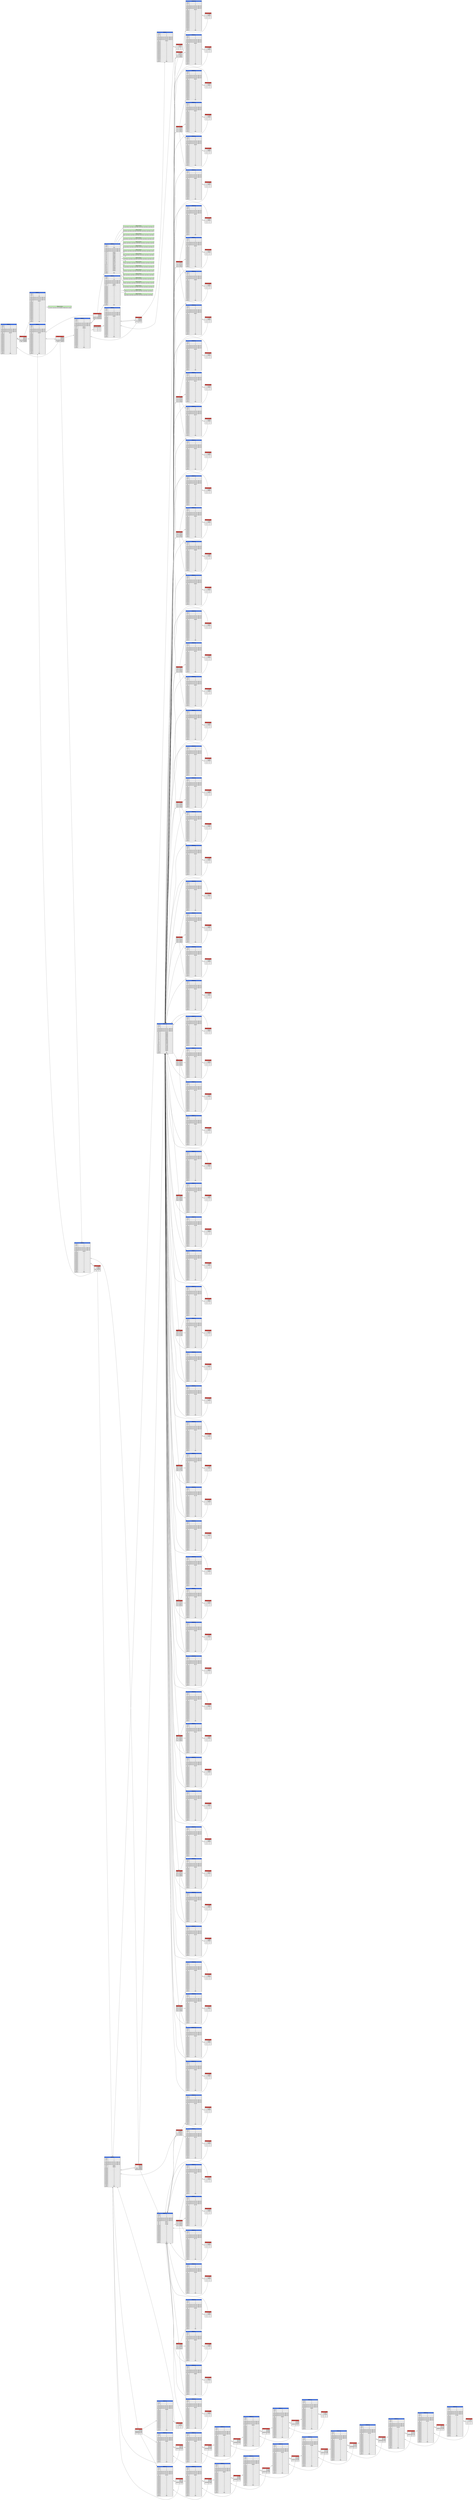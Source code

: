 digraph G {
rankdir=LR;
node[shape=none]
n308783[label=<<table><tr><td colspan="2" bgcolor="#376ef3">INODO 0</td></tr>
<tr>
<td>i_uid</td>
<td>1</td>
</tr>
<tr>
<td>i_gid</td>
<td>1</td>
</tr>
<tr>
<td>i_s</td>
<td>0</td>
</tr>
<tr>
<td>i_atime</td>
<td>2023-04-16 00:30:01 -0600 CST</td>
</tr>
<tr>
<td>i_ctime</td>
<td>2023-04-16 00:30:00 -0600 CST</td>
</tr>
<tr>
<td>i_mtime</td>
<td>2023-04-16 00:30:00 -0600 CST</td>
</tr>
<tr>
<td>ap0</td>
<td port="344378">344378</td>
</tr>
<tr>
<td>i_block</td>
<td>-1</td>
</tr>
<tr>
<td>i_block</td>
<td>-1</td>
</tr>
<tr>
<td>i_block</td>
<td>-1</td>
</tr>
<tr>
<td>i_block</td>
<td>-1</td>
</tr>
<tr>
<td>i_block</td>
<td>-1</td>
</tr>
<tr>
<td>i_block</td>
<td>-1</td>
</tr>
<tr>
<td>i_block</td>
<td>-1</td>
</tr>
<tr>
<td>i_block</td>
<td>-1</td>
</tr>
<tr>
<td>i_block</td>
<td>-1</td>
</tr>
<tr>
<td>i_block</td>
<td>-1</td>
</tr>
<tr>
<td>i_block</td>
<td>-1</td>
</tr>
<tr>
<td>i_block</td>
<td>-1</td>
</tr>
<tr>
<td>i_block</td>
<td>-1</td>
</tr>
<tr>
<td>i_block</td>
<td>-1</td>
</tr>
<tr>
<td>i_block</td>
<td>-1</td>
</tr>
<tr>
<td>i_type</td>
<td>0</td>
</tr>
<tr>
<td>i_perm</td>
<td>664</td>
</tr>
</table>>]
n344378[label=<<table>
<tr>
<td colspan="2" bgcolor="#f34037">Bloque Carpeta</td></tr>
<tr>
<td>.</td>
<td port="308783">308783</td>
</tr>
<tr>
<td>..</td>
<td port="308783">308783</td>
</tr>
<tr>
<td>users.txt</td>
<td port="308888">308888</td>
</tr>
<tr>
<td>home</td>
<td port="308993">308993</td>
</tr>
</table>>]
n308888[label=<<table><tr><td colspan="2" bgcolor="#376ef3">INODO 1</td></tr>
<tr>
<td>i_uid</td>
<td>1</td>
</tr>
<tr>
<td>i_gid</td>
<td>1</td>
</tr>
<tr>
<td>i_s</td>
<td>63</td>
</tr>
<tr>
<td>i_atime</td>
<td>2023-04-16 00:30:00 -0600 CST</td>
</tr>
<tr>
<td>i_ctime</td>
<td>2023-04-16 00:30:00 -0600 CST</td>
</tr>
<tr>
<td>i_mtime</td>
<td>2023-04-16 00:30:00 -0600 CST</td>
</tr>
<tr>
<td>ap0</td>
<td port="344442">344442</td>
</tr>
<tr>
<td>i_block</td>
<td>-1</td>
</tr>
<tr>
<td>i_block</td>
<td>-1</td>
</tr>
<tr>
<td>i_block</td>
<td>-1</td>
</tr>
<tr>
<td>i_block</td>
<td>-1</td>
</tr>
<tr>
<td>i_block</td>
<td>-1</td>
</tr>
<tr>
<td>i_block</td>
<td>-1</td>
</tr>
<tr>
<td>i_block</td>
<td>-1</td>
</tr>
<tr>
<td>i_block</td>
<td>-1</td>
</tr>
<tr>
<td>i_block</td>
<td>-1</td>
</tr>
<tr>
<td>i_block</td>
<td>-1</td>
</tr>
<tr>
<td>i_block</td>
<td>-1</td>
</tr>
<tr>
<td>i_block</td>
<td>-1</td>
</tr>
<tr>
<td>i_block</td>
<td>-1</td>
</tr>
<tr>
<td>i_block</td>
<td>-1</td>
</tr>
<tr>
<td>i_block</td>
<td>-1</td>
</tr>
<tr>
<td>i_type</td>
<td>1</td>
</tr>
<tr>
<td>i_perm</td>
<td>700</td>
</tr>
</table>>]
n344442[label=<<table>
<tr>
<td colspan="2" bgcolor="#c3f8b6">Bloque Archivo</td></tr>
<tr>
<td>1,G,root
1,U,root,root,123
2,G,Famili
0,U,Famili,user1,usuario
</td>
</tr>
</table>>]
n308993[label=<<table><tr><td colspan="2" bgcolor="#376ef3">INODO 2</td></tr>
<tr>
<td>i_uid</td>
<td>1</td>
</tr>
<tr>
<td>i_gid</td>
<td>1</td>
</tr>
<tr>
<td>i_s</td>
<td>0</td>
</tr>
<tr>
<td>i_atime</td>
<td>2023-04-16 00:30:01 -0600 CST</td>
</tr>
<tr>
<td>i_ctime</td>
<td>2023-04-16 00:30:00 -0600 CST</td>
</tr>
<tr>
<td>i_mtime</td>
<td>2023-04-16 00:30:00 -0600 CST</td>
</tr>
<tr>
<td>ap0</td>
<td port="344506">344506</td>
</tr>
<tr>
<td>i_block</td>
<td>-1</td>
</tr>
<tr>
<td>i_block</td>
<td>-1</td>
</tr>
<tr>
<td>i_block</td>
<td>-1</td>
</tr>
<tr>
<td>i_block</td>
<td>-1</td>
</tr>
<tr>
<td>i_block</td>
<td>-1</td>
</tr>
<tr>
<td>i_block</td>
<td>-1</td>
</tr>
<tr>
<td>i_block</td>
<td>-1</td>
</tr>
<tr>
<td>i_block</td>
<td>-1</td>
</tr>
<tr>
<td>i_block</td>
<td>-1</td>
</tr>
<tr>
<td>i_block</td>
<td>-1</td>
</tr>
<tr>
<td>i_block</td>
<td>-1</td>
</tr>
<tr>
<td>i_block</td>
<td>-1</td>
</tr>
<tr>
<td>i_block</td>
<td>-1</td>
</tr>
<tr>
<td>i_block</td>
<td>-1</td>
</tr>
<tr>
<td>i_block</td>
<td>-1</td>
</tr>
<tr>
<td>i_type</td>
<td>0</td>
</tr>
<tr>
<td>i_perm</td>
<td>664</td>
</tr>
</table>>]
n344506[label=<<table>
<tr>
<td colspan="2" bgcolor="#f34037">Bloque Carpeta</td></tr>
<tr>
<td>.</td>
<td port="308993">308993</td>
</tr>
<tr>
<td>..</td>
<td port="308783">308783</td>
</tr>
<tr>
<td>documentos</td>
<td port="309098">309098</td>
</tr>
<tr>
<td>archivos</td>
<td port="309623">309623</td>
</tr>
</table>>]
n309098[label=<<table><tr><td colspan="2" bgcolor="#376ef3">INODO 3</td></tr>
<tr>
<td>i_uid</td>
<td>1</td>
</tr>
<tr>
<td>i_gid</td>
<td>1</td>
</tr>
<tr>
<td>i_s</td>
<td>0</td>
</tr>
<tr>
<td>i_atime</td>
<td>2023-04-16 00:30:00 -0600 CST</td>
</tr>
<tr>
<td>i_ctime</td>
<td>2023-04-16 00:30:00 -0600 CST</td>
</tr>
<tr>
<td>i_mtime</td>
<td>2023-04-16 00:30:00 -0600 CST</td>
</tr>
<tr>
<td>ap0</td>
<td port="344570">344570</td>
</tr>
<tr>
<td>ap1</td>
<td port="345786">345786</td>
</tr>
<tr>
<td>i_block</td>
<td>-1</td>
</tr>
<tr>
<td>i_block</td>
<td>-1</td>
</tr>
<tr>
<td>i_block</td>
<td>-1</td>
</tr>
<tr>
<td>i_block</td>
<td>-1</td>
</tr>
<tr>
<td>i_block</td>
<td>-1</td>
</tr>
<tr>
<td>i_block</td>
<td>-1</td>
</tr>
<tr>
<td>i_block</td>
<td>-1</td>
</tr>
<tr>
<td>i_block</td>
<td>-1</td>
</tr>
<tr>
<td>i_block</td>
<td>-1</td>
</tr>
<tr>
<td>i_block</td>
<td>-1</td>
</tr>
<tr>
<td>i_block</td>
<td>-1</td>
</tr>
<tr>
<td>i_block</td>
<td>-1</td>
</tr>
<tr>
<td>i_block</td>
<td>-1</td>
</tr>
<tr>
<td>i_block</td>
<td>-1</td>
</tr>
<tr>
<td>i_type</td>
<td>0</td>
</tr>
<tr>
<td>i_perm</td>
<td>664</td>
</tr>
</table>>]
n344570[label=<<table>
<tr>
<td colspan="2" bgcolor="#f34037">Bloque Carpeta</td></tr>
<tr>
<td>.</td>
<td port="309098">309098</td>
</tr>
<tr>
<td>..</td>
<td port="308993">308993</td>
</tr>
<tr>
<td>archivo1.txt</td>
<td port="309203">309203</td>
</tr>
<tr>
<td>archivo2.txt</td>
<td port="309308">309308</td>
</tr>
</table>>]
n345786[label=<<table>
<tr>
<td colspan="2" bgcolor="#f34037">Bloque Carpeta</td></tr>
<tr>
<td>Estuardo</td>
<td port="309413">309413</td>
</tr>
<tr>
<td></td>
<td port="-1">-1</td>
</tr>
<tr>
<td></td>
<td port="-1">-1</td>
</tr>
<tr>
<td></td>
<td port="-1">-1</td>
</tr>
</table>>]
n309203[label=<<table><tr><td colspan="2" bgcolor="#376ef3">INODO 4</td></tr>
<tr>
<td>i_uid</td>
<td>1</td>
</tr>
<tr>
<td>i_gid</td>
<td>1</td>
</tr>
<tr>
<td>i_s</td>
<td>1024</td>
</tr>
<tr>
<td>i_atime</td>
<td>2023-04-16 00:30:00 -0600 CST</td>
</tr>
<tr>
<td>i_ctime</td>
<td>2023-04-16 00:30:00 -0600 CST</td>
</tr>
<tr>
<td>i_mtime</td>
<td>2023-04-16 00:30:00 -0600 CST</td>
</tr>
<tr>
<td>ap0</td>
<td port="344634">344634</td>
</tr>
<tr>
<td>ap1</td>
<td port="344698">344698</td>
</tr>
<tr>
<td>ap2</td>
<td port="344762">344762</td>
</tr>
<tr>
<td>ap3</td>
<td port="344826">344826</td>
</tr>
<tr>
<td>ap4</td>
<td port="344890">344890</td>
</tr>
<tr>
<td>ap5</td>
<td port="344954">344954</td>
</tr>
<tr>
<td>ap6</td>
<td port="345018">345018</td>
</tr>
<tr>
<td>ap7</td>
<td port="345082">345082</td>
</tr>
<tr>
<td>ap8</td>
<td port="345146">345146</td>
</tr>
<tr>
<td>ap9</td>
<td port="345210">345210</td>
</tr>
<tr>
<td>ap10</td>
<td port="345274">345274</td>
</tr>
<tr>
<td>ap11</td>
<td port="345338">345338</td>
</tr>
<tr>
<td>ap12</td>
<td port="345402">345402</td>
</tr>
<tr>
<td>ap13</td>
<td port="345466">345466</td>
</tr>
<tr>
<td>ap14</td>
<td port="345530">345530</td>
</tr>
<tr>
<td>ap15</td>
<td port="345594">345594</td>
</tr>
<tr>
<td>i_type</td>
<td>1</td>
</tr>
<tr>
<td>i_perm</td>
<td>664</td>
</tr>
</table>>]
n344634[label=<<table>
<tr>
<td colspan="2" bgcolor="#c3f8b6">Bloque Archivo</td></tr>
<tr>
<td>0123456789012345678901234567890123456789012345678901234567890123</td>
</tr>
</table>>]
n344698[label=<<table>
<tr>
<td colspan="2" bgcolor="#c3f8b6">Bloque Archivo</td></tr>
<tr>
<td>4567890123456789012345678901234567890123456789012345678901234567</td>
</tr>
</table>>]
n344762[label=<<table>
<tr>
<td colspan="2" bgcolor="#c3f8b6">Bloque Archivo</td></tr>
<tr>
<td>8901234567890123456789012345678901234567890123456789012345678901</td>
</tr>
</table>>]
n344826[label=<<table>
<tr>
<td colspan="2" bgcolor="#c3f8b6">Bloque Archivo</td></tr>
<tr>
<td>2345678901234567890123456789012345678901234567890123456789012345</td>
</tr>
</table>>]
n344890[label=<<table>
<tr>
<td colspan="2" bgcolor="#c3f8b6">Bloque Archivo</td></tr>
<tr>
<td>6789012345678901234567890123456789012345678901234567890123456789</td>
</tr>
</table>>]
n344954[label=<<table>
<tr>
<td colspan="2" bgcolor="#c3f8b6">Bloque Archivo</td></tr>
<tr>
<td>0123456789012345678901234567890123456789012345678901234567890123</td>
</tr>
</table>>]
n345018[label=<<table>
<tr>
<td colspan="2" bgcolor="#c3f8b6">Bloque Archivo</td></tr>
<tr>
<td>4567890123456789012345678901234567890123456789012345678901234567</td>
</tr>
</table>>]
n345082[label=<<table>
<tr>
<td colspan="2" bgcolor="#c3f8b6">Bloque Archivo</td></tr>
<tr>
<td>8901234567890123456789012345678901234567890123456789012345678901</td>
</tr>
</table>>]
n345146[label=<<table>
<tr>
<td colspan="2" bgcolor="#c3f8b6">Bloque Archivo</td></tr>
<tr>
<td>2345678901234567890123456789012345678901234567890123456789012345</td>
</tr>
</table>>]
n345210[label=<<table>
<tr>
<td colspan="2" bgcolor="#c3f8b6">Bloque Archivo</td></tr>
<tr>
<td>6789012345678901234567890123456789012345678901234567890123456789</td>
</tr>
</table>>]
n345274[label=<<table>
<tr>
<td colspan="2" bgcolor="#c3f8b6">Bloque Archivo</td></tr>
<tr>
<td>0123456789012345678901234567890123456789012345678901234567890123</td>
</tr>
</table>>]
n345338[label=<<table>
<tr>
<td colspan="2" bgcolor="#c3f8b6">Bloque Archivo</td></tr>
<tr>
<td>4567890123456789012345678901234567890123456789012345678901234567</td>
</tr>
</table>>]
n345402[label=<<table>
<tr>
<td colspan="2" bgcolor="#c3f8b6">Bloque Archivo</td></tr>
<tr>
<td>8901234567890123456789012345678901234567890123456789012345678901</td>
</tr>
</table>>]
n345466[label=<<table>
<tr>
<td colspan="2" bgcolor="#c3f8b6">Bloque Archivo</td></tr>
<tr>
<td>2345678901234567890123456789012345678901234567890123456789012345</td>
</tr>
</table>>]
n345530[label=<<table>
<tr>
<td colspan="2" bgcolor="#c3f8b6">Bloque Archivo</td></tr>
<tr>
<td>6789012345678901234567890123456789012345678901234567890123456789</td>
</tr>
</table>>]
n345594[label=<<table>
<tr>
<td colspan="2" bgcolor="#c3f8b6">Bloque Archivo</td></tr>
<tr>
<td>0123456789012345678901234567890123456789012345678901234567890123</td>
</tr>
</table>>]
n309308[label=<<table><tr><td colspan="2" bgcolor="#376ef3">INODO 5</td></tr>
<tr>
<td>i_uid</td>
<td>1</td>
</tr>
<tr>
<td>i_gid</td>
<td>1</td>
</tr>
<tr>
<td>i_s</td>
<td>123</td>
</tr>
<tr>
<td>i_atime</td>
<td>2023-04-16 00:30:00 -0600 CST</td>
</tr>
<tr>
<td>i_ctime</td>
<td>2023-04-16 00:30:00 -0600 CST</td>
</tr>
<tr>
<td>i_mtime</td>
<td>2023-04-16 00:30:00 -0600 CST</td>
</tr>
<tr>
<td>ap0</td>
<td port="345658">345658</td>
</tr>
<tr>
<td>ap1</td>
<td port="345722">345722</td>
</tr>
<tr>
<td>i_block</td>
<td>-1</td>
</tr>
<tr>
<td>i_block</td>
<td>-1</td>
</tr>
<tr>
<td>i_block</td>
<td>-1</td>
</tr>
<tr>
<td>i_block</td>
<td>-1</td>
</tr>
<tr>
<td>i_block</td>
<td>-1</td>
</tr>
<tr>
<td>i_block</td>
<td>-1</td>
</tr>
<tr>
<td>i_block</td>
<td>-1</td>
</tr>
<tr>
<td>i_block</td>
<td>-1</td>
</tr>
<tr>
<td>i_block</td>
<td>-1</td>
</tr>
<tr>
<td>i_block</td>
<td>-1</td>
</tr>
<tr>
<td>i_block</td>
<td>-1</td>
</tr>
<tr>
<td>i_block</td>
<td>-1</td>
</tr>
<tr>
<td>i_block</td>
<td>-1</td>
</tr>
<tr>
<td>i_block</td>
<td>-1</td>
</tr>
<tr>
<td>i_type</td>
<td>1</td>
</tr>
<tr>
<td>i_perm</td>
<td>664</td>
</tr>
</table>>]
n345658[label=<<table>
<tr>
<td colspan="2" bgcolor="#c3f8b6">Bloque Archivo</td></tr>
<tr>
<td>calificacion mia 20230123456789012345678901234567890123456789012</td>
</tr>
</table>>]
n345722[label=<<table>
<tr>
<td colspan="2" bgcolor="#c3f8b6">Bloque Archivo</td></tr>
<tr>
<td>34567890123456789012345678901234567890123456789012345678901</td>
</tr>
</table>>]
n309413[label=<<table><tr><td colspan="2" bgcolor="#376ef3">INODO 6</td></tr>
<tr>
<td>i_uid</td>
<td>1</td>
</tr>
<tr>
<td>i_gid</td>
<td>1</td>
</tr>
<tr>
<td>i_s</td>
<td>0</td>
</tr>
<tr>
<td>i_atime</td>
<td>2023-04-16 00:30:00 -0600 CST</td>
</tr>
<tr>
<td>i_ctime</td>
<td>2023-04-16 00:30:00 -0600 CST</td>
</tr>
<tr>
<td>i_mtime</td>
<td>2023-04-16 00:30:00 -0600 CST</td>
</tr>
<tr>
<td>ap0</td>
<td port="345850">345850</td>
</tr>
<tr>
<td>i_block</td>
<td>-1</td>
</tr>
<tr>
<td>i_block</td>
<td>-1</td>
</tr>
<tr>
<td>i_block</td>
<td>-1</td>
</tr>
<tr>
<td>i_block</td>
<td>-1</td>
</tr>
<tr>
<td>i_block</td>
<td>-1</td>
</tr>
<tr>
<td>i_block</td>
<td>-1</td>
</tr>
<tr>
<td>i_block</td>
<td>-1</td>
</tr>
<tr>
<td>i_block</td>
<td>-1</td>
</tr>
<tr>
<td>i_block</td>
<td>-1</td>
</tr>
<tr>
<td>i_block</td>
<td>-1</td>
</tr>
<tr>
<td>i_block</td>
<td>-1</td>
</tr>
<tr>
<td>i_block</td>
<td>-1</td>
</tr>
<tr>
<td>i_block</td>
<td>-1</td>
</tr>
<tr>
<td>i_block</td>
<td>-1</td>
</tr>
<tr>
<td>i_block</td>
<td>-1</td>
</tr>
<tr>
<td>i_type</td>
<td>0</td>
</tr>
<tr>
<td>i_perm</td>
<td>664</td>
</tr>
</table>>]
n345850[label=<<table>
<tr>
<td colspan="2" bgcolor="#f34037">Bloque Carpeta</td></tr>
<tr>
<td>.</td>
<td port="309413">309413</td>
</tr>
<tr>
<td>..</td>
<td port="309098">309098</td>
</tr>
<tr>
<td>Laura</td>
<td port="309518">309518</td>
</tr>
<tr>
<td></td>
<td port="-1">-1</td>
</tr>
</table>>]
n309518[label=<<table><tr><td colspan="2" bgcolor="#376ef3">INODO 7</td></tr>
<tr>
<td>i_uid</td>
<td>1</td>
</tr>
<tr>
<td>i_gid</td>
<td>1</td>
</tr>
<tr>
<td>i_s</td>
<td>0</td>
</tr>
<tr>
<td>i_atime</td>
<td>2023-04-16 00:30:00 -0600 CST</td>
</tr>
<tr>
<td>i_ctime</td>
<td>2023-04-16 00:30:00 -0600 CST</td>
</tr>
<tr>
<td>i_mtime</td>
<td>2023-04-16 00:30:00 -0600 CST</td>
</tr>
<tr>
<td>ap0</td>
<td port="345914">345914</td>
</tr>
<tr>
<td>i_block</td>
<td>-1</td>
</tr>
<tr>
<td>i_block</td>
<td>-1</td>
</tr>
<tr>
<td>i_block</td>
<td>-1</td>
</tr>
<tr>
<td>i_block</td>
<td>-1</td>
</tr>
<tr>
<td>i_block</td>
<td>-1</td>
</tr>
<tr>
<td>i_block</td>
<td>-1</td>
</tr>
<tr>
<td>i_block</td>
<td>-1</td>
</tr>
<tr>
<td>i_block</td>
<td>-1</td>
</tr>
<tr>
<td>i_block</td>
<td>-1</td>
</tr>
<tr>
<td>i_block</td>
<td>-1</td>
</tr>
<tr>
<td>i_block</td>
<td>-1</td>
</tr>
<tr>
<td>i_block</td>
<td>-1</td>
</tr>
<tr>
<td>i_block</td>
<td>-1</td>
</tr>
<tr>
<td>i_block</td>
<td>-1</td>
</tr>
<tr>
<td>i_block</td>
<td>-1</td>
</tr>
<tr>
<td>i_type</td>
<td>0</td>
</tr>
<tr>
<td>i_perm</td>
<td>664</td>
</tr>
</table>>]
n345914[label=<<table>
<tr>
<td colspan="2" bgcolor="#f34037">Bloque Carpeta</td></tr>
<tr>
<td>.</td>
<td port="309518">309518</td>
</tr>
<tr>
<td>..</td>
<td port="309413">309413</td>
</tr>
<tr>
<td></td>
<td port="-1">-1</td>
</tr>
<tr>
<td></td>
<td port="-1">-1</td>
</tr>
</table>>]
n309623[label=<<table><tr><td colspan="2" bgcolor="#376ef3">INODO 8</td></tr>
<tr>
<td>i_uid</td>
<td>1</td>
</tr>
<tr>
<td>i_gid</td>
<td>1</td>
</tr>
<tr>
<td>i_s</td>
<td>0</td>
</tr>
<tr>
<td>i_atime</td>
<td>2023-04-16 00:30:01 -0600 CST</td>
</tr>
<tr>
<td>i_ctime</td>
<td>2023-04-16 00:30:00 -0600 CST</td>
</tr>
<tr>
<td>i_mtime</td>
<td>2023-04-16 00:30:00 -0600 CST</td>
</tr>
<tr>
<td>ap0</td>
<td port="345978">345978</td>
</tr>
<tr>
<td>i_block</td>
<td>-1</td>
</tr>
<tr>
<td>i_block</td>
<td>-1</td>
</tr>
<tr>
<td>i_block</td>
<td>-1</td>
</tr>
<tr>
<td>i_block</td>
<td>-1</td>
</tr>
<tr>
<td>i_block</td>
<td>-1</td>
</tr>
<tr>
<td>i_block</td>
<td>-1</td>
</tr>
<tr>
<td>i_block</td>
<td>-1</td>
</tr>
<tr>
<td>i_block</td>
<td>-1</td>
</tr>
<tr>
<td>i_block</td>
<td>-1</td>
</tr>
<tr>
<td>i_block</td>
<td>-1</td>
</tr>
<tr>
<td>i_block</td>
<td>-1</td>
</tr>
<tr>
<td>i_block</td>
<td>-1</td>
</tr>
<tr>
<td>i_block</td>
<td>-1</td>
</tr>
<tr>
<td>i_block</td>
<td>-1</td>
</tr>
<tr>
<td>i_block</td>
<td>-1</td>
</tr>
<tr>
<td>i_type</td>
<td>0</td>
</tr>
<tr>
<td>i_perm</td>
<td>664</td>
</tr>
</table>>]
n345978[label=<<table>
<tr>
<td colspan="2" bgcolor="#f34037">Bloque Carpeta</td></tr>
<tr>
<td>.</td>
<td port="309623">309623</td>
</tr>
<tr>
<td>..</td>
<td port="308993">308993</td>
</tr>
<tr>
<td>mia</td>
<td port="309728">309728</td>
</tr>
<tr>
<td></td>
<td port="-1">-1</td>
</tr>
</table>>]
n309728[label=<<table><tr><td colspan="2" bgcolor="#376ef3">INODO 9</td></tr>
<tr>
<td>i_uid</td>
<td>1</td>
</tr>
<tr>
<td>i_gid</td>
<td>1</td>
</tr>
<tr>
<td>i_s</td>
<td>0</td>
</tr>
<tr>
<td>i_atime</td>
<td>2023-04-16 00:30:01 -0600 CST</td>
</tr>
<tr>
<td>i_ctime</td>
<td>2023-04-16 00:30:00 -0600 CST</td>
</tr>
<tr>
<td>i_mtime</td>
<td>2023-04-16 00:30:00 -0600 CST</td>
</tr>
<tr>
<td>ap0</td>
<td port="346042">346042</td>
</tr>
<tr>
<td>ap1</td>
<td port="346234">346234</td>
</tr>
<tr>
<td>i_block</td>
<td>-1</td>
</tr>
<tr>
<td>i_block</td>
<td>-1</td>
</tr>
<tr>
<td>i_block</td>
<td>-1</td>
</tr>
<tr>
<td>i_block</td>
<td>-1</td>
</tr>
<tr>
<td>i_block</td>
<td>-1</td>
</tr>
<tr>
<td>i_block</td>
<td>-1</td>
</tr>
<tr>
<td>i_block</td>
<td>-1</td>
</tr>
<tr>
<td>i_block</td>
<td>-1</td>
</tr>
<tr>
<td>i_block</td>
<td>-1</td>
</tr>
<tr>
<td>i_block</td>
<td>-1</td>
</tr>
<tr>
<td>i_block</td>
<td>-1</td>
</tr>
<tr>
<td>i_block</td>
<td>-1</td>
</tr>
<tr>
<td>i_block</td>
<td>-1</td>
</tr>
<tr>
<td>i_block</td>
<td>-1</td>
</tr>
<tr>
<td>i_type</td>
<td>0</td>
</tr>
<tr>
<td>i_perm</td>
<td>664</td>
</tr>
</table>>]
n346042[label=<<table>
<tr>
<td colspan="2" bgcolor="#f34037">Bloque Carpeta</td></tr>
<tr>
<td>.</td>
<td port="309728">309728</td>
</tr>
<tr>
<td>..</td>
<td port="309623">309623</td>
</tr>
<tr>
<td>fase2</td>
<td port="309833">309833</td>
</tr>
<tr>
<td>carpeta2</td>
<td port="309938">309938</td>
</tr>
</table>>]
n346234[label=<<table>
<tr>
<td colspan="2" bgcolor="#f34037">Bloque Carpeta</td></tr>
<tr>
<td>z</td>
<td port="310043">310043</td>
</tr>
<tr>
<td>carpeta3</td>
<td port="310148">310148</td>
</tr>
<tr>
<td>carpeta4</td>
<td port="310778">310778</td>
</tr>
<tr>
<td></td>
<td port="-1">-1</td>
</tr>
</table>>]
n309833[label=<<table><tr><td colspan="2" bgcolor="#376ef3">INODO 10</td></tr>
<tr>
<td>i_uid</td>
<td>1</td>
</tr>
<tr>
<td>i_gid</td>
<td>1</td>
</tr>
<tr>
<td>i_s</td>
<td>0</td>
</tr>
<tr>
<td>i_atime</td>
<td>2023-04-16 00:30:01 -0600 CST</td>
</tr>
<tr>
<td>i_ctime</td>
<td>2023-04-16 00:30:00 -0600 CST</td>
</tr>
<tr>
<td>i_mtime</td>
<td>2023-04-16 00:30:01 -0600 CST</td>
</tr>
<tr>
<td>ap0</td>
<td port="346106">346106</td>
</tr>
<tr>
<td>ap1</td>
<td port="348346">348346</td>
</tr>
<tr>
<td>ap2</td>
<td port="348666">348666</td>
</tr>
<tr>
<td>ap3</td>
<td port="348986">348986</td>
</tr>
<tr>
<td>ap4</td>
<td port="349306">349306</td>
</tr>
<tr>
<td>ap5</td>
<td port="349626">349626</td>
</tr>
<tr>
<td>ap6</td>
<td port="349946">349946</td>
</tr>
<tr>
<td>ap7</td>
<td port="350266">350266</td>
</tr>
<tr>
<td>ap8</td>
<td port="350586">350586</td>
</tr>
<tr>
<td>ap9</td>
<td port="350906">350906</td>
</tr>
<tr>
<td>ap10</td>
<td port="351226">351226</td>
</tr>
<tr>
<td>ap11</td>
<td port="351546">351546</td>
</tr>
<tr>
<td>ap12</td>
<td port="351866">351866</td>
</tr>
<tr>
<td>ap13</td>
<td port="352186">352186</td>
</tr>
<tr>
<td>ap14</td>
<td port="352506">352506</td>
</tr>
<tr>
<td>ap15</td>
<td port="352826">352826</td>
</tr>
<tr>
<td>i_type</td>
<td>0</td>
</tr>
<tr>
<td>i_perm</td>
<td>664</td>
</tr>
</table>>]
n346106[label=<<table>
<tr>
<td colspan="2" bgcolor="#f34037">Bloque Carpeta</td></tr>
<tr>
<td>.</td>
<td port="309833">309833</td>
</tr>
<tr>
<td>..</td>
<td port="309728">309728</td>
</tr>
<tr>
<td>a1</td>
<td port="312983">312983</td>
</tr>
<tr>
<td>a2</td>
<td port="313088">313088</td>
</tr>
</table>>]
n348346[label=<<table>
<tr>
<td colspan="2" bgcolor="#f34037">Bloque Carpeta</td></tr>
<tr>
<td>a3</td>
<td port="313193">313193</td>
</tr>
<tr>
<td>a4</td>
<td port="313298">313298</td>
</tr>
<tr>
<td>a5</td>
<td port="313403">313403</td>
</tr>
<tr>
<td>a6</td>
<td port="313508">313508</td>
</tr>
</table>>]
n348666[label=<<table>
<tr>
<td colspan="2" bgcolor="#f34037">Bloque Carpeta</td></tr>
<tr>
<td>a7</td>
<td port="313613">313613</td>
</tr>
<tr>
<td>a8</td>
<td port="313718">313718</td>
</tr>
<tr>
<td>a9</td>
<td port="313823">313823</td>
</tr>
<tr>
<td>a10</td>
<td port="313928">313928</td>
</tr>
</table>>]
n348986[label=<<table>
<tr>
<td colspan="2" bgcolor="#f34037">Bloque Carpeta</td></tr>
<tr>
<td>a11</td>
<td port="314033">314033</td>
</tr>
<tr>
<td>a12</td>
<td port="314138">314138</td>
</tr>
<tr>
<td>a13</td>
<td port="314243">314243</td>
</tr>
<tr>
<td>a14</td>
<td port="314348">314348</td>
</tr>
</table>>]
n349306[label=<<table>
<tr>
<td colspan="2" bgcolor="#f34037">Bloque Carpeta</td></tr>
<tr>
<td>a15</td>
<td port="314453">314453</td>
</tr>
<tr>
<td>a16</td>
<td port="314558">314558</td>
</tr>
<tr>
<td>a17</td>
<td port="314663">314663</td>
</tr>
<tr>
<td>a18</td>
<td port="314768">314768</td>
</tr>
</table>>]
n349626[label=<<table>
<tr>
<td colspan="2" bgcolor="#f34037">Bloque Carpeta</td></tr>
<tr>
<td>a19</td>
<td port="314873">314873</td>
</tr>
<tr>
<td>a20</td>
<td port="314978">314978</td>
</tr>
<tr>
<td>a21</td>
<td port="315083">315083</td>
</tr>
<tr>
<td>a22</td>
<td port="315188">315188</td>
</tr>
</table>>]
n349946[label=<<table>
<tr>
<td colspan="2" bgcolor="#f34037">Bloque Carpeta</td></tr>
<tr>
<td>a23</td>
<td port="315293">315293</td>
</tr>
<tr>
<td>a24</td>
<td port="315398">315398</td>
</tr>
<tr>
<td>a25</td>
<td port="315503">315503</td>
</tr>
<tr>
<td>a26</td>
<td port="315608">315608</td>
</tr>
</table>>]
n350266[label=<<table>
<tr>
<td colspan="2" bgcolor="#f34037">Bloque Carpeta</td></tr>
<tr>
<td>a27</td>
<td port="315713">315713</td>
</tr>
<tr>
<td>a28</td>
<td port="315818">315818</td>
</tr>
<tr>
<td>a29</td>
<td port="315923">315923</td>
</tr>
<tr>
<td>a30</td>
<td port="316028">316028</td>
</tr>
</table>>]
n350586[label=<<table>
<tr>
<td colspan="2" bgcolor="#f34037">Bloque Carpeta</td></tr>
<tr>
<td>a31</td>
<td port="316133">316133</td>
</tr>
<tr>
<td>a32</td>
<td port="316238">316238</td>
</tr>
<tr>
<td>a33</td>
<td port="316343">316343</td>
</tr>
<tr>
<td>a34</td>
<td port="316448">316448</td>
</tr>
</table>>]
n350906[label=<<table>
<tr>
<td colspan="2" bgcolor="#f34037">Bloque Carpeta</td></tr>
<tr>
<td>a35</td>
<td port="316553">316553</td>
</tr>
<tr>
<td>a36</td>
<td port="316658">316658</td>
</tr>
<tr>
<td>a37</td>
<td port="316763">316763</td>
</tr>
<tr>
<td>a38</td>
<td port="316868">316868</td>
</tr>
</table>>]
n351226[label=<<table>
<tr>
<td colspan="2" bgcolor="#f34037">Bloque Carpeta</td></tr>
<tr>
<td>a39</td>
<td port="316973">316973</td>
</tr>
<tr>
<td>a40</td>
<td port="317078">317078</td>
</tr>
<tr>
<td>a41</td>
<td port="317183">317183</td>
</tr>
<tr>
<td>a42</td>
<td port="317288">317288</td>
</tr>
</table>>]
n351546[label=<<table>
<tr>
<td colspan="2" bgcolor="#f34037">Bloque Carpeta</td></tr>
<tr>
<td>a43</td>
<td port="317393">317393</td>
</tr>
<tr>
<td>a44</td>
<td port="317498">317498</td>
</tr>
<tr>
<td>a45</td>
<td port="317603">317603</td>
</tr>
<tr>
<td>a46</td>
<td port="317708">317708</td>
</tr>
</table>>]
n351866[label=<<table>
<tr>
<td colspan="2" bgcolor="#f34037">Bloque Carpeta</td></tr>
<tr>
<td>b1</td>
<td port="317813">317813</td>
</tr>
<tr>
<td>b2</td>
<td port="317918">317918</td>
</tr>
<tr>
<td>b3</td>
<td port="318023">318023</td>
</tr>
<tr>
<td>b4</td>
<td port="318128">318128</td>
</tr>
</table>>]
n352186[label=<<table>
<tr>
<td colspan="2" bgcolor="#f34037">Bloque Carpeta</td></tr>
<tr>
<td>b5</td>
<td port="318233">318233</td>
</tr>
<tr>
<td>b6</td>
<td port="318338">318338</td>
</tr>
<tr>
<td>b7</td>
<td port="318443">318443</td>
</tr>
<tr>
<td>b8</td>
<td port="318548">318548</td>
</tr>
</table>>]
n352506[label=<<table>
<tr>
<td colspan="2" bgcolor="#f34037">Bloque Carpeta</td></tr>
<tr>
<td>b9</td>
<td port="318653">318653</td>
</tr>
<tr>
<td>b10</td>
<td port="318758">318758</td>
</tr>
<tr>
<td>b11</td>
<td port="318863">318863</td>
</tr>
<tr>
<td>b12</td>
<td port="318968">318968</td>
</tr>
</table>>]
n352826[label=<<table>
<tr>
<td colspan="2" bgcolor="#f34037">Bloque Carpeta</td></tr>
<tr>
<td>b13</td>
<td port="319073">319073</td>
</tr>
<tr>
<td>b14</td>
<td port="319178">319178</td>
</tr>
<tr>
<td>b15</td>
<td port="319283">319283</td>
</tr>
<tr>
<td>b16</td>
<td port="319388">319388</td>
</tr>
</table>>]
n309938[label=<<table><tr><td colspan="2" bgcolor="#376ef3">INODO 11</td></tr>
<tr>
<td>i_uid</td>
<td>1</td>
</tr>
<tr>
<td>i_gid</td>
<td>1</td>
</tr>
<tr>
<td>i_s</td>
<td>0</td>
</tr>
<tr>
<td>i_atime</td>
<td>2023-04-16 00:30:00 -0600 CST</td>
</tr>
<tr>
<td>i_ctime</td>
<td>2023-04-16 00:30:00 -0600 CST</td>
</tr>
<tr>
<td>i_mtime</td>
<td>2023-04-16 00:30:00 -0600 CST</td>
</tr>
<tr>
<td>ap0</td>
<td port="346170">346170</td>
</tr>
<tr>
<td>ap1</td>
<td port="347578">347578</td>
</tr>
<tr>
<td>ap2</td>
<td port="347898">347898</td>
</tr>
<tr>
<td>i_block</td>
<td>-1</td>
</tr>
<tr>
<td>i_block</td>
<td>-1</td>
</tr>
<tr>
<td>i_block</td>
<td>-1</td>
</tr>
<tr>
<td>i_block</td>
<td>-1</td>
</tr>
<tr>
<td>i_block</td>
<td>-1</td>
</tr>
<tr>
<td>i_block</td>
<td>-1</td>
</tr>
<tr>
<td>i_block</td>
<td>-1</td>
</tr>
<tr>
<td>i_block</td>
<td>-1</td>
</tr>
<tr>
<td>i_block</td>
<td>-1</td>
</tr>
<tr>
<td>i_block</td>
<td>-1</td>
</tr>
<tr>
<td>i_block</td>
<td>-1</td>
</tr>
<tr>
<td>i_block</td>
<td>-1</td>
</tr>
<tr>
<td>i_block</td>
<td>-1</td>
</tr>
<tr>
<td>i_type</td>
<td>0</td>
</tr>
<tr>
<td>i_perm</td>
<td>664</td>
</tr>
</table>>]
n346170[label=<<table>
<tr>
<td colspan="2" bgcolor="#f34037">Bloque Carpeta</td></tr>
<tr>
<td>.</td>
<td port="309938">309938</td>
</tr>
<tr>
<td>..</td>
<td port="309728">309728</td>
</tr>
<tr>
<td>a1</td>
<td port="311933">311933</td>
</tr>
<tr>
<td>a2</td>
<td port="312038">312038</td>
</tr>
</table>>]
n347578[label=<<table>
<tr>
<td colspan="2" bgcolor="#f34037">Bloque Carpeta</td></tr>
<tr>
<td>a3</td>
<td port="312143">312143</td>
</tr>
<tr>
<td>a4</td>
<td port="312248">312248</td>
</tr>
<tr>
<td>a5</td>
<td port="312353">312353</td>
</tr>
<tr>
<td>a6</td>
<td port="312458">312458</td>
</tr>
</table>>]
n347898[label=<<table>
<tr>
<td colspan="2" bgcolor="#f34037">Bloque Carpeta</td></tr>
<tr>
<td>a7</td>
<td port="312563">312563</td>
</tr>
<tr>
<td>a8</td>
<td port="312668">312668</td>
</tr>
<tr>
<td>a9</td>
<td port="312773">312773</td>
</tr>
<tr>
<td>a10</td>
<td port="312878">312878</td>
</tr>
</table>>]
n310043[label=<<table><tr><td colspan="2" bgcolor="#376ef3">INODO 12</td></tr>
<tr>
<td>i_uid</td>
<td>1</td>
</tr>
<tr>
<td>i_gid</td>
<td>1</td>
</tr>
<tr>
<td>i_s</td>
<td>0</td>
</tr>
<tr>
<td>i_atime</td>
<td>2023-04-16 00:30:00 -0600 CST</td>
</tr>
<tr>
<td>i_ctime</td>
<td>2023-04-16 00:30:00 -0600 CST</td>
</tr>
<tr>
<td>i_mtime</td>
<td>2023-04-16 00:30:00 -0600 CST</td>
</tr>
<tr>
<td>ap0</td>
<td port="346298">346298</td>
</tr>
<tr>
<td>i_block</td>
<td>-1</td>
</tr>
<tr>
<td>i_block</td>
<td>-1</td>
</tr>
<tr>
<td>i_block</td>
<td>-1</td>
</tr>
<tr>
<td>i_block</td>
<td>-1</td>
</tr>
<tr>
<td>i_block</td>
<td>-1</td>
</tr>
<tr>
<td>i_block</td>
<td>-1</td>
</tr>
<tr>
<td>i_block</td>
<td>-1</td>
</tr>
<tr>
<td>i_block</td>
<td>-1</td>
</tr>
<tr>
<td>i_block</td>
<td>-1</td>
</tr>
<tr>
<td>i_block</td>
<td>-1</td>
</tr>
<tr>
<td>i_block</td>
<td>-1</td>
</tr>
<tr>
<td>i_block</td>
<td>-1</td>
</tr>
<tr>
<td>i_block</td>
<td>-1</td>
</tr>
<tr>
<td>i_block</td>
<td>-1</td>
</tr>
<tr>
<td>i_block</td>
<td>-1</td>
</tr>
<tr>
<td>i_type</td>
<td>0</td>
</tr>
<tr>
<td>i_perm</td>
<td>664</td>
</tr>
</table>>]
n346298[label=<<table>
<tr>
<td colspan="2" bgcolor="#f34037">Bloque Carpeta</td></tr>
<tr>
<td>.</td>
<td port="310043">310043</td>
</tr>
<tr>
<td>..</td>
<td port="309728">309728</td>
</tr>
<tr>
<td></td>
<td port="-1">-1</td>
</tr>
<tr>
<td></td>
<td port="-1">-1</td>
</tr>
</table>>]
n310148[label=<<table><tr><td colspan="2" bgcolor="#376ef3">INODO 13</td></tr>
<tr>
<td>i_uid</td>
<td>1</td>
</tr>
<tr>
<td>i_gid</td>
<td>1</td>
</tr>
<tr>
<td>i_s</td>
<td>0</td>
</tr>
<tr>
<td>i_atime</td>
<td>2023-04-16 00:30:00 -0600 CST</td>
</tr>
<tr>
<td>i_ctime</td>
<td>2023-04-16 00:30:00 -0600 CST</td>
</tr>
<tr>
<td>i_mtime</td>
<td>2023-04-16 00:30:00 -0600 CST</td>
</tr>
<tr>
<td>ap0</td>
<td port="346362">346362</td>
</tr>
<tr>
<td>i_block</td>
<td>-1</td>
</tr>
<tr>
<td>i_block</td>
<td>-1</td>
</tr>
<tr>
<td>i_block</td>
<td>-1</td>
</tr>
<tr>
<td>i_block</td>
<td>-1</td>
</tr>
<tr>
<td>i_block</td>
<td>-1</td>
</tr>
<tr>
<td>i_block</td>
<td>-1</td>
</tr>
<tr>
<td>i_block</td>
<td>-1</td>
</tr>
<tr>
<td>i_block</td>
<td>-1</td>
</tr>
<tr>
<td>i_block</td>
<td>-1</td>
</tr>
<tr>
<td>i_block</td>
<td>-1</td>
</tr>
<tr>
<td>i_block</td>
<td>-1</td>
</tr>
<tr>
<td>i_block</td>
<td>-1</td>
</tr>
<tr>
<td>i_block</td>
<td>-1</td>
</tr>
<tr>
<td>i_block</td>
<td>-1</td>
</tr>
<tr>
<td>i_block</td>
<td>-1</td>
</tr>
<tr>
<td>i_type</td>
<td>0</td>
</tr>
<tr>
<td>i_perm</td>
<td>664</td>
</tr>
</table>>]
n346362[label=<<table>
<tr>
<td colspan="2" bgcolor="#f34037">Bloque Carpeta</td></tr>
<tr>
<td>.</td>
<td port="310148">310148</td>
</tr>
<tr>
<td>..</td>
<td port="309728">309728</td>
</tr>
<tr>
<td>carpeta7</td>
<td port="310253">310253</td>
</tr>
<tr>
<td></td>
<td port="-1">-1</td>
</tr>
</table>>]
n310253[label=<<table><tr><td colspan="2" bgcolor="#376ef3">INODO 14</td></tr>
<tr>
<td>i_uid</td>
<td>1</td>
</tr>
<tr>
<td>i_gid</td>
<td>1</td>
</tr>
<tr>
<td>i_s</td>
<td>0</td>
</tr>
<tr>
<td>i_atime</td>
<td>2023-04-16 00:30:00 -0600 CST</td>
</tr>
<tr>
<td>i_ctime</td>
<td>2023-04-16 00:30:00 -0600 CST</td>
</tr>
<tr>
<td>i_mtime</td>
<td>2023-04-16 00:30:00 -0600 CST</td>
</tr>
<tr>
<td>ap0</td>
<td port="346426">346426</td>
</tr>
<tr>
<td>i_block</td>
<td>-1</td>
</tr>
<tr>
<td>i_block</td>
<td>-1</td>
</tr>
<tr>
<td>i_block</td>
<td>-1</td>
</tr>
<tr>
<td>i_block</td>
<td>-1</td>
</tr>
<tr>
<td>i_block</td>
<td>-1</td>
</tr>
<tr>
<td>i_block</td>
<td>-1</td>
</tr>
<tr>
<td>i_block</td>
<td>-1</td>
</tr>
<tr>
<td>i_block</td>
<td>-1</td>
</tr>
<tr>
<td>i_block</td>
<td>-1</td>
</tr>
<tr>
<td>i_block</td>
<td>-1</td>
</tr>
<tr>
<td>i_block</td>
<td>-1</td>
</tr>
<tr>
<td>i_block</td>
<td>-1</td>
</tr>
<tr>
<td>i_block</td>
<td>-1</td>
</tr>
<tr>
<td>i_block</td>
<td>-1</td>
</tr>
<tr>
<td>i_block</td>
<td>-1</td>
</tr>
<tr>
<td>i_type</td>
<td>0</td>
</tr>
<tr>
<td>i_perm</td>
<td>664</td>
</tr>
</table>>]
n346426[label=<<table>
<tr>
<td colspan="2" bgcolor="#f34037">Bloque Carpeta</td></tr>
<tr>
<td>.</td>
<td port="310253">310253</td>
</tr>
<tr>
<td>..</td>
<td port="310148">310148</td>
</tr>
<tr>
<td>carpeta8</td>
<td port="310358">310358</td>
</tr>
<tr>
<td></td>
<td port="-1">-1</td>
</tr>
</table>>]
n310358[label=<<table><tr><td colspan="2" bgcolor="#376ef3">INODO 15</td></tr>
<tr>
<td>i_uid</td>
<td>1</td>
</tr>
<tr>
<td>i_gid</td>
<td>1</td>
</tr>
<tr>
<td>i_s</td>
<td>0</td>
</tr>
<tr>
<td>i_atime</td>
<td>2023-04-16 00:30:00 -0600 CST</td>
</tr>
<tr>
<td>i_ctime</td>
<td>2023-04-16 00:30:00 -0600 CST</td>
</tr>
<tr>
<td>i_mtime</td>
<td>2023-04-16 00:30:00 -0600 CST</td>
</tr>
<tr>
<td>ap0</td>
<td port="346490">346490</td>
</tr>
<tr>
<td>i_block</td>
<td>-1</td>
</tr>
<tr>
<td>i_block</td>
<td>-1</td>
</tr>
<tr>
<td>i_block</td>
<td>-1</td>
</tr>
<tr>
<td>i_block</td>
<td>-1</td>
</tr>
<tr>
<td>i_block</td>
<td>-1</td>
</tr>
<tr>
<td>i_block</td>
<td>-1</td>
</tr>
<tr>
<td>i_block</td>
<td>-1</td>
</tr>
<tr>
<td>i_block</td>
<td>-1</td>
</tr>
<tr>
<td>i_block</td>
<td>-1</td>
</tr>
<tr>
<td>i_block</td>
<td>-1</td>
</tr>
<tr>
<td>i_block</td>
<td>-1</td>
</tr>
<tr>
<td>i_block</td>
<td>-1</td>
</tr>
<tr>
<td>i_block</td>
<td>-1</td>
</tr>
<tr>
<td>i_block</td>
<td>-1</td>
</tr>
<tr>
<td>i_block</td>
<td>-1</td>
</tr>
<tr>
<td>i_type</td>
<td>0</td>
</tr>
<tr>
<td>i_perm</td>
<td>664</td>
</tr>
</table>>]
n346490[label=<<table>
<tr>
<td colspan="2" bgcolor="#f34037">Bloque Carpeta</td></tr>
<tr>
<td>.</td>
<td port="310358">310358</td>
</tr>
<tr>
<td>..</td>
<td port="310253">310253</td>
</tr>
<tr>
<td>carpeta9</td>
<td port="310463">310463</td>
</tr>
<tr>
<td></td>
<td port="-1">-1</td>
</tr>
</table>>]
n310463[label=<<table><tr><td colspan="2" bgcolor="#376ef3">INODO 16</td></tr>
<tr>
<td>i_uid</td>
<td>1</td>
</tr>
<tr>
<td>i_gid</td>
<td>1</td>
</tr>
<tr>
<td>i_s</td>
<td>0</td>
</tr>
<tr>
<td>i_atime</td>
<td>2023-04-16 00:30:00 -0600 CST</td>
</tr>
<tr>
<td>i_ctime</td>
<td>2023-04-16 00:30:00 -0600 CST</td>
</tr>
<tr>
<td>i_mtime</td>
<td>2023-04-16 00:30:00 -0600 CST</td>
</tr>
<tr>
<td>ap0</td>
<td port="346554">346554</td>
</tr>
<tr>
<td>i_block</td>
<td>-1</td>
</tr>
<tr>
<td>i_block</td>
<td>-1</td>
</tr>
<tr>
<td>i_block</td>
<td>-1</td>
</tr>
<tr>
<td>i_block</td>
<td>-1</td>
</tr>
<tr>
<td>i_block</td>
<td>-1</td>
</tr>
<tr>
<td>i_block</td>
<td>-1</td>
</tr>
<tr>
<td>i_block</td>
<td>-1</td>
</tr>
<tr>
<td>i_block</td>
<td>-1</td>
</tr>
<tr>
<td>i_block</td>
<td>-1</td>
</tr>
<tr>
<td>i_block</td>
<td>-1</td>
</tr>
<tr>
<td>i_block</td>
<td>-1</td>
</tr>
<tr>
<td>i_block</td>
<td>-1</td>
</tr>
<tr>
<td>i_block</td>
<td>-1</td>
</tr>
<tr>
<td>i_block</td>
<td>-1</td>
</tr>
<tr>
<td>i_block</td>
<td>-1</td>
</tr>
<tr>
<td>i_type</td>
<td>0</td>
</tr>
<tr>
<td>i_perm</td>
<td>664</td>
</tr>
</table>>]
n346554[label=<<table>
<tr>
<td colspan="2" bgcolor="#f34037">Bloque Carpeta</td></tr>
<tr>
<td>.</td>
<td port="310463">310463</td>
</tr>
<tr>
<td>..</td>
<td port="310358">310358</td>
</tr>
<tr>
<td>carpeta10</td>
<td port="310568">310568</td>
</tr>
<tr>
<td></td>
<td port="-1">-1</td>
</tr>
</table>>]
n310568[label=<<table><tr><td colspan="2" bgcolor="#376ef3">INODO 17</td></tr>
<tr>
<td>i_uid</td>
<td>1</td>
</tr>
<tr>
<td>i_gid</td>
<td>1</td>
</tr>
<tr>
<td>i_s</td>
<td>0</td>
</tr>
<tr>
<td>i_atime</td>
<td>2023-04-16 00:30:00 -0600 CST</td>
</tr>
<tr>
<td>i_ctime</td>
<td>2023-04-16 00:30:00 -0600 CST</td>
</tr>
<tr>
<td>i_mtime</td>
<td>2023-04-16 00:30:00 -0600 CST</td>
</tr>
<tr>
<td>ap0</td>
<td port="346618">346618</td>
</tr>
<tr>
<td>i_block</td>
<td>-1</td>
</tr>
<tr>
<td>i_block</td>
<td>-1</td>
</tr>
<tr>
<td>i_block</td>
<td>-1</td>
</tr>
<tr>
<td>i_block</td>
<td>-1</td>
</tr>
<tr>
<td>i_block</td>
<td>-1</td>
</tr>
<tr>
<td>i_block</td>
<td>-1</td>
</tr>
<tr>
<td>i_block</td>
<td>-1</td>
</tr>
<tr>
<td>i_block</td>
<td>-1</td>
</tr>
<tr>
<td>i_block</td>
<td>-1</td>
</tr>
<tr>
<td>i_block</td>
<td>-1</td>
</tr>
<tr>
<td>i_block</td>
<td>-1</td>
</tr>
<tr>
<td>i_block</td>
<td>-1</td>
</tr>
<tr>
<td>i_block</td>
<td>-1</td>
</tr>
<tr>
<td>i_block</td>
<td>-1</td>
</tr>
<tr>
<td>i_block</td>
<td>-1</td>
</tr>
<tr>
<td>i_type</td>
<td>0</td>
</tr>
<tr>
<td>i_perm</td>
<td>664</td>
</tr>
</table>>]
n346618[label=<<table>
<tr>
<td colspan="2" bgcolor="#f34037">Bloque Carpeta</td></tr>
<tr>
<td>.</td>
<td port="310568">310568</td>
</tr>
<tr>
<td>..</td>
<td port="310463">310463</td>
</tr>
<tr>
<td>carpeta11</td>
<td port="310673">310673</td>
</tr>
<tr>
<td></td>
<td port="-1">-1</td>
</tr>
</table>>]
n310673[label=<<table><tr><td colspan="2" bgcolor="#376ef3">INODO 18</td></tr>
<tr>
<td>i_uid</td>
<td>1</td>
</tr>
<tr>
<td>i_gid</td>
<td>1</td>
</tr>
<tr>
<td>i_s</td>
<td>0</td>
</tr>
<tr>
<td>i_atime</td>
<td>2023-04-16 00:30:00 -0600 CST</td>
</tr>
<tr>
<td>i_ctime</td>
<td>2023-04-16 00:30:00 -0600 CST</td>
</tr>
<tr>
<td>i_mtime</td>
<td>2023-04-16 00:30:00 -0600 CST</td>
</tr>
<tr>
<td>ap0</td>
<td port="346682">346682</td>
</tr>
<tr>
<td>i_block</td>
<td>-1</td>
</tr>
<tr>
<td>i_block</td>
<td>-1</td>
</tr>
<tr>
<td>i_block</td>
<td>-1</td>
</tr>
<tr>
<td>i_block</td>
<td>-1</td>
</tr>
<tr>
<td>i_block</td>
<td>-1</td>
</tr>
<tr>
<td>i_block</td>
<td>-1</td>
</tr>
<tr>
<td>i_block</td>
<td>-1</td>
</tr>
<tr>
<td>i_block</td>
<td>-1</td>
</tr>
<tr>
<td>i_block</td>
<td>-1</td>
</tr>
<tr>
<td>i_block</td>
<td>-1</td>
</tr>
<tr>
<td>i_block</td>
<td>-1</td>
</tr>
<tr>
<td>i_block</td>
<td>-1</td>
</tr>
<tr>
<td>i_block</td>
<td>-1</td>
</tr>
<tr>
<td>i_block</td>
<td>-1</td>
</tr>
<tr>
<td>i_block</td>
<td>-1</td>
</tr>
<tr>
<td>i_type</td>
<td>0</td>
</tr>
<tr>
<td>i_perm</td>
<td>664</td>
</tr>
</table>>]
n346682[label=<<table>
<tr>
<td colspan="2" bgcolor="#f34037">Bloque Carpeta</td></tr>
<tr>
<td>.</td>
<td port="310673">310673</td>
</tr>
<tr>
<td>..</td>
<td port="310568">310568</td>
</tr>
<tr>
<td></td>
<td port="-1">-1</td>
</tr>
<tr>
<td></td>
<td port="-1">-1</td>
</tr>
</table>>]
n310778[label=<<table><tr><td colspan="2" bgcolor="#376ef3">INODO 19</td></tr>
<tr>
<td>i_uid</td>
<td>1</td>
</tr>
<tr>
<td>i_gid</td>
<td>1</td>
</tr>
<tr>
<td>i_s</td>
<td>0</td>
</tr>
<tr>
<td>i_atime</td>
<td>2023-04-16 00:30:00 -0600 CST</td>
</tr>
<tr>
<td>i_ctime</td>
<td>2023-04-16 00:30:00 -0600 CST</td>
</tr>
<tr>
<td>i_mtime</td>
<td>2023-04-16 00:30:00 -0600 CST</td>
</tr>
<tr>
<td>ap0</td>
<td port="346746">346746</td>
</tr>
<tr>
<td>i_block</td>
<td>-1</td>
</tr>
<tr>
<td>i_block</td>
<td>-1</td>
</tr>
<tr>
<td>i_block</td>
<td>-1</td>
</tr>
<tr>
<td>i_block</td>
<td>-1</td>
</tr>
<tr>
<td>i_block</td>
<td>-1</td>
</tr>
<tr>
<td>i_block</td>
<td>-1</td>
</tr>
<tr>
<td>i_block</td>
<td>-1</td>
</tr>
<tr>
<td>i_block</td>
<td>-1</td>
</tr>
<tr>
<td>i_block</td>
<td>-1</td>
</tr>
<tr>
<td>i_block</td>
<td>-1</td>
</tr>
<tr>
<td>i_block</td>
<td>-1</td>
</tr>
<tr>
<td>i_block</td>
<td>-1</td>
</tr>
<tr>
<td>i_block</td>
<td>-1</td>
</tr>
<tr>
<td>i_block</td>
<td>-1</td>
</tr>
<tr>
<td>i_block</td>
<td>-1</td>
</tr>
<tr>
<td>i_type</td>
<td>0</td>
</tr>
<tr>
<td>i_perm</td>
<td>664</td>
</tr>
</table>>]
n346746[label=<<table>
<tr>
<td colspan="2" bgcolor="#f34037">Bloque Carpeta</td></tr>
<tr>
<td>.</td>
<td port="310778">310778</td>
</tr>
<tr>
<td>..</td>
<td port="309728">309728</td>
</tr>
<tr>
<td>carpeta7</td>
<td port="310883">310883</td>
</tr>
<tr>
<td></td>
<td port="-1">-1</td>
</tr>
</table>>]
n310883[label=<<table><tr><td colspan="2" bgcolor="#376ef3">INODO 20</td></tr>
<tr>
<td>i_uid</td>
<td>1</td>
</tr>
<tr>
<td>i_gid</td>
<td>1</td>
</tr>
<tr>
<td>i_s</td>
<td>0</td>
</tr>
<tr>
<td>i_atime</td>
<td>2023-04-16 00:30:00 -0600 CST</td>
</tr>
<tr>
<td>i_ctime</td>
<td>2023-04-16 00:30:00 -0600 CST</td>
</tr>
<tr>
<td>i_mtime</td>
<td>2023-04-16 00:30:00 -0600 CST</td>
</tr>
<tr>
<td>ap0</td>
<td port="346810">346810</td>
</tr>
<tr>
<td>i_block</td>
<td>-1</td>
</tr>
<tr>
<td>i_block</td>
<td>-1</td>
</tr>
<tr>
<td>i_block</td>
<td>-1</td>
</tr>
<tr>
<td>i_block</td>
<td>-1</td>
</tr>
<tr>
<td>i_block</td>
<td>-1</td>
</tr>
<tr>
<td>i_block</td>
<td>-1</td>
</tr>
<tr>
<td>i_block</td>
<td>-1</td>
</tr>
<tr>
<td>i_block</td>
<td>-1</td>
</tr>
<tr>
<td>i_block</td>
<td>-1</td>
</tr>
<tr>
<td>i_block</td>
<td>-1</td>
</tr>
<tr>
<td>i_block</td>
<td>-1</td>
</tr>
<tr>
<td>i_block</td>
<td>-1</td>
</tr>
<tr>
<td>i_block</td>
<td>-1</td>
</tr>
<tr>
<td>i_block</td>
<td>-1</td>
</tr>
<tr>
<td>i_block</td>
<td>-1</td>
</tr>
<tr>
<td>i_type</td>
<td>0</td>
</tr>
<tr>
<td>i_perm</td>
<td>664</td>
</tr>
</table>>]
n346810[label=<<table>
<tr>
<td colspan="2" bgcolor="#f34037">Bloque Carpeta</td></tr>
<tr>
<td>.</td>
<td port="310883">310883</td>
</tr>
<tr>
<td>..</td>
<td port="310778">310778</td>
</tr>
<tr>
<td>carpeta8</td>
<td port="310988">310988</td>
</tr>
<tr>
<td></td>
<td port="-1">-1</td>
</tr>
</table>>]
n310988[label=<<table><tr><td colspan="2" bgcolor="#376ef3">INODO 21</td></tr>
<tr>
<td>i_uid</td>
<td>1</td>
</tr>
<tr>
<td>i_gid</td>
<td>1</td>
</tr>
<tr>
<td>i_s</td>
<td>0</td>
</tr>
<tr>
<td>i_atime</td>
<td>2023-04-16 00:30:00 -0600 CST</td>
</tr>
<tr>
<td>i_ctime</td>
<td>2023-04-16 00:30:00 -0600 CST</td>
</tr>
<tr>
<td>i_mtime</td>
<td>2023-04-16 00:30:00 -0600 CST</td>
</tr>
<tr>
<td>ap0</td>
<td port="346874">346874</td>
</tr>
<tr>
<td>i_block</td>
<td>-1</td>
</tr>
<tr>
<td>i_block</td>
<td>-1</td>
</tr>
<tr>
<td>i_block</td>
<td>-1</td>
</tr>
<tr>
<td>i_block</td>
<td>-1</td>
</tr>
<tr>
<td>i_block</td>
<td>-1</td>
</tr>
<tr>
<td>i_block</td>
<td>-1</td>
</tr>
<tr>
<td>i_block</td>
<td>-1</td>
</tr>
<tr>
<td>i_block</td>
<td>-1</td>
</tr>
<tr>
<td>i_block</td>
<td>-1</td>
</tr>
<tr>
<td>i_block</td>
<td>-1</td>
</tr>
<tr>
<td>i_block</td>
<td>-1</td>
</tr>
<tr>
<td>i_block</td>
<td>-1</td>
</tr>
<tr>
<td>i_block</td>
<td>-1</td>
</tr>
<tr>
<td>i_block</td>
<td>-1</td>
</tr>
<tr>
<td>i_block</td>
<td>-1</td>
</tr>
<tr>
<td>i_type</td>
<td>0</td>
</tr>
<tr>
<td>i_perm</td>
<td>664</td>
</tr>
</table>>]
n346874[label=<<table>
<tr>
<td colspan="2" bgcolor="#f34037">Bloque Carpeta</td></tr>
<tr>
<td>.</td>
<td port="310988">310988</td>
</tr>
<tr>
<td>..</td>
<td port="310883">310883</td>
</tr>
<tr>
<td>carpeta9</td>
<td port="311093">311093</td>
</tr>
<tr>
<td></td>
<td port="-1">-1</td>
</tr>
</table>>]
n311093[label=<<table><tr><td colspan="2" bgcolor="#376ef3">INODO 22</td></tr>
<tr>
<td>i_uid</td>
<td>1</td>
</tr>
<tr>
<td>i_gid</td>
<td>1</td>
</tr>
<tr>
<td>i_s</td>
<td>0</td>
</tr>
<tr>
<td>i_atime</td>
<td>2023-04-16 00:30:00 -0600 CST</td>
</tr>
<tr>
<td>i_ctime</td>
<td>2023-04-16 00:30:00 -0600 CST</td>
</tr>
<tr>
<td>i_mtime</td>
<td>2023-04-16 00:30:00 -0600 CST</td>
</tr>
<tr>
<td>ap0</td>
<td port="346938">346938</td>
</tr>
<tr>
<td>i_block</td>
<td>-1</td>
</tr>
<tr>
<td>i_block</td>
<td>-1</td>
</tr>
<tr>
<td>i_block</td>
<td>-1</td>
</tr>
<tr>
<td>i_block</td>
<td>-1</td>
</tr>
<tr>
<td>i_block</td>
<td>-1</td>
</tr>
<tr>
<td>i_block</td>
<td>-1</td>
</tr>
<tr>
<td>i_block</td>
<td>-1</td>
</tr>
<tr>
<td>i_block</td>
<td>-1</td>
</tr>
<tr>
<td>i_block</td>
<td>-1</td>
</tr>
<tr>
<td>i_block</td>
<td>-1</td>
</tr>
<tr>
<td>i_block</td>
<td>-1</td>
</tr>
<tr>
<td>i_block</td>
<td>-1</td>
</tr>
<tr>
<td>i_block</td>
<td>-1</td>
</tr>
<tr>
<td>i_block</td>
<td>-1</td>
</tr>
<tr>
<td>i_block</td>
<td>-1</td>
</tr>
<tr>
<td>i_type</td>
<td>0</td>
</tr>
<tr>
<td>i_perm</td>
<td>664</td>
</tr>
</table>>]
n346938[label=<<table>
<tr>
<td colspan="2" bgcolor="#f34037">Bloque Carpeta</td></tr>
<tr>
<td>.</td>
<td port="311093">311093</td>
</tr>
<tr>
<td>..</td>
<td port="310988">310988</td>
</tr>
<tr>
<td>carpeta10</td>
<td port="311198">311198</td>
</tr>
<tr>
<td></td>
<td port="-1">-1</td>
</tr>
</table>>]
n311198[label=<<table><tr><td colspan="2" bgcolor="#376ef3">INODO 23</td></tr>
<tr>
<td>i_uid</td>
<td>1</td>
</tr>
<tr>
<td>i_gid</td>
<td>1</td>
</tr>
<tr>
<td>i_s</td>
<td>0</td>
</tr>
<tr>
<td>i_atime</td>
<td>2023-04-16 00:30:00 -0600 CST</td>
</tr>
<tr>
<td>i_ctime</td>
<td>2023-04-16 00:30:00 -0600 CST</td>
</tr>
<tr>
<td>i_mtime</td>
<td>2023-04-16 00:30:00 -0600 CST</td>
</tr>
<tr>
<td>ap0</td>
<td port="347002">347002</td>
</tr>
<tr>
<td>i_block</td>
<td>-1</td>
</tr>
<tr>
<td>i_block</td>
<td>-1</td>
</tr>
<tr>
<td>i_block</td>
<td>-1</td>
</tr>
<tr>
<td>i_block</td>
<td>-1</td>
</tr>
<tr>
<td>i_block</td>
<td>-1</td>
</tr>
<tr>
<td>i_block</td>
<td>-1</td>
</tr>
<tr>
<td>i_block</td>
<td>-1</td>
</tr>
<tr>
<td>i_block</td>
<td>-1</td>
</tr>
<tr>
<td>i_block</td>
<td>-1</td>
</tr>
<tr>
<td>i_block</td>
<td>-1</td>
</tr>
<tr>
<td>i_block</td>
<td>-1</td>
</tr>
<tr>
<td>i_block</td>
<td>-1</td>
</tr>
<tr>
<td>i_block</td>
<td>-1</td>
</tr>
<tr>
<td>i_block</td>
<td>-1</td>
</tr>
<tr>
<td>i_block</td>
<td>-1</td>
</tr>
<tr>
<td>i_type</td>
<td>0</td>
</tr>
<tr>
<td>i_perm</td>
<td>664</td>
</tr>
</table>>]
n347002[label=<<table>
<tr>
<td colspan="2" bgcolor="#f34037">Bloque Carpeta</td></tr>
<tr>
<td>.</td>
<td port="311198">311198</td>
</tr>
<tr>
<td>..</td>
<td port="311093">311093</td>
</tr>
<tr>
<td>carpeta11</td>
<td port="311303">311303</td>
</tr>
<tr>
<td></td>
<td port="-1">-1</td>
</tr>
</table>>]
n311303[label=<<table><tr><td colspan="2" bgcolor="#376ef3">INODO 24</td></tr>
<tr>
<td>i_uid</td>
<td>1</td>
</tr>
<tr>
<td>i_gid</td>
<td>1</td>
</tr>
<tr>
<td>i_s</td>
<td>0</td>
</tr>
<tr>
<td>i_atime</td>
<td>2023-04-16 00:30:00 -0600 CST</td>
</tr>
<tr>
<td>i_ctime</td>
<td>2023-04-16 00:30:00 -0600 CST</td>
</tr>
<tr>
<td>i_mtime</td>
<td>2023-04-16 00:30:00 -0600 CST</td>
</tr>
<tr>
<td>ap0</td>
<td port="347066">347066</td>
</tr>
<tr>
<td>i_block</td>
<td>-1</td>
</tr>
<tr>
<td>i_block</td>
<td>-1</td>
</tr>
<tr>
<td>i_block</td>
<td>-1</td>
</tr>
<tr>
<td>i_block</td>
<td>-1</td>
</tr>
<tr>
<td>i_block</td>
<td>-1</td>
</tr>
<tr>
<td>i_block</td>
<td>-1</td>
</tr>
<tr>
<td>i_block</td>
<td>-1</td>
</tr>
<tr>
<td>i_block</td>
<td>-1</td>
</tr>
<tr>
<td>i_block</td>
<td>-1</td>
</tr>
<tr>
<td>i_block</td>
<td>-1</td>
</tr>
<tr>
<td>i_block</td>
<td>-1</td>
</tr>
<tr>
<td>i_block</td>
<td>-1</td>
</tr>
<tr>
<td>i_block</td>
<td>-1</td>
</tr>
<tr>
<td>i_block</td>
<td>-1</td>
</tr>
<tr>
<td>i_block</td>
<td>-1</td>
</tr>
<tr>
<td>i_type</td>
<td>0</td>
</tr>
<tr>
<td>i_perm</td>
<td>664</td>
</tr>
</table>>]
n347066[label=<<table>
<tr>
<td colspan="2" bgcolor="#f34037">Bloque Carpeta</td></tr>
<tr>
<td>.</td>
<td port="311303">311303</td>
</tr>
<tr>
<td>..</td>
<td port="311198">311198</td>
</tr>
<tr>
<td>carpeta7</td>
<td port="311408">311408</td>
</tr>
<tr>
<td></td>
<td port="-1">-1</td>
</tr>
</table>>]
n311408[label=<<table><tr><td colspan="2" bgcolor="#376ef3">INODO 25</td></tr>
<tr>
<td>i_uid</td>
<td>1</td>
</tr>
<tr>
<td>i_gid</td>
<td>1</td>
</tr>
<tr>
<td>i_s</td>
<td>0</td>
</tr>
<tr>
<td>i_atime</td>
<td>2023-04-16 00:30:00 -0600 CST</td>
</tr>
<tr>
<td>i_ctime</td>
<td>2023-04-16 00:30:00 -0600 CST</td>
</tr>
<tr>
<td>i_mtime</td>
<td>2023-04-16 00:30:00 -0600 CST</td>
</tr>
<tr>
<td>ap0</td>
<td port="347130">347130</td>
</tr>
<tr>
<td>i_block</td>
<td>-1</td>
</tr>
<tr>
<td>i_block</td>
<td>-1</td>
</tr>
<tr>
<td>i_block</td>
<td>-1</td>
</tr>
<tr>
<td>i_block</td>
<td>-1</td>
</tr>
<tr>
<td>i_block</td>
<td>-1</td>
</tr>
<tr>
<td>i_block</td>
<td>-1</td>
</tr>
<tr>
<td>i_block</td>
<td>-1</td>
</tr>
<tr>
<td>i_block</td>
<td>-1</td>
</tr>
<tr>
<td>i_block</td>
<td>-1</td>
</tr>
<tr>
<td>i_block</td>
<td>-1</td>
</tr>
<tr>
<td>i_block</td>
<td>-1</td>
</tr>
<tr>
<td>i_block</td>
<td>-1</td>
</tr>
<tr>
<td>i_block</td>
<td>-1</td>
</tr>
<tr>
<td>i_block</td>
<td>-1</td>
</tr>
<tr>
<td>i_block</td>
<td>-1</td>
</tr>
<tr>
<td>i_type</td>
<td>0</td>
</tr>
<tr>
<td>i_perm</td>
<td>664</td>
</tr>
</table>>]
n347130[label=<<table>
<tr>
<td colspan="2" bgcolor="#f34037">Bloque Carpeta</td></tr>
<tr>
<td>.</td>
<td port="311408">311408</td>
</tr>
<tr>
<td>..</td>
<td port="311303">311303</td>
</tr>
<tr>
<td>carpeta8</td>
<td port="311513">311513</td>
</tr>
<tr>
<td></td>
<td port="-1">-1</td>
</tr>
</table>>]
n311513[label=<<table><tr><td colspan="2" bgcolor="#376ef3">INODO 26</td></tr>
<tr>
<td>i_uid</td>
<td>1</td>
</tr>
<tr>
<td>i_gid</td>
<td>1</td>
</tr>
<tr>
<td>i_s</td>
<td>0</td>
</tr>
<tr>
<td>i_atime</td>
<td>2023-04-16 00:30:00 -0600 CST</td>
</tr>
<tr>
<td>i_ctime</td>
<td>2023-04-16 00:30:00 -0600 CST</td>
</tr>
<tr>
<td>i_mtime</td>
<td>2023-04-16 00:30:00 -0600 CST</td>
</tr>
<tr>
<td>ap0</td>
<td port="347194">347194</td>
</tr>
<tr>
<td>i_block</td>
<td>-1</td>
</tr>
<tr>
<td>i_block</td>
<td>-1</td>
</tr>
<tr>
<td>i_block</td>
<td>-1</td>
</tr>
<tr>
<td>i_block</td>
<td>-1</td>
</tr>
<tr>
<td>i_block</td>
<td>-1</td>
</tr>
<tr>
<td>i_block</td>
<td>-1</td>
</tr>
<tr>
<td>i_block</td>
<td>-1</td>
</tr>
<tr>
<td>i_block</td>
<td>-1</td>
</tr>
<tr>
<td>i_block</td>
<td>-1</td>
</tr>
<tr>
<td>i_block</td>
<td>-1</td>
</tr>
<tr>
<td>i_block</td>
<td>-1</td>
</tr>
<tr>
<td>i_block</td>
<td>-1</td>
</tr>
<tr>
<td>i_block</td>
<td>-1</td>
</tr>
<tr>
<td>i_block</td>
<td>-1</td>
</tr>
<tr>
<td>i_block</td>
<td>-1</td>
</tr>
<tr>
<td>i_type</td>
<td>0</td>
</tr>
<tr>
<td>i_perm</td>
<td>664</td>
</tr>
</table>>]
n347194[label=<<table>
<tr>
<td colspan="2" bgcolor="#f34037">Bloque Carpeta</td></tr>
<tr>
<td>.</td>
<td port="311513">311513</td>
</tr>
<tr>
<td>..</td>
<td port="311408">311408</td>
</tr>
<tr>
<td>carpeta9</td>
<td port="311618">311618</td>
</tr>
<tr>
<td></td>
<td port="-1">-1</td>
</tr>
</table>>]
n311618[label=<<table><tr><td colspan="2" bgcolor="#376ef3">INODO 27</td></tr>
<tr>
<td>i_uid</td>
<td>1</td>
</tr>
<tr>
<td>i_gid</td>
<td>1</td>
</tr>
<tr>
<td>i_s</td>
<td>0</td>
</tr>
<tr>
<td>i_atime</td>
<td>2023-04-16 00:30:00 -0600 CST</td>
</tr>
<tr>
<td>i_ctime</td>
<td>2023-04-16 00:30:00 -0600 CST</td>
</tr>
<tr>
<td>i_mtime</td>
<td>2023-04-16 00:30:00 -0600 CST</td>
</tr>
<tr>
<td>ap0</td>
<td port="347258">347258</td>
</tr>
<tr>
<td>i_block</td>
<td>-1</td>
</tr>
<tr>
<td>i_block</td>
<td>-1</td>
</tr>
<tr>
<td>i_block</td>
<td>-1</td>
</tr>
<tr>
<td>i_block</td>
<td>-1</td>
</tr>
<tr>
<td>i_block</td>
<td>-1</td>
</tr>
<tr>
<td>i_block</td>
<td>-1</td>
</tr>
<tr>
<td>i_block</td>
<td>-1</td>
</tr>
<tr>
<td>i_block</td>
<td>-1</td>
</tr>
<tr>
<td>i_block</td>
<td>-1</td>
</tr>
<tr>
<td>i_block</td>
<td>-1</td>
</tr>
<tr>
<td>i_block</td>
<td>-1</td>
</tr>
<tr>
<td>i_block</td>
<td>-1</td>
</tr>
<tr>
<td>i_block</td>
<td>-1</td>
</tr>
<tr>
<td>i_block</td>
<td>-1</td>
</tr>
<tr>
<td>i_block</td>
<td>-1</td>
</tr>
<tr>
<td>i_type</td>
<td>0</td>
</tr>
<tr>
<td>i_perm</td>
<td>664</td>
</tr>
</table>>]
n347258[label=<<table>
<tr>
<td colspan="2" bgcolor="#f34037">Bloque Carpeta</td></tr>
<tr>
<td>.</td>
<td port="311618">311618</td>
</tr>
<tr>
<td>..</td>
<td port="311513">311513</td>
</tr>
<tr>
<td>carpeta10</td>
<td port="311723">311723</td>
</tr>
<tr>
<td></td>
<td port="-1">-1</td>
</tr>
</table>>]
n311723[label=<<table><tr><td colspan="2" bgcolor="#376ef3">INODO 28</td></tr>
<tr>
<td>i_uid</td>
<td>1</td>
</tr>
<tr>
<td>i_gid</td>
<td>1</td>
</tr>
<tr>
<td>i_s</td>
<td>0</td>
</tr>
<tr>
<td>i_atime</td>
<td>2023-04-16 00:30:00 -0600 CST</td>
</tr>
<tr>
<td>i_ctime</td>
<td>2023-04-16 00:30:00 -0600 CST</td>
</tr>
<tr>
<td>i_mtime</td>
<td>2023-04-16 00:30:00 -0600 CST</td>
</tr>
<tr>
<td>ap0</td>
<td port="347322">347322</td>
</tr>
<tr>
<td>i_block</td>
<td>-1</td>
</tr>
<tr>
<td>i_block</td>
<td>-1</td>
</tr>
<tr>
<td>i_block</td>
<td>-1</td>
</tr>
<tr>
<td>i_block</td>
<td>-1</td>
</tr>
<tr>
<td>i_block</td>
<td>-1</td>
</tr>
<tr>
<td>i_block</td>
<td>-1</td>
</tr>
<tr>
<td>i_block</td>
<td>-1</td>
</tr>
<tr>
<td>i_block</td>
<td>-1</td>
</tr>
<tr>
<td>i_block</td>
<td>-1</td>
</tr>
<tr>
<td>i_block</td>
<td>-1</td>
</tr>
<tr>
<td>i_block</td>
<td>-1</td>
</tr>
<tr>
<td>i_block</td>
<td>-1</td>
</tr>
<tr>
<td>i_block</td>
<td>-1</td>
</tr>
<tr>
<td>i_block</td>
<td>-1</td>
</tr>
<tr>
<td>i_block</td>
<td>-1</td>
</tr>
<tr>
<td>i_type</td>
<td>0</td>
</tr>
<tr>
<td>i_perm</td>
<td>664</td>
</tr>
</table>>]
n347322[label=<<table>
<tr>
<td colspan="2" bgcolor="#f34037">Bloque Carpeta</td></tr>
<tr>
<td>.</td>
<td port="311723">311723</td>
</tr>
<tr>
<td>..</td>
<td port="311618">311618</td>
</tr>
<tr>
<td>carpeta11</td>
<td port="311828">311828</td>
</tr>
<tr>
<td></td>
<td port="-1">-1</td>
</tr>
</table>>]
n311828[label=<<table><tr><td colspan="2" bgcolor="#376ef3">INODO 29</td></tr>
<tr>
<td>i_uid</td>
<td>1</td>
</tr>
<tr>
<td>i_gid</td>
<td>1</td>
</tr>
<tr>
<td>i_s</td>
<td>0</td>
</tr>
<tr>
<td>i_atime</td>
<td>2023-04-16 00:30:00 -0600 CST</td>
</tr>
<tr>
<td>i_ctime</td>
<td>2023-04-16 00:30:00 -0600 CST</td>
</tr>
<tr>
<td>i_mtime</td>
<td>2023-04-16 00:30:00 -0600 CST</td>
</tr>
<tr>
<td>ap0</td>
<td port="347386">347386</td>
</tr>
<tr>
<td>i_block</td>
<td>-1</td>
</tr>
<tr>
<td>i_block</td>
<td>-1</td>
</tr>
<tr>
<td>i_block</td>
<td>-1</td>
</tr>
<tr>
<td>i_block</td>
<td>-1</td>
</tr>
<tr>
<td>i_block</td>
<td>-1</td>
</tr>
<tr>
<td>i_block</td>
<td>-1</td>
</tr>
<tr>
<td>i_block</td>
<td>-1</td>
</tr>
<tr>
<td>i_block</td>
<td>-1</td>
</tr>
<tr>
<td>i_block</td>
<td>-1</td>
</tr>
<tr>
<td>i_block</td>
<td>-1</td>
</tr>
<tr>
<td>i_block</td>
<td>-1</td>
</tr>
<tr>
<td>i_block</td>
<td>-1</td>
</tr>
<tr>
<td>i_block</td>
<td>-1</td>
</tr>
<tr>
<td>i_block</td>
<td>-1</td>
</tr>
<tr>
<td>i_block</td>
<td>-1</td>
</tr>
<tr>
<td>i_type</td>
<td>0</td>
</tr>
<tr>
<td>i_perm</td>
<td>664</td>
</tr>
</table>>]
n347386[label=<<table>
<tr>
<td colspan="2" bgcolor="#f34037">Bloque Carpeta</td></tr>
<tr>
<td>.</td>
<td port="311828">311828</td>
</tr>
<tr>
<td>..</td>
<td port="311723">311723</td>
</tr>
<tr>
<td></td>
<td port="-1">-1</td>
</tr>
<tr>
<td></td>
<td port="-1">-1</td>
</tr>
</table>>]
n311933[label=<<table><tr><td colspan="2" bgcolor="#376ef3">INODO 30</td></tr>
<tr>
<td>i_uid</td>
<td>1</td>
</tr>
<tr>
<td>i_gid</td>
<td>1</td>
</tr>
<tr>
<td>i_s</td>
<td>0</td>
</tr>
<tr>
<td>i_atime</td>
<td>2023-04-16 00:30:00 -0600 CST</td>
</tr>
<tr>
<td>i_ctime</td>
<td>2023-04-16 00:30:00 -0600 CST</td>
</tr>
<tr>
<td>i_mtime</td>
<td>2023-04-16 00:30:00 -0600 CST</td>
</tr>
<tr>
<td>ap0</td>
<td port="347450">347450</td>
</tr>
<tr>
<td>i_block</td>
<td>-1</td>
</tr>
<tr>
<td>i_block</td>
<td>-1</td>
</tr>
<tr>
<td>i_block</td>
<td>-1</td>
</tr>
<tr>
<td>i_block</td>
<td>-1</td>
</tr>
<tr>
<td>i_block</td>
<td>-1</td>
</tr>
<tr>
<td>i_block</td>
<td>-1</td>
</tr>
<tr>
<td>i_block</td>
<td>-1</td>
</tr>
<tr>
<td>i_block</td>
<td>-1</td>
</tr>
<tr>
<td>i_block</td>
<td>-1</td>
</tr>
<tr>
<td>i_block</td>
<td>-1</td>
</tr>
<tr>
<td>i_block</td>
<td>-1</td>
</tr>
<tr>
<td>i_block</td>
<td>-1</td>
</tr>
<tr>
<td>i_block</td>
<td>-1</td>
</tr>
<tr>
<td>i_block</td>
<td>-1</td>
</tr>
<tr>
<td>i_block</td>
<td>-1</td>
</tr>
<tr>
<td>i_type</td>
<td>0</td>
</tr>
<tr>
<td>i_perm</td>
<td>664</td>
</tr>
</table>>]
n347450[label=<<table>
<tr>
<td colspan="2" bgcolor="#f34037">Bloque Carpeta</td></tr>
<tr>
<td>.</td>
<td port="311933">311933</td>
</tr>
<tr>
<td>..</td>
<td port="309938">309938</td>
</tr>
<tr>
<td></td>
<td port="-1">-1</td>
</tr>
<tr>
<td></td>
<td port="-1">-1</td>
</tr>
</table>>]
n312038[label=<<table><tr><td colspan="2" bgcolor="#376ef3">INODO 31</td></tr>
<tr>
<td>i_uid</td>
<td>1</td>
</tr>
<tr>
<td>i_gid</td>
<td>1</td>
</tr>
<tr>
<td>i_s</td>
<td>0</td>
</tr>
<tr>
<td>i_atime</td>
<td>2023-04-16 00:30:00 -0600 CST</td>
</tr>
<tr>
<td>i_ctime</td>
<td>2023-04-16 00:30:00 -0600 CST</td>
</tr>
<tr>
<td>i_mtime</td>
<td>2023-04-16 00:30:00 -0600 CST</td>
</tr>
<tr>
<td>ap0</td>
<td port="347514">347514</td>
</tr>
<tr>
<td>i_block</td>
<td>-1</td>
</tr>
<tr>
<td>i_block</td>
<td>-1</td>
</tr>
<tr>
<td>i_block</td>
<td>-1</td>
</tr>
<tr>
<td>i_block</td>
<td>-1</td>
</tr>
<tr>
<td>i_block</td>
<td>-1</td>
</tr>
<tr>
<td>i_block</td>
<td>-1</td>
</tr>
<tr>
<td>i_block</td>
<td>-1</td>
</tr>
<tr>
<td>i_block</td>
<td>-1</td>
</tr>
<tr>
<td>i_block</td>
<td>-1</td>
</tr>
<tr>
<td>i_block</td>
<td>-1</td>
</tr>
<tr>
<td>i_block</td>
<td>-1</td>
</tr>
<tr>
<td>i_block</td>
<td>-1</td>
</tr>
<tr>
<td>i_block</td>
<td>-1</td>
</tr>
<tr>
<td>i_block</td>
<td>-1</td>
</tr>
<tr>
<td>i_block</td>
<td>-1</td>
</tr>
<tr>
<td>i_type</td>
<td>0</td>
</tr>
<tr>
<td>i_perm</td>
<td>664</td>
</tr>
</table>>]
n347514[label=<<table>
<tr>
<td colspan="2" bgcolor="#f34037">Bloque Carpeta</td></tr>
<tr>
<td>.</td>
<td port="312038">312038</td>
</tr>
<tr>
<td>..</td>
<td port="309938">309938</td>
</tr>
<tr>
<td></td>
<td port="-1">-1</td>
</tr>
<tr>
<td></td>
<td port="-1">-1</td>
</tr>
</table>>]
n312143[label=<<table><tr><td colspan="2" bgcolor="#376ef3">INODO 32</td></tr>
<tr>
<td>i_uid</td>
<td>1</td>
</tr>
<tr>
<td>i_gid</td>
<td>1</td>
</tr>
<tr>
<td>i_s</td>
<td>0</td>
</tr>
<tr>
<td>i_atime</td>
<td>2023-04-16 00:30:00 -0600 CST</td>
</tr>
<tr>
<td>i_ctime</td>
<td>2023-04-16 00:30:00 -0600 CST</td>
</tr>
<tr>
<td>i_mtime</td>
<td>2023-04-16 00:30:00 -0600 CST</td>
</tr>
<tr>
<td>ap0</td>
<td port="347642">347642</td>
</tr>
<tr>
<td>i_block</td>
<td>-1</td>
</tr>
<tr>
<td>i_block</td>
<td>-1</td>
</tr>
<tr>
<td>i_block</td>
<td>-1</td>
</tr>
<tr>
<td>i_block</td>
<td>-1</td>
</tr>
<tr>
<td>i_block</td>
<td>-1</td>
</tr>
<tr>
<td>i_block</td>
<td>-1</td>
</tr>
<tr>
<td>i_block</td>
<td>-1</td>
</tr>
<tr>
<td>i_block</td>
<td>-1</td>
</tr>
<tr>
<td>i_block</td>
<td>-1</td>
</tr>
<tr>
<td>i_block</td>
<td>-1</td>
</tr>
<tr>
<td>i_block</td>
<td>-1</td>
</tr>
<tr>
<td>i_block</td>
<td>-1</td>
</tr>
<tr>
<td>i_block</td>
<td>-1</td>
</tr>
<tr>
<td>i_block</td>
<td>-1</td>
</tr>
<tr>
<td>i_block</td>
<td>-1</td>
</tr>
<tr>
<td>i_type</td>
<td>0</td>
</tr>
<tr>
<td>i_perm</td>
<td>664</td>
</tr>
</table>>]
n347642[label=<<table>
<tr>
<td colspan="2" bgcolor="#f34037">Bloque Carpeta</td></tr>
<tr>
<td>.</td>
<td port="312143">312143</td>
</tr>
<tr>
<td>..</td>
<td port="309938">309938</td>
</tr>
<tr>
<td></td>
<td port="-1">-1</td>
</tr>
<tr>
<td></td>
<td port="-1">-1</td>
</tr>
</table>>]
n312248[label=<<table><tr><td colspan="2" bgcolor="#376ef3">INODO 33</td></tr>
<tr>
<td>i_uid</td>
<td>1</td>
</tr>
<tr>
<td>i_gid</td>
<td>1</td>
</tr>
<tr>
<td>i_s</td>
<td>0</td>
</tr>
<tr>
<td>i_atime</td>
<td>2023-04-16 00:30:00 -0600 CST</td>
</tr>
<tr>
<td>i_ctime</td>
<td>2023-04-16 00:30:00 -0600 CST</td>
</tr>
<tr>
<td>i_mtime</td>
<td>2023-04-16 00:30:00 -0600 CST</td>
</tr>
<tr>
<td>ap0</td>
<td port="347706">347706</td>
</tr>
<tr>
<td>i_block</td>
<td>-1</td>
</tr>
<tr>
<td>i_block</td>
<td>-1</td>
</tr>
<tr>
<td>i_block</td>
<td>-1</td>
</tr>
<tr>
<td>i_block</td>
<td>-1</td>
</tr>
<tr>
<td>i_block</td>
<td>-1</td>
</tr>
<tr>
<td>i_block</td>
<td>-1</td>
</tr>
<tr>
<td>i_block</td>
<td>-1</td>
</tr>
<tr>
<td>i_block</td>
<td>-1</td>
</tr>
<tr>
<td>i_block</td>
<td>-1</td>
</tr>
<tr>
<td>i_block</td>
<td>-1</td>
</tr>
<tr>
<td>i_block</td>
<td>-1</td>
</tr>
<tr>
<td>i_block</td>
<td>-1</td>
</tr>
<tr>
<td>i_block</td>
<td>-1</td>
</tr>
<tr>
<td>i_block</td>
<td>-1</td>
</tr>
<tr>
<td>i_block</td>
<td>-1</td>
</tr>
<tr>
<td>i_type</td>
<td>0</td>
</tr>
<tr>
<td>i_perm</td>
<td>664</td>
</tr>
</table>>]
n347706[label=<<table>
<tr>
<td colspan="2" bgcolor="#f34037">Bloque Carpeta</td></tr>
<tr>
<td>.</td>
<td port="312248">312248</td>
</tr>
<tr>
<td>..</td>
<td port="309938">309938</td>
</tr>
<tr>
<td></td>
<td port="-1">-1</td>
</tr>
<tr>
<td></td>
<td port="-1">-1</td>
</tr>
</table>>]
n312353[label=<<table><tr><td colspan="2" bgcolor="#376ef3">INODO 34</td></tr>
<tr>
<td>i_uid</td>
<td>1</td>
</tr>
<tr>
<td>i_gid</td>
<td>1</td>
</tr>
<tr>
<td>i_s</td>
<td>0</td>
</tr>
<tr>
<td>i_atime</td>
<td>2023-04-16 00:30:00 -0600 CST</td>
</tr>
<tr>
<td>i_ctime</td>
<td>2023-04-16 00:30:00 -0600 CST</td>
</tr>
<tr>
<td>i_mtime</td>
<td>2023-04-16 00:30:00 -0600 CST</td>
</tr>
<tr>
<td>ap0</td>
<td port="347770">347770</td>
</tr>
<tr>
<td>i_block</td>
<td>-1</td>
</tr>
<tr>
<td>i_block</td>
<td>-1</td>
</tr>
<tr>
<td>i_block</td>
<td>-1</td>
</tr>
<tr>
<td>i_block</td>
<td>-1</td>
</tr>
<tr>
<td>i_block</td>
<td>-1</td>
</tr>
<tr>
<td>i_block</td>
<td>-1</td>
</tr>
<tr>
<td>i_block</td>
<td>-1</td>
</tr>
<tr>
<td>i_block</td>
<td>-1</td>
</tr>
<tr>
<td>i_block</td>
<td>-1</td>
</tr>
<tr>
<td>i_block</td>
<td>-1</td>
</tr>
<tr>
<td>i_block</td>
<td>-1</td>
</tr>
<tr>
<td>i_block</td>
<td>-1</td>
</tr>
<tr>
<td>i_block</td>
<td>-1</td>
</tr>
<tr>
<td>i_block</td>
<td>-1</td>
</tr>
<tr>
<td>i_block</td>
<td>-1</td>
</tr>
<tr>
<td>i_type</td>
<td>0</td>
</tr>
<tr>
<td>i_perm</td>
<td>664</td>
</tr>
</table>>]
n347770[label=<<table>
<tr>
<td colspan="2" bgcolor="#f34037">Bloque Carpeta</td></tr>
<tr>
<td>.</td>
<td port="312353">312353</td>
</tr>
<tr>
<td>..</td>
<td port="309938">309938</td>
</tr>
<tr>
<td></td>
<td port="-1">-1</td>
</tr>
<tr>
<td></td>
<td port="-1">-1</td>
</tr>
</table>>]
n312458[label=<<table><tr><td colspan="2" bgcolor="#376ef3">INODO 35</td></tr>
<tr>
<td>i_uid</td>
<td>1</td>
</tr>
<tr>
<td>i_gid</td>
<td>1</td>
</tr>
<tr>
<td>i_s</td>
<td>0</td>
</tr>
<tr>
<td>i_atime</td>
<td>2023-04-16 00:30:00 -0600 CST</td>
</tr>
<tr>
<td>i_ctime</td>
<td>2023-04-16 00:30:00 -0600 CST</td>
</tr>
<tr>
<td>i_mtime</td>
<td>2023-04-16 00:30:00 -0600 CST</td>
</tr>
<tr>
<td>ap0</td>
<td port="347834">347834</td>
</tr>
<tr>
<td>i_block</td>
<td>-1</td>
</tr>
<tr>
<td>i_block</td>
<td>-1</td>
</tr>
<tr>
<td>i_block</td>
<td>-1</td>
</tr>
<tr>
<td>i_block</td>
<td>-1</td>
</tr>
<tr>
<td>i_block</td>
<td>-1</td>
</tr>
<tr>
<td>i_block</td>
<td>-1</td>
</tr>
<tr>
<td>i_block</td>
<td>-1</td>
</tr>
<tr>
<td>i_block</td>
<td>-1</td>
</tr>
<tr>
<td>i_block</td>
<td>-1</td>
</tr>
<tr>
<td>i_block</td>
<td>-1</td>
</tr>
<tr>
<td>i_block</td>
<td>-1</td>
</tr>
<tr>
<td>i_block</td>
<td>-1</td>
</tr>
<tr>
<td>i_block</td>
<td>-1</td>
</tr>
<tr>
<td>i_block</td>
<td>-1</td>
</tr>
<tr>
<td>i_block</td>
<td>-1</td>
</tr>
<tr>
<td>i_type</td>
<td>0</td>
</tr>
<tr>
<td>i_perm</td>
<td>664</td>
</tr>
</table>>]
n347834[label=<<table>
<tr>
<td colspan="2" bgcolor="#f34037">Bloque Carpeta</td></tr>
<tr>
<td>.</td>
<td port="312458">312458</td>
</tr>
<tr>
<td>..</td>
<td port="309938">309938</td>
</tr>
<tr>
<td></td>
<td port="-1">-1</td>
</tr>
<tr>
<td></td>
<td port="-1">-1</td>
</tr>
</table>>]
n312563[label=<<table><tr><td colspan="2" bgcolor="#376ef3">INODO 36</td></tr>
<tr>
<td>i_uid</td>
<td>1</td>
</tr>
<tr>
<td>i_gid</td>
<td>1</td>
</tr>
<tr>
<td>i_s</td>
<td>0</td>
</tr>
<tr>
<td>i_atime</td>
<td>2023-04-16 00:30:00 -0600 CST</td>
</tr>
<tr>
<td>i_ctime</td>
<td>2023-04-16 00:30:00 -0600 CST</td>
</tr>
<tr>
<td>i_mtime</td>
<td>2023-04-16 00:30:00 -0600 CST</td>
</tr>
<tr>
<td>ap0</td>
<td port="347962">347962</td>
</tr>
<tr>
<td>i_block</td>
<td>-1</td>
</tr>
<tr>
<td>i_block</td>
<td>-1</td>
</tr>
<tr>
<td>i_block</td>
<td>-1</td>
</tr>
<tr>
<td>i_block</td>
<td>-1</td>
</tr>
<tr>
<td>i_block</td>
<td>-1</td>
</tr>
<tr>
<td>i_block</td>
<td>-1</td>
</tr>
<tr>
<td>i_block</td>
<td>-1</td>
</tr>
<tr>
<td>i_block</td>
<td>-1</td>
</tr>
<tr>
<td>i_block</td>
<td>-1</td>
</tr>
<tr>
<td>i_block</td>
<td>-1</td>
</tr>
<tr>
<td>i_block</td>
<td>-1</td>
</tr>
<tr>
<td>i_block</td>
<td>-1</td>
</tr>
<tr>
<td>i_block</td>
<td>-1</td>
</tr>
<tr>
<td>i_block</td>
<td>-1</td>
</tr>
<tr>
<td>i_block</td>
<td>-1</td>
</tr>
<tr>
<td>i_type</td>
<td>0</td>
</tr>
<tr>
<td>i_perm</td>
<td>664</td>
</tr>
</table>>]
n347962[label=<<table>
<tr>
<td colspan="2" bgcolor="#f34037">Bloque Carpeta</td></tr>
<tr>
<td>.</td>
<td port="312563">312563</td>
</tr>
<tr>
<td>..</td>
<td port="309938">309938</td>
</tr>
<tr>
<td></td>
<td port="-1">-1</td>
</tr>
<tr>
<td></td>
<td port="-1">-1</td>
</tr>
</table>>]
n312668[label=<<table><tr><td colspan="2" bgcolor="#376ef3">INODO 37</td></tr>
<tr>
<td>i_uid</td>
<td>1</td>
</tr>
<tr>
<td>i_gid</td>
<td>1</td>
</tr>
<tr>
<td>i_s</td>
<td>0</td>
</tr>
<tr>
<td>i_atime</td>
<td>2023-04-16 00:30:00 -0600 CST</td>
</tr>
<tr>
<td>i_ctime</td>
<td>2023-04-16 00:30:00 -0600 CST</td>
</tr>
<tr>
<td>i_mtime</td>
<td>2023-04-16 00:30:00 -0600 CST</td>
</tr>
<tr>
<td>ap0</td>
<td port="348026">348026</td>
</tr>
<tr>
<td>i_block</td>
<td>-1</td>
</tr>
<tr>
<td>i_block</td>
<td>-1</td>
</tr>
<tr>
<td>i_block</td>
<td>-1</td>
</tr>
<tr>
<td>i_block</td>
<td>-1</td>
</tr>
<tr>
<td>i_block</td>
<td>-1</td>
</tr>
<tr>
<td>i_block</td>
<td>-1</td>
</tr>
<tr>
<td>i_block</td>
<td>-1</td>
</tr>
<tr>
<td>i_block</td>
<td>-1</td>
</tr>
<tr>
<td>i_block</td>
<td>-1</td>
</tr>
<tr>
<td>i_block</td>
<td>-1</td>
</tr>
<tr>
<td>i_block</td>
<td>-1</td>
</tr>
<tr>
<td>i_block</td>
<td>-1</td>
</tr>
<tr>
<td>i_block</td>
<td>-1</td>
</tr>
<tr>
<td>i_block</td>
<td>-1</td>
</tr>
<tr>
<td>i_block</td>
<td>-1</td>
</tr>
<tr>
<td>i_type</td>
<td>0</td>
</tr>
<tr>
<td>i_perm</td>
<td>664</td>
</tr>
</table>>]
n348026[label=<<table>
<tr>
<td colspan="2" bgcolor="#f34037">Bloque Carpeta</td></tr>
<tr>
<td>.</td>
<td port="312668">312668</td>
</tr>
<tr>
<td>..</td>
<td port="309938">309938</td>
</tr>
<tr>
<td></td>
<td port="-1">-1</td>
</tr>
<tr>
<td></td>
<td port="-1">-1</td>
</tr>
</table>>]
n312773[label=<<table><tr><td colspan="2" bgcolor="#376ef3">INODO 38</td></tr>
<tr>
<td>i_uid</td>
<td>1</td>
</tr>
<tr>
<td>i_gid</td>
<td>1</td>
</tr>
<tr>
<td>i_s</td>
<td>0</td>
</tr>
<tr>
<td>i_atime</td>
<td>2023-04-16 00:30:00 -0600 CST</td>
</tr>
<tr>
<td>i_ctime</td>
<td>2023-04-16 00:30:00 -0600 CST</td>
</tr>
<tr>
<td>i_mtime</td>
<td>2023-04-16 00:30:00 -0600 CST</td>
</tr>
<tr>
<td>ap0</td>
<td port="348090">348090</td>
</tr>
<tr>
<td>i_block</td>
<td>-1</td>
</tr>
<tr>
<td>i_block</td>
<td>-1</td>
</tr>
<tr>
<td>i_block</td>
<td>-1</td>
</tr>
<tr>
<td>i_block</td>
<td>-1</td>
</tr>
<tr>
<td>i_block</td>
<td>-1</td>
</tr>
<tr>
<td>i_block</td>
<td>-1</td>
</tr>
<tr>
<td>i_block</td>
<td>-1</td>
</tr>
<tr>
<td>i_block</td>
<td>-1</td>
</tr>
<tr>
<td>i_block</td>
<td>-1</td>
</tr>
<tr>
<td>i_block</td>
<td>-1</td>
</tr>
<tr>
<td>i_block</td>
<td>-1</td>
</tr>
<tr>
<td>i_block</td>
<td>-1</td>
</tr>
<tr>
<td>i_block</td>
<td>-1</td>
</tr>
<tr>
<td>i_block</td>
<td>-1</td>
</tr>
<tr>
<td>i_block</td>
<td>-1</td>
</tr>
<tr>
<td>i_type</td>
<td>0</td>
</tr>
<tr>
<td>i_perm</td>
<td>664</td>
</tr>
</table>>]
n348090[label=<<table>
<tr>
<td colspan="2" bgcolor="#f34037">Bloque Carpeta</td></tr>
<tr>
<td>.</td>
<td port="312773">312773</td>
</tr>
<tr>
<td>..</td>
<td port="309938">309938</td>
</tr>
<tr>
<td></td>
<td port="-1">-1</td>
</tr>
<tr>
<td></td>
<td port="-1">-1</td>
</tr>
</table>>]
n312878[label=<<table><tr><td colspan="2" bgcolor="#376ef3">INODO 39</td></tr>
<tr>
<td>i_uid</td>
<td>1</td>
</tr>
<tr>
<td>i_gid</td>
<td>1</td>
</tr>
<tr>
<td>i_s</td>
<td>0</td>
</tr>
<tr>
<td>i_atime</td>
<td>2023-04-16 00:30:00 -0600 CST</td>
</tr>
<tr>
<td>i_ctime</td>
<td>2023-04-16 00:30:00 -0600 CST</td>
</tr>
<tr>
<td>i_mtime</td>
<td>2023-04-16 00:30:00 -0600 CST</td>
</tr>
<tr>
<td>ap0</td>
<td port="348154">348154</td>
</tr>
<tr>
<td>i_block</td>
<td>-1</td>
</tr>
<tr>
<td>i_block</td>
<td>-1</td>
</tr>
<tr>
<td>i_block</td>
<td>-1</td>
</tr>
<tr>
<td>i_block</td>
<td>-1</td>
</tr>
<tr>
<td>i_block</td>
<td>-1</td>
</tr>
<tr>
<td>i_block</td>
<td>-1</td>
</tr>
<tr>
<td>i_block</td>
<td>-1</td>
</tr>
<tr>
<td>i_block</td>
<td>-1</td>
</tr>
<tr>
<td>i_block</td>
<td>-1</td>
</tr>
<tr>
<td>i_block</td>
<td>-1</td>
</tr>
<tr>
<td>i_block</td>
<td>-1</td>
</tr>
<tr>
<td>i_block</td>
<td>-1</td>
</tr>
<tr>
<td>i_block</td>
<td>-1</td>
</tr>
<tr>
<td>i_block</td>
<td>-1</td>
</tr>
<tr>
<td>i_block</td>
<td>-1</td>
</tr>
<tr>
<td>i_type</td>
<td>0</td>
</tr>
<tr>
<td>i_perm</td>
<td>664</td>
</tr>
</table>>]
n348154[label=<<table>
<tr>
<td colspan="2" bgcolor="#f34037">Bloque Carpeta</td></tr>
<tr>
<td>.</td>
<td port="312878">312878</td>
</tr>
<tr>
<td>..</td>
<td port="309938">309938</td>
</tr>
<tr>
<td></td>
<td port="-1">-1</td>
</tr>
<tr>
<td></td>
<td port="-1">-1</td>
</tr>
</table>>]
n312983[label=<<table><tr><td colspan="2" bgcolor="#376ef3">INODO 40</td></tr>
<tr>
<td>i_uid</td>
<td>1</td>
</tr>
<tr>
<td>i_gid</td>
<td>1</td>
</tr>
<tr>
<td>i_s</td>
<td>0</td>
</tr>
<tr>
<td>i_atime</td>
<td>2023-04-16 00:30:00 -0600 CST</td>
</tr>
<tr>
<td>i_ctime</td>
<td>2023-04-16 00:30:00 -0600 CST</td>
</tr>
<tr>
<td>i_mtime</td>
<td>2023-04-16 00:30:00 -0600 CST</td>
</tr>
<tr>
<td>ap0</td>
<td port="348218">348218</td>
</tr>
<tr>
<td>i_block</td>
<td>-1</td>
</tr>
<tr>
<td>i_block</td>
<td>-1</td>
</tr>
<tr>
<td>i_block</td>
<td>-1</td>
</tr>
<tr>
<td>i_block</td>
<td>-1</td>
</tr>
<tr>
<td>i_block</td>
<td>-1</td>
</tr>
<tr>
<td>i_block</td>
<td>-1</td>
</tr>
<tr>
<td>i_block</td>
<td>-1</td>
</tr>
<tr>
<td>i_block</td>
<td>-1</td>
</tr>
<tr>
<td>i_block</td>
<td>-1</td>
</tr>
<tr>
<td>i_block</td>
<td>-1</td>
</tr>
<tr>
<td>i_block</td>
<td>-1</td>
</tr>
<tr>
<td>i_block</td>
<td>-1</td>
</tr>
<tr>
<td>i_block</td>
<td>-1</td>
</tr>
<tr>
<td>i_block</td>
<td>-1</td>
</tr>
<tr>
<td>i_block</td>
<td>-1</td>
</tr>
<tr>
<td>i_type</td>
<td>0</td>
</tr>
<tr>
<td>i_perm</td>
<td>664</td>
</tr>
</table>>]
n348218[label=<<table>
<tr>
<td colspan="2" bgcolor="#f34037">Bloque Carpeta</td></tr>
<tr>
<td>.</td>
<td port="312983">312983</td>
</tr>
<tr>
<td>..</td>
<td port="309833">309833</td>
</tr>
<tr>
<td></td>
<td port="-1">-1</td>
</tr>
<tr>
<td></td>
<td port="-1">-1</td>
</tr>
</table>>]
n313088[label=<<table><tr><td colspan="2" bgcolor="#376ef3">INODO 41</td></tr>
<tr>
<td>i_uid</td>
<td>1</td>
</tr>
<tr>
<td>i_gid</td>
<td>1</td>
</tr>
<tr>
<td>i_s</td>
<td>0</td>
</tr>
<tr>
<td>i_atime</td>
<td>2023-04-16 00:30:00 -0600 CST</td>
</tr>
<tr>
<td>i_ctime</td>
<td>2023-04-16 00:30:00 -0600 CST</td>
</tr>
<tr>
<td>i_mtime</td>
<td>2023-04-16 00:30:00 -0600 CST</td>
</tr>
<tr>
<td>ap0</td>
<td port="348282">348282</td>
</tr>
<tr>
<td>i_block</td>
<td>-1</td>
</tr>
<tr>
<td>i_block</td>
<td>-1</td>
</tr>
<tr>
<td>i_block</td>
<td>-1</td>
</tr>
<tr>
<td>i_block</td>
<td>-1</td>
</tr>
<tr>
<td>i_block</td>
<td>-1</td>
</tr>
<tr>
<td>i_block</td>
<td>-1</td>
</tr>
<tr>
<td>i_block</td>
<td>-1</td>
</tr>
<tr>
<td>i_block</td>
<td>-1</td>
</tr>
<tr>
<td>i_block</td>
<td>-1</td>
</tr>
<tr>
<td>i_block</td>
<td>-1</td>
</tr>
<tr>
<td>i_block</td>
<td>-1</td>
</tr>
<tr>
<td>i_block</td>
<td>-1</td>
</tr>
<tr>
<td>i_block</td>
<td>-1</td>
</tr>
<tr>
<td>i_block</td>
<td>-1</td>
</tr>
<tr>
<td>i_block</td>
<td>-1</td>
</tr>
<tr>
<td>i_type</td>
<td>0</td>
</tr>
<tr>
<td>i_perm</td>
<td>664</td>
</tr>
</table>>]
n348282[label=<<table>
<tr>
<td colspan="2" bgcolor="#f34037">Bloque Carpeta</td></tr>
<tr>
<td>.</td>
<td port="313088">313088</td>
</tr>
<tr>
<td>..</td>
<td port="309833">309833</td>
</tr>
<tr>
<td></td>
<td port="-1">-1</td>
</tr>
<tr>
<td></td>
<td port="-1">-1</td>
</tr>
</table>>]
n313193[label=<<table><tr><td colspan="2" bgcolor="#376ef3">INODO 42</td></tr>
<tr>
<td>i_uid</td>
<td>1</td>
</tr>
<tr>
<td>i_gid</td>
<td>1</td>
</tr>
<tr>
<td>i_s</td>
<td>0</td>
</tr>
<tr>
<td>i_atime</td>
<td>2023-04-16 00:30:00 -0600 CST</td>
</tr>
<tr>
<td>i_ctime</td>
<td>2023-04-16 00:30:00 -0600 CST</td>
</tr>
<tr>
<td>i_mtime</td>
<td>2023-04-16 00:30:00 -0600 CST</td>
</tr>
<tr>
<td>ap0</td>
<td port="348410">348410</td>
</tr>
<tr>
<td>i_block</td>
<td>-1</td>
</tr>
<tr>
<td>i_block</td>
<td>-1</td>
</tr>
<tr>
<td>i_block</td>
<td>-1</td>
</tr>
<tr>
<td>i_block</td>
<td>-1</td>
</tr>
<tr>
<td>i_block</td>
<td>-1</td>
</tr>
<tr>
<td>i_block</td>
<td>-1</td>
</tr>
<tr>
<td>i_block</td>
<td>-1</td>
</tr>
<tr>
<td>i_block</td>
<td>-1</td>
</tr>
<tr>
<td>i_block</td>
<td>-1</td>
</tr>
<tr>
<td>i_block</td>
<td>-1</td>
</tr>
<tr>
<td>i_block</td>
<td>-1</td>
</tr>
<tr>
<td>i_block</td>
<td>-1</td>
</tr>
<tr>
<td>i_block</td>
<td>-1</td>
</tr>
<tr>
<td>i_block</td>
<td>-1</td>
</tr>
<tr>
<td>i_block</td>
<td>-1</td>
</tr>
<tr>
<td>i_type</td>
<td>0</td>
</tr>
<tr>
<td>i_perm</td>
<td>664</td>
</tr>
</table>>]
n348410[label=<<table>
<tr>
<td colspan="2" bgcolor="#f34037">Bloque Carpeta</td></tr>
<tr>
<td>.</td>
<td port="313193">313193</td>
</tr>
<tr>
<td>..</td>
<td port="309833">309833</td>
</tr>
<tr>
<td></td>
<td port="-1">-1</td>
</tr>
<tr>
<td></td>
<td port="-1">-1</td>
</tr>
</table>>]
n313298[label=<<table><tr><td colspan="2" bgcolor="#376ef3">INODO 43</td></tr>
<tr>
<td>i_uid</td>
<td>1</td>
</tr>
<tr>
<td>i_gid</td>
<td>1</td>
</tr>
<tr>
<td>i_s</td>
<td>0</td>
</tr>
<tr>
<td>i_atime</td>
<td>2023-04-16 00:30:00 -0600 CST</td>
</tr>
<tr>
<td>i_ctime</td>
<td>2023-04-16 00:30:00 -0600 CST</td>
</tr>
<tr>
<td>i_mtime</td>
<td>2023-04-16 00:30:00 -0600 CST</td>
</tr>
<tr>
<td>ap0</td>
<td port="348474">348474</td>
</tr>
<tr>
<td>i_block</td>
<td>-1</td>
</tr>
<tr>
<td>i_block</td>
<td>-1</td>
</tr>
<tr>
<td>i_block</td>
<td>-1</td>
</tr>
<tr>
<td>i_block</td>
<td>-1</td>
</tr>
<tr>
<td>i_block</td>
<td>-1</td>
</tr>
<tr>
<td>i_block</td>
<td>-1</td>
</tr>
<tr>
<td>i_block</td>
<td>-1</td>
</tr>
<tr>
<td>i_block</td>
<td>-1</td>
</tr>
<tr>
<td>i_block</td>
<td>-1</td>
</tr>
<tr>
<td>i_block</td>
<td>-1</td>
</tr>
<tr>
<td>i_block</td>
<td>-1</td>
</tr>
<tr>
<td>i_block</td>
<td>-1</td>
</tr>
<tr>
<td>i_block</td>
<td>-1</td>
</tr>
<tr>
<td>i_block</td>
<td>-1</td>
</tr>
<tr>
<td>i_block</td>
<td>-1</td>
</tr>
<tr>
<td>i_type</td>
<td>0</td>
</tr>
<tr>
<td>i_perm</td>
<td>664</td>
</tr>
</table>>]
n348474[label=<<table>
<tr>
<td colspan="2" bgcolor="#f34037">Bloque Carpeta</td></tr>
<tr>
<td>.</td>
<td port="313298">313298</td>
</tr>
<tr>
<td>..</td>
<td port="309833">309833</td>
</tr>
<tr>
<td></td>
<td port="-1">-1</td>
</tr>
<tr>
<td></td>
<td port="-1">-1</td>
</tr>
</table>>]
n313403[label=<<table><tr><td colspan="2" bgcolor="#376ef3">INODO 44</td></tr>
<tr>
<td>i_uid</td>
<td>1</td>
</tr>
<tr>
<td>i_gid</td>
<td>1</td>
</tr>
<tr>
<td>i_s</td>
<td>0</td>
</tr>
<tr>
<td>i_atime</td>
<td>2023-04-16 00:30:00 -0600 CST</td>
</tr>
<tr>
<td>i_ctime</td>
<td>2023-04-16 00:30:00 -0600 CST</td>
</tr>
<tr>
<td>i_mtime</td>
<td>2023-04-16 00:30:00 -0600 CST</td>
</tr>
<tr>
<td>ap0</td>
<td port="348538">348538</td>
</tr>
<tr>
<td>i_block</td>
<td>-1</td>
</tr>
<tr>
<td>i_block</td>
<td>-1</td>
</tr>
<tr>
<td>i_block</td>
<td>-1</td>
</tr>
<tr>
<td>i_block</td>
<td>-1</td>
</tr>
<tr>
<td>i_block</td>
<td>-1</td>
</tr>
<tr>
<td>i_block</td>
<td>-1</td>
</tr>
<tr>
<td>i_block</td>
<td>-1</td>
</tr>
<tr>
<td>i_block</td>
<td>-1</td>
</tr>
<tr>
<td>i_block</td>
<td>-1</td>
</tr>
<tr>
<td>i_block</td>
<td>-1</td>
</tr>
<tr>
<td>i_block</td>
<td>-1</td>
</tr>
<tr>
<td>i_block</td>
<td>-1</td>
</tr>
<tr>
<td>i_block</td>
<td>-1</td>
</tr>
<tr>
<td>i_block</td>
<td>-1</td>
</tr>
<tr>
<td>i_block</td>
<td>-1</td>
</tr>
<tr>
<td>i_type</td>
<td>0</td>
</tr>
<tr>
<td>i_perm</td>
<td>664</td>
</tr>
</table>>]
n348538[label=<<table>
<tr>
<td colspan="2" bgcolor="#f34037">Bloque Carpeta</td></tr>
<tr>
<td>.</td>
<td port="313403">313403</td>
</tr>
<tr>
<td>..</td>
<td port="309833">309833</td>
</tr>
<tr>
<td></td>
<td port="-1">-1</td>
</tr>
<tr>
<td></td>
<td port="-1">-1</td>
</tr>
</table>>]
n313508[label=<<table><tr><td colspan="2" bgcolor="#376ef3">INODO 45</td></tr>
<tr>
<td>i_uid</td>
<td>1</td>
</tr>
<tr>
<td>i_gid</td>
<td>1</td>
</tr>
<tr>
<td>i_s</td>
<td>0</td>
</tr>
<tr>
<td>i_atime</td>
<td>2023-04-16 00:30:00 -0600 CST</td>
</tr>
<tr>
<td>i_ctime</td>
<td>2023-04-16 00:30:00 -0600 CST</td>
</tr>
<tr>
<td>i_mtime</td>
<td>2023-04-16 00:30:00 -0600 CST</td>
</tr>
<tr>
<td>ap0</td>
<td port="348602">348602</td>
</tr>
<tr>
<td>i_block</td>
<td>-1</td>
</tr>
<tr>
<td>i_block</td>
<td>-1</td>
</tr>
<tr>
<td>i_block</td>
<td>-1</td>
</tr>
<tr>
<td>i_block</td>
<td>-1</td>
</tr>
<tr>
<td>i_block</td>
<td>-1</td>
</tr>
<tr>
<td>i_block</td>
<td>-1</td>
</tr>
<tr>
<td>i_block</td>
<td>-1</td>
</tr>
<tr>
<td>i_block</td>
<td>-1</td>
</tr>
<tr>
<td>i_block</td>
<td>-1</td>
</tr>
<tr>
<td>i_block</td>
<td>-1</td>
</tr>
<tr>
<td>i_block</td>
<td>-1</td>
</tr>
<tr>
<td>i_block</td>
<td>-1</td>
</tr>
<tr>
<td>i_block</td>
<td>-1</td>
</tr>
<tr>
<td>i_block</td>
<td>-1</td>
</tr>
<tr>
<td>i_block</td>
<td>-1</td>
</tr>
<tr>
<td>i_type</td>
<td>0</td>
</tr>
<tr>
<td>i_perm</td>
<td>664</td>
</tr>
</table>>]
n348602[label=<<table>
<tr>
<td colspan="2" bgcolor="#f34037">Bloque Carpeta</td></tr>
<tr>
<td>.</td>
<td port="313508">313508</td>
</tr>
<tr>
<td>..</td>
<td port="309833">309833</td>
</tr>
<tr>
<td></td>
<td port="-1">-1</td>
</tr>
<tr>
<td></td>
<td port="-1">-1</td>
</tr>
</table>>]
n313613[label=<<table><tr><td colspan="2" bgcolor="#376ef3">INODO 46</td></tr>
<tr>
<td>i_uid</td>
<td>1</td>
</tr>
<tr>
<td>i_gid</td>
<td>1</td>
</tr>
<tr>
<td>i_s</td>
<td>0</td>
</tr>
<tr>
<td>i_atime</td>
<td>2023-04-16 00:30:00 -0600 CST</td>
</tr>
<tr>
<td>i_ctime</td>
<td>2023-04-16 00:30:00 -0600 CST</td>
</tr>
<tr>
<td>i_mtime</td>
<td>2023-04-16 00:30:00 -0600 CST</td>
</tr>
<tr>
<td>ap0</td>
<td port="348730">348730</td>
</tr>
<tr>
<td>i_block</td>
<td>-1</td>
</tr>
<tr>
<td>i_block</td>
<td>-1</td>
</tr>
<tr>
<td>i_block</td>
<td>-1</td>
</tr>
<tr>
<td>i_block</td>
<td>-1</td>
</tr>
<tr>
<td>i_block</td>
<td>-1</td>
</tr>
<tr>
<td>i_block</td>
<td>-1</td>
</tr>
<tr>
<td>i_block</td>
<td>-1</td>
</tr>
<tr>
<td>i_block</td>
<td>-1</td>
</tr>
<tr>
<td>i_block</td>
<td>-1</td>
</tr>
<tr>
<td>i_block</td>
<td>-1</td>
</tr>
<tr>
<td>i_block</td>
<td>-1</td>
</tr>
<tr>
<td>i_block</td>
<td>-1</td>
</tr>
<tr>
<td>i_block</td>
<td>-1</td>
</tr>
<tr>
<td>i_block</td>
<td>-1</td>
</tr>
<tr>
<td>i_block</td>
<td>-1</td>
</tr>
<tr>
<td>i_type</td>
<td>0</td>
</tr>
<tr>
<td>i_perm</td>
<td>664</td>
</tr>
</table>>]
n348730[label=<<table>
<tr>
<td colspan="2" bgcolor="#f34037">Bloque Carpeta</td></tr>
<tr>
<td>.</td>
<td port="313613">313613</td>
</tr>
<tr>
<td>..</td>
<td port="309833">309833</td>
</tr>
<tr>
<td></td>
<td port="-1">-1</td>
</tr>
<tr>
<td></td>
<td port="-1">-1</td>
</tr>
</table>>]
n313718[label=<<table><tr><td colspan="2" bgcolor="#376ef3">INODO 47</td></tr>
<tr>
<td>i_uid</td>
<td>1</td>
</tr>
<tr>
<td>i_gid</td>
<td>1</td>
</tr>
<tr>
<td>i_s</td>
<td>0</td>
</tr>
<tr>
<td>i_atime</td>
<td>2023-04-16 00:30:00 -0600 CST</td>
</tr>
<tr>
<td>i_ctime</td>
<td>2023-04-16 00:30:00 -0600 CST</td>
</tr>
<tr>
<td>i_mtime</td>
<td>2023-04-16 00:30:00 -0600 CST</td>
</tr>
<tr>
<td>ap0</td>
<td port="348794">348794</td>
</tr>
<tr>
<td>i_block</td>
<td>-1</td>
</tr>
<tr>
<td>i_block</td>
<td>-1</td>
</tr>
<tr>
<td>i_block</td>
<td>-1</td>
</tr>
<tr>
<td>i_block</td>
<td>-1</td>
</tr>
<tr>
<td>i_block</td>
<td>-1</td>
</tr>
<tr>
<td>i_block</td>
<td>-1</td>
</tr>
<tr>
<td>i_block</td>
<td>-1</td>
</tr>
<tr>
<td>i_block</td>
<td>-1</td>
</tr>
<tr>
<td>i_block</td>
<td>-1</td>
</tr>
<tr>
<td>i_block</td>
<td>-1</td>
</tr>
<tr>
<td>i_block</td>
<td>-1</td>
</tr>
<tr>
<td>i_block</td>
<td>-1</td>
</tr>
<tr>
<td>i_block</td>
<td>-1</td>
</tr>
<tr>
<td>i_block</td>
<td>-1</td>
</tr>
<tr>
<td>i_block</td>
<td>-1</td>
</tr>
<tr>
<td>i_type</td>
<td>0</td>
</tr>
<tr>
<td>i_perm</td>
<td>664</td>
</tr>
</table>>]
n348794[label=<<table>
<tr>
<td colspan="2" bgcolor="#f34037">Bloque Carpeta</td></tr>
<tr>
<td>.</td>
<td port="313718">313718</td>
</tr>
<tr>
<td>..</td>
<td port="309833">309833</td>
</tr>
<tr>
<td></td>
<td port="-1">-1</td>
</tr>
<tr>
<td></td>
<td port="-1">-1</td>
</tr>
</table>>]
n313823[label=<<table><tr><td colspan="2" bgcolor="#376ef3">INODO 48</td></tr>
<tr>
<td>i_uid</td>
<td>1</td>
</tr>
<tr>
<td>i_gid</td>
<td>1</td>
</tr>
<tr>
<td>i_s</td>
<td>0</td>
</tr>
<tr>
<td>i_atime</td>
<td>2023-04-16 00:30:00 -0600 CST</td>
</tr>
<tr>
<td>i_ctime</td>
<td>2023-04-16 00:30:00 -0600 CST</td>
</tr>
<tr>
<td>i_mtime</td>
<td>2023-04-16 00:30:00 -0600 CST</td>
</tr>
<tr>
<td>ap0</td>
<td port="348858">348858</td>
</tr>
<tr>
<td>i_block</td>
<td>-1</td>
</tr>
<tr>
<td>i_block</td>
<td>-1</td>
</tr>
<tr>
<td>i_block</td>
<td>-1</td>
</tr>
<tr>
<td>i_block</td>
<td>-1</td>
</tr>
<tr>
<td>i_block</td>
<td>-1</td>
</tr>
<tr>
<td>i_block</td>
<td>-1</td>
</tr>
<tr>
<td>i_block</td>
<td>-1</td>
</tr>
<tr>
<td>i_block</td>
<td>-1</td>
</tr>
<tr>
<td>i_block</td>
<td>-1</td>
</tr>
<tr>
<td>i_block</td>
<td>-1</td>
</tr>
<tr>
<td>i_block</td>
<td>-1</td>
</tr>
<tr>
<td>i_block</td>
<td>-1</td>
</tr>
<tr>
<td>i_block</td>
<td>-1</td>
</tr>
<tr>
<td>i_block</td>
<td>-1</td>
</tr>
<tr>
<td>i_block</td>
<td>-1</td>
</tr>
<tr>
<td>i_type</td>
<td>0</td>
</tr>
<tr>
<td>i_perm</td>
<td>664</td>
</tr>
</table>>]
n348858[label=<<table>
<tr>
<td colspan="2" bgcolor="#f34037">Bloque Carpeta</td></tr>
<tr>
<td>.</td>
<td port="313823">313823</td>
</tr>
<tr>
<td>..</td>
<td port="309833">309833</td>
</tr>
<tr>
<td></td>
<td port="-1">-1</td>
</tr>
<tr>
<td></td>
<td port="-1">-1</td>
</tr>
</table>>]
n313928[label=<<table><tr><td colspan="2" bgcolor="#376ef3">INODO 49</td></tr>
<tr>
<td>i_uid</td>
<td>1</td>
</tr>
<tr>
<td>i_gid</td>
<td>1</td>
</tr>
<tr>
<td>i_s</td>
<td>0</td>
</tr>
<tr>
<td>i_atime</td>
<td>2023-04-16 00:30:00 -0600 CST</td>
</tr>
<tr>
<td>i_ctime</td>
<td>2023-04-16 00:30:00 -0600 CST</td>
</tr>
<tr>
<td>i_mtime</td>
<td>2023-04-16 00:30:00 -0600 CST</td>
</tr>
<tr>
<td>ap0</td>
<td port="348922">348922</td>
</tr>
<tr>
<td>i_block</td>
<td>-1</td>
</tr>
<tr>
<td>i_block</td>
<td>-1</td>
</tr>
<tr>
<td>i_block</td>
<td>-1</td>
</tr>
<tr>
<td>i_block</td>
<td>-1</td>
</tr>
<tr>
<td>i_block</td>
<td>-1</td>
</tr>
<tr>
<td>i_block</td>
<td>-1</td>
</tr>
<tr>
<td>i_block</td>
<td>-1</td>
</tr>
<tr>
<td>i_block</td>
<td>-1</td>
</tr>
<tr>
<td>i_block</td>
<td>-1</td>
</tr>
<tr>
<td>i_block</td>
<td>-1</td>
</tr>
<tr>
<td>i_block</td>
<td>-1</td>
</tr>
<tr>
<td>i_block</td>
<td>-1</td>
</tr>
<tr>
<td>i_block</td>
<td>-1</td>
</tr>
<tr>
<td>i_block</td>
<td>-1</td>
</tr>
<tr>
<td>i_block</td>
<td>-1</td>
</tr>
<tr>
<td>i_type</td>
<td>0</td>
</tr>
<tr>
<td>i_perm</td>
<td>664</td>
</tr>
</table>>]
n348922[label=<<table>
<tr>
<td colspan="2" bgcolor="#f34037">Bloque Carpeta</td></tr>
<tr>
<td>.</td>
<td port="313928">313928</td>
</tr>
<tr>
<td>..</td>
<td port="309833">309833</td>
</tr>
<tr>
<td></td>
<td port="-1">-1</td>
</tr>
<tr>
<td></td>
<td port="-1">-1</td>
</tr>
</table>>]
n314033[label=<<table><tr><td colspan="2" bgcolor="#376ef3">INODO 50</td></tr>
<tr>
<td>i_uid</td>
<td>1</td>
</tr>
<tr>
<td>i_gid</td>
<td>1</td>
</tr>
<tr>
<td>i_s</td>
<td>0</td>
</tr>
<tr>
<td>i_atime</td>
<td>2023-04-16 00:30:00 -0600 CST</td>
</tr>
<tr>
<td>i_ctime</td>
<td>2023-04-16 00:30:00 -0600 CST</td>
</tr>
<tr>
<td>i_mtime</td>
<td>2023-04-16 00:30:00 -0600 CST</td>
</tr>
<tr>
<td>ap0</td>
<td port="349050">349050</td>
</tr>
<tr>
<td>i_block</td>
<td>-1</td>
</tr>
<tr>
<td>i_block</td>
<td>-1</td>
</tr>
<tr>
<td>i_block</td>
<td>-1</td>
</tr>
<tr>
<td>i_block</td>
<td>-1</td>
</tr>
<tr>
<td>i_block</td>
<td>-1</td>
</tr>
<tr>
<td>i_block</td>
<td>-1</td>
</tr>
<tr>
<td>i_block</td>
<td>-1</td>
</tr>
<tr>
<td>i_block</td>
<td>-1</td>
</tr>
<tr>
<td>i_block</td>
<td>-1</td>
</tr>
<tr>
<td>i_block</td>
<td>-1</td>
</tr>
<tr>
<td>i_block</td>
<td>-1</td>
</tr>
<tr>
<td>i_block</td>
<td>-1</td>
</tr>
<tr>
<td>i_block</td>
<td>-1</td>
</tr>
<tr>
<td>i_block</td>
<td>-1</td>
</tr>
<tr>
<td>i_block</td>
<td>-1</td>
</tr>
<tr>
<td>i_type</td>
<td>0</td>
</tr>
<tr>
<td>i_perm</td>
<td>664</td>
</tr>
</table>>]
n349050[label=<<table>
<tr>
<td colspan="2" bgcolor="#f34037">Bloque Carpeta</td></tr>
<tr>
<td>.</td>
<td port="314033">314033</td>
</tr>
<tr>
<td>..</td>
<td port="309833">309833</td>
</tr>
<tr>
<td></td>
<td port="-1">-1</td>
</tr>
<tr>
<td></td>
<td port="-1">-1</td>
</tr>
</table>>]
n314138[label=<<table><tr><td colspan="2" bgcolor="#376ef3">INODO 51</td></tr>
<tr>
<td>i_uid</td>
<td>1</td>
</tr>
<tr>
<td>i_gid</td>
<td>1</td>
</tr>
<tr>
<td>i_s</td>
<td>0</td>
</tr>
<tr>
<td>i_atime</td>
<td>2023-04-16 00:30:00 -0600 CST</td>
</tr>
<tr>
<td>i_ctime</td>
<td>2023-04-16 00:30:00 -0600 CST</td>
</tr>
<tr>
<td>i_mtime</td>
<td>2023-04-16 00:30:00 -0600 CST</td>
</tr>
<tr>
<td>ap0</td>
<td port="349114">349114</td>
</tr>
<tr>
<td>i_block</td>
<td>-1</td>
</tr>
<tr>
<td>i_block</td>
<td>-1</td>
</tr>
<tr>
<td>i_block</td>
<td>-1</td>
</tr>
<tr>
<td>i_block</td>
<td>-1</td>
</tr>
<tr>
<td>i_block</td>
<td>-1</td>
</tr>
<tr>
<td>i_block</td>
<td>-1</td>
</tr>
<tr>
<td>i_block</td>
<td>-1</td>
</tr>
<tr>
<td>i_block</td>
<td>-1</td>
</tr>
<tr>
<td>i_block</td>
<td>-1</td>
</tr>
<tr>
<td>i_block</td>
<td>-1</td>
</tr>
<tr>
<td>i_block</td>
<td>-1</td>
</tr>
<tr>
<td>i_block</td>
<td>-1</td>
</tr>
<tr>
<td>i_block</td>
<td>-1</td>
</tr>
<tr>
<td>i_block</td>
<td>-1</td>
</tr>
<tr>
<td>i_block</td>
<td>-1</td>
</tr>
<tr>
<td>i_type</td>
<td>0</td>
</tr>
<tr>
<td>i_perm</td>
<td>664</td>
</tr>
</table>>]
n349114[label=<<table>
<tr>
<td colspan="2" bgcolor="#f34037">Bloque Carpeta</td></tr>
<tr>
<td>.</td>
<td port="314138">314138</td>
</tr>
<tr>
<td>..</td>
<td port="309833">309833</td>
</tr>
<tr>
<td></td>
<td port="-1">-1</td>
</tr>
<tr>
<td></td>
<td port="-1">-1</td>
</tr>
</table>>]
n314243[label=<<table><tr><td colspan="2" bgcolor="#376ef3">INODO 52</td></tr>
<tr>
<td>i_uid</td>
<td>1</td>
</tr>
<tr>
<td>i_gid</td>
<td>1</td>
</tr>
<tr>
<td>i_s</td>
<td>0</td>
</tr>
<tr>
<td>i_atime</td>
<td>2023-04-16 00:30:00 -0600 CST</td>
</tr>
<tr>
<td>i_ctime</td>
<td>2023-04-16 00:30:00 -0600 CST</td>
</tr>
<tr>
<td>i_mtime</td>
<td>2023-04-16 00:30:00 -0600 CST</td>
</tr>
<tr>
<td>ap0</td>
<td port="349178">349178</td>
</tr>
<tr>
<td>i_block</td>
<td>-1</td>
</tr>
<tr>
<td>i_block</td>
<td>-1</td>
</tr>
<tr>
<td>i_block</td>
<td>-1</td>
</tr>
<tr>
<td>i_block</td>
<td>-1</td>
</tr>
<tr>
<td>i_block</td>
<td>-1</td>
</tr>
<tr>
<td>i_block</td>
<td>-1</td>
</tr>
<tr>
<td>i_block</td>
<td>-1</td>
</tr>
<tr>
<td>i_block</td>
<td>-1</td>
</tr>
<tr>
<td>i_block</td>
<td>-1</td>
</tr>
<tr>
<td>i_block</td>
<td>-1</td>
</tr>
<tr>
<td>i_block</td>
<td>-1</td>
</tr>
<tr>
<td>i_block</td>
<td>-1</td>
</tr>
<tr>
<td>i_block</td>
<td>-1</td>
</tr>
<tr>
<td>i_block</td>
<td>-1</td>
</tr>
<tr>
<td>i_block</td>
<td>-1</td>
</tr>
<tr>
<td>i_type</td>
<td>0</td>
</tr>
<tr>
<td>i_perm</td>
<td>664</td>
</tr>
</table>>]
n349178[label=<<table>
<tr>
<td colspan="2" bgcolor="#f34037">Bloque Carpeta</td></tr>
<tr>
<td>.</td>
<td port="314243">314243</td>
</tr>
<tr>
<td>..</td>
<td port="309833">309833</td>
</tr>
<tr>
<td></td>
<td port="-1">-1</td>
</tr>
<tr>
<td></td>
<td port="-1">-1</td>
</tr>
</table>>]
n314348[label=<<table><tr><td colspan="2" bgcolor="#376ef3">INODO 53</td></tr>
<tr>
<td>i_uid</td>
<td>1</td>
</tr>
<tr>
<td>i_gid</td>
<td>1</td>
</tr>
<tr>
<td>i_s</td>
<td>0</td>
</tr>
<tr>
<td>i_atime</td>
<td>2023-04-16 00:30:00 -0600 CST</td>
</tr>
<tr>
<td>i_ctime</td>
<td>2023-04-16 00:30:00 -0600 CST</td>
</tr>
<tr>
<td>i_mtime</td>
<td>2023-04-16 00:30:00 -0600 CST</td>
</tr>
<tr>
<td>ap0</td>
<td port="349242">349242</td>
</tr>
<tr>
<td>i_block</td>
<td>-1</td>
</tr>
<tr>
<td>i_block</td>
<td>-1</td>
</tr>
<tr>
<td>i_block</td>
<td>-1</td>
</tr>
<tr>
<td>i_block</td>
<td>-1</td>
</tr>
<tr>
<td>i_block</td>
<td>-1</td>
</tr>
<tr>
<td>i_block</td>
<td>-1</td>
</tr>
<tr>
<td>i_block</td>
<td>-1</td>
</tr>
<tr>
<td>i_block</td>
<td>-1</td>
</tr>
<tr>
<td>i_block</td>
<td>-1</td>
</tr>
<tr>
<td>i_block</td>
<td>-1</td>
</tr>
<tr>
<td>i_block</td>
<td>-1</td>
</tr>
<tr>
<td>i_block</td>
<td>-1</td>
</tr>
<tr>
<td>i_block</td>
<td>-1</td>
</tr>
<tr>
<td>i_block</td>
<td>-1</td>
</tr>
<tr>
<td>i_block</td>
<td>-1</td>
</tr>
<tr>
<td>i_type</td>
<td>0</td>
</tr>
<tr>
<td>i_perm</td>
<td>664</td>
</tr>
</table>>]
n349242[label=<<table>
<tr>
<td colspan="2" bgcolor="#f34037">Bloque Carpeta</td></tr>
<tr>
<td>.</td>
<td port="314348">314348</td>
</tr>
<tr>
<td>..</td>
<td port="309833">309833</td>
</tr>
<tr>
<td></td>
<td port="-1">-1</td>
</tr>
<tr>
<td></td>
<td port="-1">-1</td>
</tr>
</table>>]
n314453[label=<<table><tr><td colspan="2" bgcolor="#376ef3">INODO 54</td></tr>
<tr>
<td>i_uid</td>
<td>1</td>
</tr>
<tr>
<td>i_gid</td>
<td>1</td>
</tr>
<tr>
<td>i_s</td>
<td>0</td>
</tr>
<tr>
<td>i_atime</td>
<td>2023-04-16 00:30:00 -0600 CST</td>
</tr>
<tr>
<td>i_ctime</td>
<td>2023-04-16 00:30:00 -0600 CST</td>
</tr>
<tr>
<td>i_mtime</td>
<td>2023-04-16 00:30:00 -0600 CST</td>
</tr>
<tr>
<td>ap0</td>
<td port="349370">349370</td>
</tr>
<tr>
<td>i_block</td>
<td>-1</td>
</tr>
<tr>
<td>i_block</td>
<td>-1</td>
</tr>
<tr>
<td>i_block</td>
<td>-1</td>
</tr>
<tr>
<td>i_block</td>
<td>-1</td>
</tr>
<tr>
<td>i_block</td>
<td>-1</td>
</tr>
<tr>
<td>i_block</td>
<td>-1</td>
</tr>
<tr>
<td>i_block</td>
<td>-1</td>
</tr>
<tr>
<td>i_block</td>
<td>-1</td>
</tr>
<tr>
<td>i_block</td>
<td>-1</td>
</tr>
<tr>
<td>i_block</td>
<td>-1</td>
</tr>
<tr>
<td>i_block</td>
<td>-1</td>
</tr>
<tr>
<td>i_block</td>
<td>-1</td>
</tr>
<tr>
<td>i_block</td>
<td>-1</td>
</tr>
<tr>
<td>i_block</td>
<td>-1</td>
</tr>
<tr>
<td>i_block</td>
<td>-1</td>
</tr>
<tr>
<td>i_type</td>
<td>0</td>
</tr>
<tr>
<td>i_perm</td>
<td>664</td>
</tr>
</table>>]
n349370[label=<<table>
<tr>
<td colspan="2" bgcolor="#f34037">Bloque Carpeta</td></tr>
<tr>
<td>.</td>
<td port="314453">314453</td>
</tr>
<tr>
<td>..</td>
<td port="309833">309833</td>
</tr>
<tr>
<td></td>
<td port="-1">-1</td>
</tr>
<tr>
<td></td>
<td port="-1">-1</td>
</tr>
</table>>]
n314558[label=<<table><tr><td colspan="2" bgcolor="#376ef3">INODO 55</td></tr>
<tr>
<td>i_uid</td>
<td>1</td>
</tr>
<tr>
<td>i_gid</td>
<td>1</td>
</tr>
<tr>
<td>i_s</td>
<td>0</td>
</tr>
<tr>
<td>i_atime</td>
<td>2023-04-16 00:30:00 -0600 CST</td>
</tr>
<tr>
<td>i_ctime</td>
<td>2023-04-16 00:30:00 -0600 CST</td>
</tr>
<tr>
<td>i_mtime</td>
<td>2023-04-16 00:30:00 -0600 CST</td>
</tr>
<tr>
<td>ap0</td>
<td port="349434">349434</td>
</tr>
<tr>
<td>i_block</td>
<td>-1</td>
</tr>
<tr>
<td>i_block</td>
<td>-1</td>
</tr>
<tr>
<td>i_block</td>
<td>-1</td>
</tr>
<tr>
<td>i_block</td>
<td>-1</td>
</tr>
<tr>
<td>i_block</td>
<td>-1</td>
</tr>
<tr>
<td>i_block</td>
<td>-1</td>
</tr>
<tr>
<td>i_block</td>
<td>-1</td>
</tr>
<tr>
<td>i_block</td>
<td>-1</td>
</tr>
<tr>
<td>i_block</td>
<td>-1</td>
</tr>
<tr>
<td>i_block</td>
<td>-1</td>
</tr>
<tr>
<td>i_block</td>
<td>-1</td>
</tr>
<tr>
<td>i_block</td>
<td>-1</td>
</tr>
<tr>
<td>i_block</td>
<td>-1</td>
</tr>
<tr>
<td>i_block</td>
<td>-1</td>
</tr>
<tr>
<td>i_block</td>
<td>-1</td>
</tr>
<tr>
<td>i_type</td>
<td>0</td>
</tr>
<tr>
<td>i_perm</td>
<td>664</td>
</tr>
</table>>]
n349434[label=<<table>
<tr>
<td colspan="2" bgcolor="#f34037">Bloque Carpeta</td></tr>
<tr>
<td>.</td>
<td port="314558">314558</td>
</tr>
<tr>
<td>..</td>
<td port="309833">309833</td>
</tr>
<tr>
<td></td>
<td port="-1">-1</td>
</tr>
<tr>
<td></td>
<td port="-1">-1</td>
</tr>
</table>>]
n314663[label=<<table><tr><td colspan="2" bgcolor="#376ef3">INODO 56</td></tr>
<tr>
<td>i_uid</td>
<td>1</td>
</tr>
<tr>
<td>i_gid</td>
<td>1</td>
</tr>
<tr>
<td>i_s</td>
<td>0</td>
</tr>
<tr>
<td>i_atime</td>
<td>2023-04-16 00:30:00 -0600 CST</td>
</tr>
<tr>
<td>i_ctime</td>
<td>2023-04-16 00:30:00 -0600 CST</td>
</tr>
<tr>
<td>i_mtime</td>
<td>2023-04-16 00:30:00 -0600 CST</td>
</tr>
<tr>
<td>ap0</td>
<td port="349498">349498</td>
</tr>
<tr>
<td>i_block</td>
<td>-1</td>
</tr>
<tr>
<td>i_block</td>
<td>-1</td>
</tr>
<tr>
<td>i_block</td>
<td>-1</td>
</tr>
<tr>
<td>i_block</td>
<td>-1</td>
</tr>
<tr>
<td>i_block</td>
<td>-1</td>
</tr>
<tr>
<td>i_block</td>
<td>-1</td>
</tr>
<tr>
<td>i_block</td>
<td>-1</td>
</tr>
<tr>
<td>i_block</td>
<td>-1</td>
</tr>
<tr>
<td>i_block</td>
<td>-1</td>
</tr>
<tr>
<td>i_block</td>
<td>-1</td>
</tr>
<tr>
<td>i_block</td>
<td>-1</td>
</tr>
<tr>
<td>i_block</td>
<td>-1</td>
</tr>
<tr>
<td>i_block</td>
<td>-1</td>
</tr>
<tr>
<td>i_block</td>
<td>-1</td>
</tr>
<tr>
<td>i_block</td>
<td>-1</td>
</tr>
<tr>
<td>i_type</td>
<td>0</td>
</tr>
<tr>
<td>i_perm</td>
<td>664</td>
</tr>
</table>>]
n349498[label=<<table>
<tr>
<td colspan="2" bgcolor="#f34037">Bloque Carpeta</td></tr>
<tr>
<td>.</td>
<td port="314663">314663</td>
</tr>
<tr>
<td>..</td>
<td port="309833">309833</td>
</tr>
<tr>
<td></td>
<td port="-1">-1</td>
</tr>
<tr>
<td></td>
<td port="-1">-1</td>
</tr>
</table>>]
n314768[label=<<table><tr><td colspan="2" bgcolor="#376ef3">INODO 57</td></tr>
<tr>
<td>i_uid</td>
<td>1</td>
</tr>
<tr>
<td>i_gid</td>
<td>1</td>
</tr>
<tr>
<td>i_s</td>
<td>0</td>
</tr>
<tr>
<td>i_atime</td>
<td>2023-04-16 00:30:00 -0600 CST</td>
</tr>
<tr>
<td>i_ctime</td>
<td>2023-04-16 00:30:00 -0600 CST</td>
</tr>
<tr>
<td>i_mtime</td>
<td>2023-04-16 00:30:00 -0600 CST</td>
</tr>
<tr>
<td>ap0</td>
<td port="349562">349562</td>
</tr>
<tr>
<td>i_block</td>
<td>-1</td>
</tr>
<tr>
<td>i_block</td>
<td>-1</td>
</tr>
<tr>
<td>i_block</td>
<td>-1</td>
</tr>
<tr>
<td>i_block</td>
<td>-1</td>
</tr>
<tr>
<td>i_block</td>
<td>-1</td>
</tr>
<tr>
<td>i_block</td>
<td>-1</td>
</tr>
<tr>
<td>i_block</td>
<td>-1</td>
</tr>
<tr>
<td>i_block</td>
<td>-1</td>
</tr>
<tr>
<td>i_block</td>
<td>-1</td>
</tr>
<tr>
<td>i_block</td>
<td>-1</td>
</tr>
<tr>
<td>i_block</td>
<td>-1</td>
</tr>
<tr>
<td>i_block</td>
<td>-1</td>
</tr>
<tr>
<td>i_block</td>
<td>-1</td>
</tr>
<tr>
<td>i_block</td>
<td>-1</td>
</tr>
<tr>
<td>i_block</td>
<td>-1</td>
</tr>
<tr>
<td>i_type</td>
<td>0</td>
</tr>
<tr>
<td>i_perm</td>
<td>664</td>
</tr>
</table>>]
n349562[label=<<table>
<tr>
<td colspan="2" bgcolor="#f34037">Bloque Carpeta</td></tr>
<tr>
<td>.</td>
<td port="314768">314768</td>
</tr>
<tr>
<td>..</td>
<td port="309833">309833</td>
</tr>
<tr>
<td></td>
<td port="-1">-1</td>
</tr>
<tr>
<td></td>
<td port="-1">-1</td>
</tr>
</table>>]
n314873[label=<<table><tr><td colspan="2" bgcolor="#376ef3">INODO 58</td></tr>
<tr>
<td>i_uid</td>
<td>1</td>
</tr>
<tr>
<td>i_gid</td>
<td>1</td>
</tr>
<tr>
<td>i_s</td>
<td>0</td>
</tr>
<tr>
<td>i_atime</td>
<td>2023-04-16 00:30:00 -0600 CST</td>
</tr>
<tr>
<td>i_ctime</td>
<td>2023-04-16 00:30:00 -0600 CST</td>
</tr>
<tr>
<td>i_mtime</td>
<td>2023-04-16 00:30:00 -0600 CST</td>
</tr>
<tr>
<td>ap0</td>
<td port="349690">349690</td>
</tr>
<tr>
<td>i_block</td>
<td>-1</td>
</tr>
<tr>
<td>i_block</td>
<td>-1</td>
</tr>
<tr>
<td>i_block</td>
<td>-1</td>
</tr>
<tr>
<td>i_block</td>
<td>-1</td>
</tr>
<tr>
<td>i_block</td>
<td>-1</td>
</tr>
<tr>
<td>i_block</td>
<td>-1</td>
</tr>
<tr>
<td>i_block</td>
<td>-1</td>
</tr>
<tr>
<td>i_block</td>
<td>-1</td>
</tr>
<tr>
<td>i_block</td>
<td>-1</td>
</tr>
<tr>
<td>i_block</td>
<td>-1</td>
</tr>
<tr>
<td>i_block</td>
<td>-1</td>
</tr>
<tr>
<td>i_block</td>
<td>-1</td>
</tr>
<tr>
<td>i_block</td>
<td>-1</td>
</tr>
<tr>
<td>i_block</td>
<td>-1</td>
</tr>
<tr>
<td>i_block</td>
<td>-1</td>
</tr>
<tr>
<td>i_type</td>
<td>0</td>
</tr>
<tr>
<td>i_perm</td>
<td>664</td>
</tr>
</table>>]
n349690[label=<<table>
<tr>
<td colspan="2" bgcolor="#f34037">Bloque Carpeta</td></tr>
<tr>
<td>.</td>
<td port="314873">314873</td>
</tr>
<tr>
<td>..</td>
<td port="309833">309833</td>
</tr>
<tr>
<td></td>
<td port="-1">-1</td>
</tr>
<tr>
<td></td>
<td port="-1">-1</td>
</tr>
</table>>]
n314978[label=<<table><tr><td colspan="2" bgcolor="#376ef3">INODO 59</td></tr>
<tr>
<td>i_uid</td>
<td>1</td>
</tr>
<tr>
<td>i_gid</td>
<td>1</td>
</tr>
<tr>
<td>i_s</td>
<td>0</td>
</tr>
<tr>
<td>i_atime</td>
<td>2023-04-16 00:30:00 -0600 CST</td>
</tr>
<tr>
<td>i_ctime</td>
<td>2023-04-16 00:30:00 -0600 CST</td>
</tr>
<tr>
<td>i_mtime</td>
<td>2023-04-16 00:30:00 -0600 CST</td>
</tr>
<tr>
<td>ap0</td>
<td port="349754">349754</td>
</tr>
<tr>
<td>i_block</td>
<td>-1</td>
</tr>
<tr>
<td>i_block</td>
<td>-1</td>
</tr>
<tr>
<td>i_block</td>
<td>-1</td>
</tr>
<tr>
<td>i_block</td>
<td>-1</td>
</tr>
<tr>
<td>i_block</td>
<td>-1</td>
</tr>
<tr>
<td>i_block</td>
<td>-1</td>
</tr>
<tr>
<td>i_block</td>
<td>-1</td>
</tr>
<tr>
<td>i_block</td>
<td>-1</td>
</tr>
<tr>
<td>i_block</td>
<td>-1</td>
</tr>
<tr>
<td>i_block</td>
<td>-1</td>
</tr>
<tr>
<td>i_block</td>
<td>-1</td>
</tr>
<tr>
<td>i_block</td>
<td>-1</td>
</tr>
<tr>
<td>i_block</td>
<td>-1</td>
</tr>
<tr>
<td>i_block</td>
<td>-1</td>
</tr>
<tr>
<td>i_block</td>
<td>-1</td>
</tr>
<tr>
<td>i_type</td>
<td>0</td>
</tr>
<tr>
<td>i_perm</td>
<td>664</td>
</tr>
</table>>]
n349754[label=<<table>
<tr>
<td colspan="2" bgcolor="#f34037">Bloque Carpeta</td></tr>
<tr>
<td>.</td>
<td port="314978">314978</td>
</tr>
<tr>
<td>..</td>
<td port="309833">309833</td>
</tr>
<tr>
<td></td>
<td port="-1">-1</td>
</tr>
<tr>
<td></td>
<td port="-1">-1</td>
</tr>
</table>>]
n315083[label=<<table><tr><td colspan="2" bgcolor="#376ef3">INODO 60</td></tr>
<tr>
<td>i_uid</td>
<td>1</td>
</tr>
<tr>
<td>i_gid</td>
<td>1</td>
</tr>
<tr>
<td>i_s</td>
<td>0</td>
</tr>
<tr>
<td>i_atime</td>
<td>2023-04-16 00:30:00 -0600 CST</td>
</tr>
<tr>
<td>i_ctime</td>
<td>2023-04-16 00:30:00 -0600 CST</td>
</tr>
<tr>
<td>i_mtime</td>
<td>2023-04-16 00:30:00 -0600 CST</td>
</tr>
<tr>
<td>ap0</td>
<td port="349818">349818</td>
</tr>
<tr>
<td>i_block</td>
<td>-1</td>
</tr>
<tr>
<td>i_block</td>
<td>-1</td>
</tr>
<tr>
<td>i_block</td>
<td>-1</td>
</tr>
<tr>
<td>i_block</td>
<td>-1</td>
</tr>
<tr>
<td>i_block</td>
<td>-1</td>
</tr>
<tr>
<td>i_block</td>
<td>-1</td>
</tr>
<tr>
<td>i_block</td>
<td>-1</td>
</tr>
<tr>
<td>i_block</td>
<td>-1</td>
</tr>
<tr>
<td>i_block</td>
<td>-1</td>
</tr>
<tr>
<td>i_block</td>
<td>-1</td>
</tr>
<tr>
<td>i_block</td>
<td>-1</td>
</tr>
<tr>
<td>i_block</td>
<td>-1</td>
</tr>
<tr>
<td>i_block</td>
<td>-1</td>
</tr>
<tr>
<td>i_block</td>
<td>-1</td>
</tr>
<tr>
<td>i_block</td>
<td>-1</td>
</tr>
<tr>
<td>i_type</td>
<td>0</td>
</tr>
<tr>
<td>i_perm</td>
<td>664</td>
</tr>
</table>>]
n349818[label=<<table>
<tr>
<td colspan="2" bgcolor="#f34037">Bloque Carpeta</td></tr>
<tr>
<td>.</td>
<td port="315083">315083</td>
</tr>
<tr>
<td>..</td>
<td port="309833">309833</td>
</tr>
<tr>
<td></td>
<td port="-1">-1</td>
</tr>
<tr>
<td></td>
<td port="-1">-1</td>
</tr>
</table>>]
n315188[label=<<table><tr><td colspan="2" bgcolor="#376ef3">INODO 61</td></tr>
<tr>
<td>i_uid</td>
<td>1</td>
</tr>
<tr>
<td>i_gid</td>
<td>1</td>
</tr>
<tr>
<td>i_s</td>
<td>0</td>
</tr>
<tr>
<td>i_atime</td>
<td>2023-04-16 00:30:00 -0600 CST</td>
</tr>
<tr>
<td>i_ctime</td>
<td>2023-04-16 00:30:00 -0600 CST</td>
</tr>
<tr>
<td>i_mtime</td>
<td>2023-04-16 00:30:00 -0600 CST</td>
</tr>
<tr>
<td>ap0</td>
<td port="349882">349882</td>
</tr>
<tr>
<td>i_block</td>
<td>-1</td>
</tr>
<tr>
<td>i_block</td>
<td>-1</td>
</tr>
<tr>
<td>i_block</td>
<td>-1</td>
</tr>
<tr>
<td>i_block</td>
<td>-1</td>
</tr>
<tr>
<td>i_block</td>
<td>-1</td>
</tr>
<tr>
<td>i_block</td>
<td>-1</td>
</tr>
<tr>
<td>i_block</td>
<td>-1</td>
</tr>
<tr>
<td>i_block</td>
<td>-1</td>
</tr>
<tr>
<td>i_block</td>
<td>-1</td>
</tr>
<tr>
<td>i_block</td>
<td>-1</td>
</tr>
<tr>
<td>i_block</td>
<td>-1</td>
</tr>
<tr>
<td>i_block</td>
<td>-1</td>
</tr>
<tr>
<td>i_block</td>
<td>-1</td>
</tr>
<tr>
<td>i_block</td>
<td>-1</td>
</tr>
<tr>
<td>i_block</td>
<td>-1</td>
</tr>
<tr>
<td>i_type</td>
<td>0</td>
</tr>
<tr>
<td>i_perm</td>
<td>664</td>
</tr>
</table>>]
n349882[label=<<table>
<tr>
<td colspan="2" bgcolor="#f34037">Bloque Carpeta</td></tr>
<tr>
<td>.</td>
<td port="315188">315188</td>
</tr>
<tr>
<td>..</td>
<td port="309833">309833</td>
</tr>
<tr>
<td></td>
<td port="-1">-1</td>
</tr>
<tr>
<td></td>
<td port="-1">-1</td>
</tr>
</table>>]
n315293[label=<<table><tr><td colspan="2" bgcolor="#376ef3">INODO 62</td></tr>
<tr>
<td>i_uid</td>
<td>1</td>
</tr>
<tr>
<td>i_gid</td>
<td>1</td>
</tr>
<tr>
<td>i_s</td>
<td>0</td>
</tr>
<tr>
<td>i_atime</td>
<td>2023-04-16 00:30:00 -0600 CST</td>
</tr>
<tr>
<td>i_ctime</td>
<td>2023-04-16 00:30:00 -0600 CST</td>
</tr>
<tr>
<td>i_mtime</td>
<td>2023-04-16 00:30:00 -0600 CST</td>
</tr>
<tr>
<td>ap0</td>
<td port="350010">350010</td>
</tr>
<tr>
<td>i_block</td>
<td>-1</td>
</tr>
<tr>
<td>i_block</td>
<td>-1</td>
</tr>
<tr>
<td>i_block</td>
<td>-1</td>
</tr>
<tr>
<td>i_block</td>
<td>-1</td>
</tr>
<tr>
<td>i_block</td>
<td>-1</td>
</tr>
<tr>
<td>i_block</td>
<td>-1</td>
</tr>
<tr>
<td>i_block</td>
<td>-1</td>
</tr>
<tr>
<td>i_block</td>
<td>-1</td>
</tr>
<tr>
<td>i_block</td>
<td>-1</td>
</tr>
<tr>
<td>i_block</td>
<td>-1</td>
</tr>
<tr>
<td>i_block</td>
<td>-1</td>
</tr>
<tr>
<td>i_block</td>
<td>-1</td>
</tr>
<tr>
<td>i_block</td>
<td>-1</td>
</tr>
<tr>
<td>i_block</td>
<td>-1</td>
</tr>
<tr>
<td>i_block</td>
<td>-1</td>
</tr>
<tr>
<td>i_type</td>
<td>0</td>
</tr>
<tr>
<td>i_perm</td>
<td>664</td>
</tr>
</table>>]
n350010[label=<<table>
<tr>
<td colspan="2" bgcolor="#f34037">Bloque Carpeta</td></tr>
<tr>
<td>.</td>
<td port="315293">315293</td>
</tr>
<tr>
<td>..</td>
<td port="309833">309833</td>
</tr>
<tr>
<td></td>
<td port="-1">-1</td>
</tr>
<tr>
<td></td>
<td port="-1">-1</td>
</tr>
</table>>]
n315398[label=<<table><tr><td colspan="2" bgcolor="#376ef3">INODO 63</td></tr>
<tr>
<td>i_uid</td>
<td>1</td>
</tr>
<tr>
<td>i_gid</td>
<td>1</td>
</tr>
<tr>
<td>i_s</td>
<td>0</td>
</tr>
<tr>
<td>i_atime</td>
<td>2023-04-16 00:30:00 -0600 CST</td>
</tr>
<tr>
<td>i_ctime</td>
<td>2023-04-16 00:30:00 -0600 CST</td>
</tr>
<tr>
<td>i_mtime</td>
<td>2023-04-16 00:30:00 -0600 CST</td>
</tr>
<tr>
<td>ap0</td>
<td port="350074">350074</td>
</tr>
<tr>
<td>i_block</td>
<td>-1</td>
</tr>
<tr>
<td>i_block</td>
<td>-1</td>
</tr>
<tr>
<td>i_block</td>
<td>-1</td>
</tr>
<tr>
<td>i_block</td>
<td>-1</td>
</tr>
<tr>
<td>i_block</td>
<td>-1</td>
</tr>
<tr>
<td>i_block</td>
<td>-1</td>
</tr>
<tr>
<td>i_block</td>
<td>-1</td>
</tr>
<tr>
<td>i_block</td>
<td>-1</td>
</tr>
<tr>
<td>i_block</td>
<td>-1</td>
</tr>
<tr>
<td>i_block</td>
<td>-1</td>
</tr>
<tr>
<td>i_block</td>
<td>-1</td>
</tr>
<tr>
<td>i_block</td>
<td>-1</td>
</tr>
<tr>
<td>i_block</td>
<td>-1</td>
</tr>
<tr>
<td>i_block</td>
<td>-1</td>
</tr>
<tr>
<td>i_block</td>
<td>-1</td>
</tr>
<tr>
<td>i_type</td>
<td>0</td>
</tr>
<tr>
<td>i_perm</td>
<td>664</td>
</tr>
</table>>]
n350074[label=<<table>
<tr>
<td colspan="2" bgcolor="#f34037">Bloque Carpeta</td></tr>
<tr>
<td>.</td>
<td port="315398">315398</td>
</tr>
<tr>
<td>..</td>
<td port="309833">309833</td>
</tr>
<tr>
<td></td>
<td port="-1">-1</td>
</tr>
<tr>
<td></td>
<td port="-1">-1</td>
</tr>
</table>>]
n315503[label=<<table><tr><td colspan="2" bgcolor="#376ef3">INODO 64</td></tr>
<tr>
<td>i_uid</td>
<td>1</td>
</tr>
<tr>
<td>i_gid</td>
<td>1</td>
</tr>
<tr>
<td>i_s</td>
<td>0</td>
</tr>
<tr>
<td>i_atime</td>
<td>2023-04-16 00:30:00 -0600 CST</td>
</tr>
<tr>
<td>i_ctime</td>
<td>2023-04-16 00:30:00 -0600 CST</td>
</tr>
<tr>
<td>i_mtime</td>
<td>2023-04-16 00:30:00 -0600 CST</td>
</tr>
<tr>
<td>ap0</td>
<td port="350138">350138</td>
</tr>
<tr>
<td>i_block</td>
<td>-1</td>
</tr>
<tr>
<td>i_block</td>
<td>-1</td>
</tr>
<tr>
<td>i_block</td>
<td>-1</td>
</tr>
<tr>
<td>i_block</td>
<td>-1</td>
</tr>
<tr>
<td>i_block</td>
<td>-1</td>
</tr>
<tr>
<td>i_block</td>
<td>-1</td>
</tr>
<tr>
<td>i_block</td>
<td>-1</td>
</tr>
<tr>
<td>i_block</td>
<td>-1</td>
</tr>
<tr>
<td>i_block</td>
<td>-1</td>
</tr>
<tr>
<td>i_block</td>
<td>-1</td>
</tr>
<tr>
<td>i_block</td>
<td>-1</td>
</tr>
<tr>
<td>i_block</td>
<td>-1</td>
</tr>
<tr>
<td>i_block</td>
<td>-1</td>
</tr>
<tr>
<td>i_block</td>
<td>-1</td>
</tr>
<tr>
<td>i_block</td>
<td>-1</td>
</tr>
<tr>
<td>i_type</td>
<td>0</td>
</tr>
<tr>
<td>i_perm</td>
<td>664</td>
</tr>
</table>>]
n350138[label=<<table>
<tr>
<td colspan="2" bgcolor="#f34037">Bloque Carpeta</td></tr>
<tr>
<td>.</td>
<td port="315503">315503</td>
</tr>
<tr>
<td>..</td>
<td port="309833">309833</td>
</tr>
<tr>
<td></td>
<td port="-1">-1</td>
</tr>
<tr>
<td></td>
<td port="-1">-1</td>
</tr>
</table>>]
n315608[label=<<table><tr><td colspan="2" bgcolor="#376ef3">INODO 65</td></tr>
<tr>
<td>i_uid</td>
<td>1</td>
</tr>
<tr>
<td>i_gid</td>
<td>1</td>
</tr>
<tr>
<td>i_s</td>
<td>0</td>
</tr>
<tr>
<td>i_atime</td>
<td>2023-04-16 00:30:00 -0600 CST</td>
</tr>
<tr>
<td>i_ctime</td>
<td>2023-04-16 00:30:00 -0600 CST</td>
</tr>
<tr>
<td>i_mtime</td>
<td>2023-04-16 00:30:00 -0600 CST</td>
</tr>
<tr>
<td>ap0</td>
<td port="350202">350202</td>
</tr>
<tr>
<td>i_block</td>
<td>-1</td>
</tr>
<tr>
<td>i_block</td>
<td>-1</td>
</tr>
<tr>
<td>i_block</td>
<td>-1</td>
</tr>
<tr>
<td>i_block</td>
<td>-1</td>
</tr>
<tr>
<td>i_block</td>
<td>-1</td>
</tr>
<tr>
<td>i_block</td>
<td>-1</td>
</tr>
<tr>
<td>i_block</td>
<td>-1</td>
</tr>
<tr>
<td>i_block</td>
<td>-1</td>
</tr>
<tr>
<td>i_block</td>
<td>-1</td>
</tr>
<tr>
<td>i_block</td>
<td>-1</td>
</tr>
<tr>
<td>i_block</td>
<td>-1</td>
</tr>
<tr>
<td>i_block</td>
<td>-1</td>
</tr>
<tr>
<td>i_block</td>
<td>-1</td>
</tr>
<tr>
<td>i_block</td>
<td>-1</td>
</tr>
<tr>
<td>i_block</td>
<td>-1</td>
</tr>
<tr>
<td>i_type</td>
<td>0</td>
</tr>
<tr>
<td>i_perm</td>
<td>664</td>
</tr>
</table>>]
n350202[label=<<table>
<tr>
<td colspan="2" bgcolor="#f34037">Bloque Carpeta</td></tr>
<tr>
<td>.</td>
<td port="315608">315608</td>
</tr>
<tr>
<td>..</td>
<td port="309833">309833</td>
</tr>
<tr>
<td></td>
<td port="-1">-1</td>
</tr>
<tr>
<td></td>
<td port="-1">-1</td>
</tr>
</table>>]
n315713[label=<<table><tr><td colspan="2" bgcolor="#376ef3">INODO 66</td></tr>
<tr>
<td>i_uid</td>
<td>1</td>
</tr>
<tr>
<td>i_gid</td>
<td>1</td>
</tr>
<tr>
<td>i_s</td>
<td>0</td>
</tr>
<tr>
<td>i_atime</td>
<td>2023-04-16 00:30:00 -0600 CST</td>
</tr>
<tr>
<td>i_ctime</td>
<td>2023-04-16 00:30:00 -0600 CST</td>
</tr>
<tr>
<td>i_mtime</td>
<td>2023-04-16 00:30:00 -0600 CST</td>
</tr>
<tr>
<td>ap0</td>
<td port="350330">350330</td>
</tr>
<tr>
<td>i_block</td>
<td>-1</td>
</tr>
<tr>
<td>i_block</td>
<td>-1</td>
</tr>
<tr>
<td>i_block</td>
<td>-1</td>
</tr>
<tr>
<td>i_block</td>
<td>-1</td>
</tr>
<tr>
<td>i_block</td>
<td>-1</td>
</tr>
<tr>
<td>i_block</td>
<td>-1</td>
</tr>
<tr>
<td>i_block</td>
<td>-1</td>
</tr>
<tr>
<td>i_block</td>
<td>-1</td>
</tr>
<tr>
<td>i_block</td>
<td>-1</td>
</tr>
<tr>
<td>i_block</td>
<td>-1</td>
</tr>
<tr>
<td>i_block</td>
<td>-1</td>
</tr>
<tr>
<td>i_block</td>
<td>-1</td>
</tr>
<tr>
<td>i_block</td>
<td>-1</td>
</tr>
<tr>
<td>i_block</td>
<td>-1</td>
</tr>
<tr>
<td>i_block</td>
<td>-1</td>
</tr>
<tr>
<td>i_type</td>
<td>0</td>
</tr>
<tr>
<td>i_perm</td>
<td>664</td>
</tr>
</table>>]
n350330[label=<<table>
<tr>
<td colspan="2" bgcolor="#f34037">Bloque Carpeta</td></tr>
<tr>
<td>.</td>
<td port="315713">315713</td>
</tr>
<tr>
<td>..</td>
<td port="309833">309833</td>
</tr>
<tr>
<td></td>
<td port="-1">-1</td>
</tr>
<tr>
<td></td>
<td port="-1">-1</td>
</tr>
</table>>]
n315818[label=<<table><tr><td colspan="2" bgcolor="#376ef3">INODO 67</td></tr>
<tr>
<td>i_uid</td>
<td>1</td>
</tr>
<tr>
<td>i_gid</td>
<td>1</td>
</tr>
<tr>
<td>i_s</td>
<td>0</td>
</tr>
<tr>
<td>i_atime</td>
<td>2023-04-16 00:30:00 -0600 CST</td>
</tr>
<tr>
<td>i_ctime</td>
<td>2023-04-16 00:30:00 -0600 CST</td>
</tr>
<tr>
<td>i_mtime</td>
<td>2023-04-16 00:30:00 -0600 CST</td>
</tr>
<tr>
<td>ap0</td>
<td port="350394">350394</td>
</tr>
<tr>
<td>i_block</td>
<td>-1</td>
</tr>
<tr>
<td>i_block</td>
<td>-1</td>
</tr>
<tr>
<td>i_block</td>
<td>-1</td>
</tr>
<tr>
<td>i_block</td>
<td>-1</td>
</tr>
<tr>
<td>i_block</td>
<td>-1</td>
</tr>
<tr>
<td>i_block</td>
<td>-1</td>
</tr>
<tr>
<td>i_block</td>
<td>-1</td>
</tr>
<tr>
<td>i_block</td>
<td>-1</td>
</tr>
<tr>
<td>i_block</td>
<td>-1</td>
</tr>
<tr>
<td>i_block</td>
<td>-1</td>
</tr>
<tr>
<td>i_block</td>
<td>-1</td>
</tr>
<tr>
<td>i_block</td>
<td>-1</td>
</tr>
<tr>
<td>i_block</td>
<td>-1</td>
</tr>
<tr>
<td>i_block</td>
<td>-1</td>
</tr>
<tr>
<td>i_block</td>
<td>-1</td>
</tr>
<tr>
<td>i_type</td>
<td>0</td>
</tr>
<tr>
<td>i_perm</td>
<td>664</td>
</tr>
</table>>]
n350394[label=<<table>
<tr>
<td colspan="2" bgcolor="#f34037">Bloque Carpeta</td></tr>
<tr>
<td>.</td>
<td port="315818">315818</td>
</tr>
<tr>
<td>..</td>
<td port="309833">309833</td>
</tr>
<tr>
<td></td>
<td port="-1">-1</td>
</tr>
<tr>
<td></td>
<td port="-1">-1</td>
</tr>
</table>>]
n315923[label=<<table><tr><td colspan="2" bgcolor="#376ef3">INODO 68</td></tr>
<tr>
<td>i_uid</td>
<td>1</td>
</tr>
<tr>
<td>i_gid</td>
<td>1</td>
</tr>
<tr>
<td>i_s</td>
<td>0</td>
</tr>
<tr>
<td>i_atime</td>
<td>2023-04-16 00:30:00 -0600 CST</td>
</tr>
<tr>
<td>i_ctime</td>
<td>2023-04-16 00:30:00 -0600 CST</td>
</tr>
<tr>
<td>i_mtime</td>
<td>2023-04-16 00:30:00 -0600 CST</td>
</tr>
<tr>
<td>ap0</td>
<td port="350458">350458</td>
</tr>
<tr>
<td>i_block</td>
<td>-1</td>
</tr>
<tr>
<td>i_block</td>
<td>-1</td>
</tr>
<tr>
<td>i_block</td>
<td>-1</td>
</tr>
<tr>
<td>i_block</td>
<td>-1</td>
</tr>
<tr>
<td>i_block</td>
<td>-1</td>
</tr>
<tr>
<td>i_block</td>
<td>-1</td>
</tr>
<tr>
<td>i_block</td>
<td>-1</td>
</tr>
<tr>
<td>i_block</td>
<td>-1</td>
</tr>
<tr>
<td>i_block</td>
<td>-1</td>
</tr>
<tr>
<td>i_block</td>
<td>-1</td>
</tr>
<tr>
<td>i_block</td>
<td>-1</td>
</tr>
<tr>
<td>i_block</td>
<td>-1</td>
</tr>
<tr>
<td>i_block</td>
<td>-1</td>
</tr>
<tr>
<td>i_block</td>
<td>-1</td>
</tr>
<tr>
<td>i_block</td>
<td>-1</td>
</tr>
<tr>
<td>i_type</td>
<td>0</td>
</tr>
<tr>
<td>i_perm</td>
<td>664</td>
</tr>
</table>>]
n350458[label=<<table>
<tr>
<td colspan="2" bgcolor="#f34037">Bloque Carpeta</td></tr>
<tr>
<td>.</td>
<td port="315923">315923</td>
</tr>
<tr>
<td>..</td>
<td port="309833">309833</td>
</tr>
<tr>
<td></td>
<td port="-1">-1</td>
</tr>
<tr>
<td></td>
<td port="-1">-1</td>
</tr>
</table>>]
n316028[label=<<table><tr><td colspan="2" bgcolor="#376ef3">INODO 69</td></tr>
<tr>
<td>i_uid</td>
<td>1</td>
</tr>
<tr>
<td>i_gid</td>
<td>1</td>
</tr>
<tr>
<td>i_s</td>
<td>0</td>
</tr>
<tr>
<td>i_atime</td>
<td>2023-04-16 00:30:00 -0600 CST</td>
</tr>
<tr>
<td>i_ctime</td>
<td>2023-04-16 00:30:00 -0600 CST</td>
</tr>
<tr>
<td>i_mtime</td>
<td>2023-04-16 00:30:00 -0600 CST</td>
</tr>
<tr>
<td>ap0</td>
<td port="350522">350522</td>
</tr>
<tr>
<td>i_block</td>
<td>-1</td>
</tr>
<tr>
<td>i_block</td>
<td>-1</td>
</tr>
<tr>
<td>i_block</td>
<td>-1</td>
</tr>
<tr>
<td>i_block</td>
<td>-1</td>
</tr>
<tr>
<td>i_block</td>
<td>-1</td>
</tr>
<tr>
<td>i_block</td>
<td>-1</td>
</tr>
<tr>
<td>i_block</td>
<td>-1</td>
</tr>
<tr>
<td>i_block</td>
<td>-1</td>
</tr>
<tr>
<td>i_block</td>
<td>-1</td>
</tr>
<tr>
<td>i_block</td>
<td>-1</td>
</tr>
<tr>
<td>i_block</td>
<td>-1</td>
</tr>
<tr>
<td>i_block</td>
<td>-1</td>
</tr>
<tr>
<td>i_block</td>
<td>-1</td>
</tr>
<tr>
<td>i_block</td>
<td>-1</td>
</tr>
<tr>
<td>i_block</td>
<td>-1</td>
</tr>
<tr>
<td>i_type</td>
<td>0</td>
</tr>
<tr>
<td>i_perm</td>
<td>664</td>
</tr>
</table>>]
n350522[label=<<table>
<tr>
<td colspan="2" bgcolor="#f34037">Bloque Carpeta</td></tr>
<tr>
<td>.</td>
<td port="316028">316028</td>
</tr>
<tr>
<td>..</td>
<td port="309833">309833</td>
</tr>
<tr>
<td></td>
<td port="-1">-1</td>
</tr>
<tr>
<td></td>
<td port="-1">-1</td>
</tr>
</table>>]
n316133[label=<<table><tr><td colspan="2" bgcolor="#376ef3">INODO 70</td></tr>
<tr>
<td>i_uid</td>
<td>1</td>
</tr>
<tr>
<td>i_gid</td>
<td>1</td>
</tr>
<tr>
<td>i_s</td>
<td>0</td>
</tr>
<tr>
<td>i_atime</td>
<td>2023-04-16 00:30:00 -0600 CST</td>
</tr>
<tr>
<td>i_ctime</td>
<td>2023-04-16 00:30:00 -0600 CST</td>
</tr>
<tr>
<td>i_mtime</td>
<td>2023-04-16 00:30:00 -0600 CST</td>
</tr>
<tr>
<td>ap0</td>
<td port="350650">350650</td>
</tr>
<tr>
<td>i_block</td>
<td>-1</td>
</tr>
<tr>
<td>i_block</td>
<td>-1</td>
</tr>
<tr>
<td>i_block</td>
<td>-1</td>
</tr>
<tr>
<td>i_block</td>
<td>-1</td>
</tr>
<tr>
<td>i_block</td>
<td>-1</td>
</tr>
<tr>
<td>i_block</td>
<td>-1</td>
</tr>
<tr>
<td>i_block</td>
<td>-1</td>
</tr>
<tr>
<td>i_block</td>
<td>-1</td>
</tr>
<tr>
<td>i_block</td>
<td>-1</td>
</tr>
<tr>
<td>i_block</td>
<td>-1</td>
</tr>
<tr>
<td>i_block</td>
<td>-1</td>
</tr>
<tr>
<td>i_block</td>
<td>-1</td>
</tr>
<tr>
<td>i_block</td>
<td>-1</td>
</tr>
<tr>
<td>i_block</td>
<td>-1</td>
</tr>
<tr>
<td>i_block</td>
<td>-1</td>
</tr>
<tr>
<td>i_type</td>
<td>0</td>
</tr>
<tr>
<td>i_perm</td>
<td>664</td>
</tr>
</table>>]
n350650[label=<<table>
<tr>
<td colspan="2" bgcolor="#f34037">Bloque Carpeta</td></tr>
<tr>
<td>.</td>
<td port="316133">316133</td>
</tr>
<tr>
<td>..</td>
<td port="309833">309833</td>
</tr>
<tr>
<td></td>
<td port="-1">-1</td>
</tr>
<tr>
<td></td>
<td port="-1">-1</td>
</tr>
</table>>]
n316238[label=<<table><tr><td colspan="2" bgcolor="#376ef3">INODO 71</td></tr>
<tr>
<td>i_uid</td>
<td>1</td>
</tr>
<tr>
<td>i_gid</td>
<td>1</td>
</tr>
<tr>
<td>i_s</td>
<td>0</td>
</tr>
<tr>
<td>i_atime</td>
<td>2023-04-16 00:30:00 -0600 CST</td>
</tr>
<tr>
<td>i_ctime</td>
<td>2023-04-16 00:30:00 -0600 CST</td>
</tr>
<tr>
<td>i_mtime</td>
<td>2023-04-16 00:30:00 -0600 CST</td>
</tr>
<tr>
<td>ap0</td>
<td port="350714">350714</td>
</tr>
<tr>
<td>i_block</td>
<td>-1</td>
</tr>
<tr>
<td>i_block</td>
<td>-1</td>
</tr>
<tr>
<td>i_block</td>
<td>-1</td>
</tr>
<tr>
<td>i_block</td>
<td>-1</td>
</tr>
<tr>
<td>i_block</td>
<td>-1</td>
</tr>
<tr>
<td>i_block</td>
<td>-1</td>
</tr>
<tr>
<td>i_block</td>
<td>-1</td>
</tr>
<tr>
<td>i_block</td>
<td>-1</td>
</tr>
<tr>
<td>i_block</td>
<td>-1</td>
</tr>
<tr>
<td>i_block</td>
<td>-1</td>
</tr>
<tr>
<td>i_block</td>
<td>-1</td>
</tr>
<tr>
<td>i_block</td>
<td>-1</td>
</tr>
<tr>
<td>i_block</td>
<td>-1</td>
</tr>
<tr>
<td>i_block</td>
<td>-1</td>
</tr>
<tr>
<td>i_block</td>
<td>-1</td>
</tr>
<tr>
<td>i_type</td>
<td>0</td>
</tr>
<tr>
<td>i_perm</td>
<td>664</td>
</tr>
</table>>]
n350714[label=<<table>
<tr>
<td colspan="2" bgcolor="#f34037">Bloque Carpeta</td></tr>
<tr>
<td>.</td>
<td port="316238">316238</td>
</tr>
<tr>
<td>..</td>
<td port="309833">309833</td>
</tr>
<tr>
<td></td>
<td port="-1">-1</td>
</tr>
<tr>
<td></td>
<td port="-1">-1</td>
</tr>
</table>>]
n316343[label=<<table><tr><td colspan="2" bgcolor="#376ef3">INODO 72</td></tr>
<tr>
<td>i_uid</td>
<td>1</td>
</tr>
<tr>
<td>i_gid</td>
<td>1</td>
</tr>
<tr>
<td>i_s</td>
<td>0</td>
</tr>
<tr>
<td>i_atime</td>
<td>2023-04-16 00:30:00 -0600 CST</td>
</tr>
<tr>
<td>i_ctime</td>
<td>2023-04-16 00:30:00 -0600 CST</td>
</tr>
<tr>
<td>i_mtime</td>
<td>2023-04-16 00:30:00 -0600 CST</td>
</tr>
<tr>
<td>ap0</td>
<td port="350778">350778</td>
</tr>
<tr>
<td>i_block</td>
<td>-1</td>
</tr>
<tr>
<td>i_block</td>
<td>-1</td>
</tr>
<tr>
<td>i_block</td>
<td>-1</td>
</tr>
<tr>
<td>i_block</td>
<td>-1</td>
</tr>
<tr>
<td>i_block</td>
<td>-1</td>
</tr>
<tr>
<td>i_block</td>
<td>-1</td>
</tr>
<tr>
<td>i_block</td>
<td>-1</td>
</tr>
<tr>
<td>i_block</td>
<td>-1</td>
</tr>
<tr>
<td>i_block</td>
<td>-1</td>
</tr>
<tr>
<td>i_block</td>
<td>-1</td>
</tr>
<tr>
<td>i_block</td>
<td>-1</td>
</tr>
<tr>
<td>i_block</td>
<td>-1</td>
</tr>
<tr>
<td>i_block</td>
<td>-1</td>
</tr>
<tr>
<td>i_block</td>
<td>-1</td>
</tr>
<tr>
<td>i_block</td>
<td>-1</td>
</tr>
<tr>
<td>i_type</td>
<td>0</td>
</tr>
<tr>
<td>i_perm</td>
<td>664</td>
</tr>
</table>>]
n350778[label=<<table>
<tr>
<td colspan="2" bgcolor="#f34037">Bloque Carpeta</td></tr>
<tr>
<td>.</td>
<td port="316343">316343</td>
</tr>
<tr>
<td>..</td>
<td port="309833">309833</td>
</tr>
<tr>
<td></td>
<td port="-1">-1</td>
</tr>
<tr>
<td></td>
<td port="-1">-1</td>
</tr>
</table>>]
n316448[label=<<table><tr><td colspan="2" bgcolor="#376ef3">INODO 73</td></tr>
<tr>
<td>i_uid</td>
<td>1</td>
</tr>
<tr>
<td>i_gid</td>
<td>1</td>
</tr>
<tr>
<td>i_s</td>
<td>0</td>
</tr>
<tr>
<td>i_atime</td>
<td>2023-04-16 00:30:00 -0600 CST</td>
</tr>
<tr>
<td>i_ctime</td>
<td>2023-04-16 00:30:00 -0600 CST</td>
</tr>
<tr>
<td>i_mtime</td>
<td>2023-04-16 00:30:00 -0600 CST</td>
</tr>
<tr>
<td>ap0</td>
<td port="350842">350842</td>
</tr>
<tr>
<td>i_block</td>
<td>-1</td>
</tr>
<tr>
<td>i_block</td>
<td>-1</td>
</tr>
<tr>
<td>i_block</td>
<td>-1</td>
</tr>
<tr>
<td>i_block</td>
<td>-1</td>
</tr>
<tr>
<td>i_block</td>
<td>-1</td>
</tr>
<tr>
<td>i_block</td>
<td>-1</td>
</tr>
<tr>
<td>i_block</td>
<td>-1</td>
</tr>
<tr>
<td>i_block</td>
<td>-1</td>
</tr>
<tr>
<td>i_block</td>
<td>-1</td>
</tr>
<tr>
<td>i_block</td>
<td>-1</td>
</tr>
<tr>
<td>i_block</td>
<td>-1</td>
</tr>
<tr>
<td>i_block</td>
<td>-1</td>
</tr>
<tr>
<td>i_block</td>
<td>-1</td>
</tr>
<tr>
<td>i_block</td>
<td>-1</td>
</tr>
<tr>
<td>i_block</td>
<td>-1</td>
</tr>
<tr>
<td>i_type</td>
<td>0</td>
</tr>
<tr>
<td>i_perm</td>
<td>664</td>
</tr>
</table>>]
n350842[label=<<table>
<tr>
<td colspan="2" bgcolor="#f34037">Bloque Carpeta</td></tr>
<tr>
<td>.</td>
<td port="316448">316448</td>
</tr>
<tr>
<td>..</td>
<td port="309833">309833</td>
</tr>
<tr>
<td></td>
<td port="-1">-1</td>
</tr>
<tr>
<td></td>
<td port="-1">-1</td>
</tr>
</table>>]
n316553[label=<<table><tr><td colspan="2" bgcolor="#376ef3">INODO 74</td></tr>
<tr>
<td>i_uid</td>
<td>1</td>
</tr>
<tr>
<td>i_gid</td>
<td>1</td>
</tr>
<tr>
<td>i_s</td>
<td>0</td>
</tr>
<tr>
<td>i_atime</td>
<td>2023-04-16 00:30:00 -0600 CST</td>
</tr>
<tr>
<td>i_ctime</td>
<td>2023-04-16 00:30:00 -0600 CST</td>
</tr>
<tr>
<td>i_mtime</td>
<td>2023-04-16 00:30:00 -0600 CST</td>
</tr>
<tr>
<td>ap0</td>
<td port="350970">350970</td>
</tr>
<tr>
<td>i_block</td>
<td>-1</td>
</tr>
<tr>
<td>i_block</td>
<td>-1</td>
</tr>
<tr>
<td>i_block</td>
<td>-1</td>
</tr>
<tr>
<td>i_block</td>
<td>-1</td>
</tr>
<tr>
<td>i_block</td>
<td>-1</td>
</tr>
<tr>
<td>i_block</td>
<td>-1</td>
</tr>
<tr>
<td>i_block</td>
<td>-1</td>
</tr>
<tr>
<td>i_block</td>
<td>-1</td>
</tr>
<tr>
<td>i_block</td>
<td>-1</td>
</tr>
<tr>
<td>i_block</td>
<td>-1</td>
</tr>
<tr>
<td>i_block</td>
<td>-1</td>
</tr>
<tr>
<td>i_block</td>
<td>-1</td>
</tr>
<tr>
<td>i_block</td>
<td>-1</td>
</tr>
<tr>
<td>i_block</td>
<td>-1</td>
</tr>
<tr>
<td>i_block</td>
<td>-1</td>
</tr>
<tr>
<td>i_type</td>
<td>0</td>
</tr>
<tr>
<td>i_perm</td>
<td>664</td>
</tr>
</table>>]
n350970[label=<<table>
<tr>
<td colspan="2" bgcolor="#f34037">Bloque Carpeta</td></tr>
<tr>
<td>.</td>
<td port="316553">316553</td>
</tr>
<tr>
<td>..</td>
<td port="309833">309833</td>
</tr>
<tr>
<td></td>
<td port="-1">-1</td>
</tr>
<tr>
<td></td>
<td port="-1">-1</td>
</tr>
</table>>]
n316658[label=<<table><tr><td colspan="2" bgcolor="#376ef3">INODO 75</td></tr>
<tr>
<td>i_uid</td>
<td>1</td>
</tr>
<tr>
<td>i_gid</td>
<td>1</td>
</tr>
<tr>
<td>i_s</td>
<td>0</td>
</tr>
<tr>
<td>i_atime</td>
<td>2023-04-16 00:30:00 -0600 CST</td>
</tr>
<tr>
<td>i_ctime</td>
<td>2023-04-16 00:30:00 -0600 CST</td>
</tr>
<tr>
<td>i_mtime</td>
<td>2023-04-16 00:30:00 -0600 CST</td>
</tr>
<tr>
<td>ap0</td>
<td port="351034">351034</td>
</tr>
<tr>
<td>i_block</td>
<td>-1</td>
</tr>
<tr>
<td>i_block</td>
<td>-1</td>
</tr>
<tr>
<td>i_block</td>
<td>-1</td>
</tr>
<tr>
<td>i_block</td>
<td>-1</td>
</tr>
<tr>
<td>i_block</td>
<td>-1</td>
</tr>
<tr>
<td>i_block</td>
<td>-1</td>
</tr>
<tr>
<td>i_block</td>
<td>-1</td>
</tr>
<tr>
<td>i_block</td>
<td>-1</td>
</tr>
<tr>
<td>i_block</td>
<td>-1</td>
</tr>
<tr>
<td>i_block</td>
<td>-1</td>
</tr>
<tr>
<td>i_block</td>
<td>-1</td>
</tr>
<tr>
<td>i_block</td>
<td>-1</td>
</tr>
<tr>
<td>i_block</td>
<td>-1</td>
</tr>
<tr>
<td>i_block</td>
<td>-1</td>
</tr>
<tr>
<td>i_block</td>
<td>-1</td>
</tr>
<tr>
<td>i_type</td>
<td>0</td>
</tr>
<tr>
<td>i_perm</td>
<td>664</td>
</tr>
</table>>]
n351034[label=<<table>
<tr>
<td colspan="2" bgcolor="#f34037">Bloque Carpeta</td></tr>
<tr>
<td>.</td>
<td port="316658">316658</td>
</tr>
<tr>
<td>..</td>
<td port="309833">309833</td>
</tr>
<tr>
<td></td>
<td port="-1">-1</td>
</tr>
<tr>
<td></td>
<td port="-1">-1</td>
</tr>
</table>>]
n316763[label=<<table><tr><td colspan="2" bgcolor="#376ef3">INODO 76</td></tr>
<tr>
<td>i_uid</td>
<td>1</td>
</tr>
<tr>
<td>i_gid</td>
<td>1</td>
</tr>
<tr>
<td>i_s</td>
<td>0</td>
</tr>
<tr>
<td>i_atime</td>
<td>2023-04-16 00:30:00 -0600 CST</td>
</tr>
<tr>
<td>i_ctime</td>
<td>2023-04-16 00:30:00 -0600 CST</td>
</tr>
<tr>
<td>i_mtime</td>
<td>2023-04-16 00:30:00 -0600 CST</td>
</tr>
<tr>
<td>ap0</td>
<td port="351098">351098</td>
</tr>
<tr>
<td>i_block</td>
<td>-1</td>
</tr>
<tr>
<td>i_block</td>
<td>-1</td>
</tr>
<tr>
<td>i_block</td>
<td>-1</td>
</tr>
<tr>
<td>i_block</td>
<td>-1</td>
</tr>
<tr>
<td>i_block</td>
<td>-1</td>
</tr>
<tr>
<td>i_block</td>
<td>-1</td>
</tr>
<tr>
<td>i_block</td>
<td>-1</td>
</tr>
<tr>
<td>i_block</td>
<td>-1</td>
</tr>
<tr>
<td>i_block</td>
<td>-1</td>
</tr>
<tr>
<td>i_block</td>
<td>-1</td>
</tr>
<tr>
<td>i_block</td>
<td>-1</td>
</tr>
<tr>
<td>i_block</td>
<td>-1</td>
</tr>
<tr>
<td>i_block</td>
<td>-1</td>
</tr>
<tr>
<td>i_block</td>
<td>-1</td>
</tr>
<tr>
<td>i_block</td>
<td>-1</td>
</tr>
<tr>
<td>i_type</td>
<td>0</td>
</tr>
<tr>
<td>i_perm</td>
<td>664</td>
</tr>
</table>>]
n351098[label=<<table>
<tr>
<td colspan="2" bgcolor="#f34037">Bloque Carpeta</td></tr>
<tr>
<td>.</td>
<td port="316763">316763</td>
</tr>
<tr>
<td>..</td>
<td port="309833">309833</td>
</tr>
<tr>
<td></td>
<td port="-1">-1</td>
</tr>
<tr>
<td></td>
<td port="-1">-1</td>
</tr>
</table>>]
n316868[label=<<table><tr><td colspan="2" bgcolor="#376ef3">INODO 77</td></tr>
<tr>
<td>i_uid</td>
<td>1</td>
</tr>
<tr>
<td>i_gid</td>
<td>1</td>
</tr>
<tr>
<td>i_s</td>
<td>0</td>
</tr>
<tr>
<td>i_atime</td>
<td>2023-04-16 00:30:00 -0600 CST</td>
</tr>
<tr>
<td>i_ctime</td>
<td>2023-04-16 00:30:00 -0600 CST</td>
</tr>
<tr>
<td>i_mtime</td>
<td>2023-04-16 00:30:00 -0600 CST</td>
</tr>
<tr>
<td>ap0</td>
<td port="351162">351162</td>
</tr>
<tr>
<td>i_block</td>
<td>-1</td>
</tr>
<tr>
<td>i_block</td>
<td>-1</td>
</tr>
<tr>
<td>i_block</td>
<td>-1</td>
</tr>
<tr>
<td>i_block</td>
<td>-1</td>
</tr>
<tr>
<td>i_block</td>
<td>-1</td>
</tr>
<tr>
<td>i_block</td>
<td>-1</td>
</tr>
<tr>
<td>i_block</td>
<td>-1</td>
</tr>
<tr>
<td>i_block</td>
<td>-1</td>
</tr>
<tr>
<td>i_block</td>
<td>-1</td>
</tr>
<tr>
<td>i_block</td>
<td>-1</td>
</tr>
<tr>
<td>i_block</td>
<td>-1</td>
</tr>
<tr>
<td>i_block</td>
<td>-1</td>
</tr>
<tr>
<td>i_block</td>
<td>-1</td>
</tr>
<tr>
<td>i_block</td>
<td>-1</td>
</tr>
<tr>
<td>i_block</td>
<td>-1</td>
</tr>
<tr>
<td>i_type</td>
<td>0</td>
</tr>
<tr>
<td>i_perm</td>
<td>664</td>
</tr>
</table>>]
n351162[label=<<table>
<tr>
<td colspan="2" bgcolor="#f34037">Bloque Carpeta</td></tr>
<tr>
<td>.</td>
<td port="316868">316868</td>
</tr>
<tr>
<td>..</td>
<td port="309833">309833</td>
</tr>
<tr>
<td></td>
<td port="-1">-1</td>
</tr>
<tr>
<td></td>
<td port="-1">-1</td>
</tr>
</table>>]
n316973[label=<<table><tr><td colspan="2" bgcolor="#376ef3">INODO 78</td></tr>
<tr>
<td>i_uid</td>
<td>1</td>
</tr>
<tr>
<td>i_gid</td>
<td>1</td>
</tr>
<tr>
<td>i_s</td>
<td>0</td>
</tr>
<tr>
<td>i_atime</td>
<td>2023-04-16 00:30:00 -0600 CST</td>
</tr>
<tr>
<td>i_ctime</td>
<td>2023-04-16 00:30:00 -0600 CST</td>
</tr>
<tr>
<td>i_mtime</td>
<td>2023-04-16 00:30:00 -0600 CST</td>
</tr>
<tr>
<td>ap0</td>
<td port="351290">351290</td>
</tr>
<tr>
<td>i_block</td>
<td>-1</td>
</tr>
<tr>
<td>i_block</td>
<td>-1</td>
</tr>
<tr>
<td>i_block</td>
<td>-1</td>
</tr>
<tr>
<td>i_block</td>
<td>-1</td>
</tr>
<tr>
<td>i_block</td>
<td>-1</td>
</tr>
<tr>
<td>i_block</td>
<td>-1</td>
</tr>
<tr>
<td>i_block</td>
<td>-1</td>
</tr>
<tr>
<td>i_block</td>
<td>-1</td>
</tr>
<tr>
<td>i_block</td>
<td>-1</td>
</tr>
<tr>
<td>i_block</td>
<td>-1</td>
</tr>
<tr>
<td>i_block</td>
<td>-1</td>
</tr>
<tr>
<td>i_block</td>
<td>-1</td>
</tr>
<tr>
<td>i_block</td>
<td>-1</td>
</tr>
<tr>
<td>i_block</td>
<td>-1</td>
</tr>
<tr>
<td>i_block</td>
<td>-1</td>
</tr>
<tr>
<td>i_type</td>
<td>0</td>
</tr>
<tr>
<td>i_perm</td>
<td>664</td>
</tr>
</table>>]
n351290[label=<<table>
<tr>
<td colspan="2" bgcolor="#f34037">Bloque Carpeta</td></tr>
<tr>
<td>.</td>
<td port="316973">316973</td>
</tr>
<tr>
<td>..</td>
<td port="309833">309833</td>
</tr>
<tr>
<td></td>
<td port="-1">-1</td>
</tr>
<tr>
<td></td>
<td port="-1">-1</td>
</tr>
</table>>]
n317078[label=<<table><tr><td colspan="2" bgcolor="#376ef3">INODO 79</td></tr>
<tr>
<td>i_uid</td>
<td>1</td>
</tr>
<tr>
<td>i_gid</td>
<td>1</td>
</tr>
<tr>
<td>i_s</td>
<td>0</td>
</tr>
<tr>
<td>i_atime</td>
<td>2023-04-16 00:30:00 -0600 CST</td>
</tr>
<tr>
<td>i_ctime</td>
<td>2023-04-16 00:30:00 -0600 CST</td>
</tr>
<tr>
<td>i_mtime</td>
<td>2023-04-16 00:30:00 -0600 CST</td>
</tr>
<tr>
<td>ap0</td>
<td port="351354">351354</td>
</tr>
<tr>
<td>i_block</td>
<td>-1</td>
</tr>
<tr>
<td>i_block</td>
<td>-1</td>
</tr>
<tr>
<td>i_block</td>
<td>-1</td>
</tr>
<tr>
<td>i_block</td>
<td>-1</td>
</tr>
<tr>
<td>i_block</td>
<td>-1</td>
</tr>
<tr>
<td>i_block</td>
<td>-1</td>
</tr>
<tr>
<td>i_block</td>
<td>-1</td>
</tr>
<tr>
<td>i_block</td>
<td>-1</td>
</tr>
<tr>
<td>i_block</td>
<td>-1</td>
</tr>
<tr>
<td>i_block</td>
<td>-1</td>
</tr>
<tr>
<td>i_block</td>
<td>-1</td>
</tr>
<tr>
<td>i_block</td>
<td>-1</td>
</tr>
<tr>
<td>i_block</td>
<td>-1</td>
</tr>
<tr>
<td>i_block</td>
<td>-1</td>
</tr>
<tr>
<td>i_block</td>
<td>-1</td>
</tr>
<tr>
<td>i_type</td>
<td>0</td>
</tr>
<tr>
<td>i_perm</td>
<td>664</td>
</tr>
</table>>]
n351354[label=<<table>
<tr>
<td colspan="2" bgcolor="#f34037">Bloque Carpeta</td></tr>
<tr>
<td>.</td>
<td port="317078">317078</td>
</tr>
<tr>
<td>..</td>
<td port="309833">309833</td>
</tr>
<tr>
<td></td>
<td port="-1">-1</td>
</tr>
<tr>
<td></td>
<td port="-1">-1</td>
</tr>
</table>>]
n317183[label=<<table><tr><td colspan="2" bgcolor="#376ef3">INODO 80</td></tr>
<tr>
<td>i_uid</td>
<td>1</td>
</tr>
<tr>
<td>i_gid</td>
<td>1</td>
</tr>
<tr>
<td>i_s</td>
<td>0</td>
</tr>
<tr>
<td>i_atime</td>
<td>2023-04-16 00:30:00 -0600 CST</td>
</tr>
<tr>
<td>i_ctime</td>
<td>2023-04-16 00:30:00 -0600 CST</td>
</tr>
<tr>
<td>i_mtime</td>
<td>2023-04-16 00:30:00 -0600 CST</td>
</tr>
<tr>
<td>ap0</td>
<td port="351418">351418</td>
</tr>
<tr>
<td>i_block</td>
<td>-1</td>
</tr>
<tr>
<td>i_block</td>
<td>-1</td>
</tr>
<tr>
<td>i_block</td>
<td>-1</td>
</tr>
<tr>
<td>i_block</td>
<td>-1</td>
</tr>
<tr>
<td>i_block</td>
<td>-1</td>
</tr>
<tr>
<td>i_block</td>
<td>-1</td>
</tr>
<tr>
<td>i_block</td>
<td>-1</td>
</tr>
<tr>
<td>i_block</td>
<td>-1</td>
</tr>
<tr>
<td>i_block</td>
<td>-1</td>
</tr>
<tr>
<td>i_block</td>
<td>-1</td>
</tr>
<tr>
<td>i_block</td>
<td>-1</td>
</tr>
<tr>
<td>i_block</td>
<td>-1</td>
</tr>
<tr>
<td>i_block</td>
<td>-1</td>
</tr>
<tr>
<td>i_block</td>
<td>-1</td>
</tr>
<tr>
<td>i_block</td>
<td>-1</td>
</tr>
<tr>
<td>i_type</td>
<td>0</td>
</tr>
<tr>
<td>i_perm</td>
<td>664</td>
</tr>
</table>>]
n351418[label=<<table>
<tr>
<td colspan="2" bgcolor="#f34037">Bloque Carpeta</td></tr>
<tr>
<td>.</td>
<td port="317183">317183</td>
</tr>
<tr>
<td>..</td>
<td port="309833">309833</td>
</tr>
<tr>
<td></td>
<td port="-1">-1</td>
</tr>
<tr>
<td></td>
<td port="-1">-1</td>
</tr>
</table>>]
n317288[label=<<table><tr><td colspan="2" bgcolor="#376ef3">INODO 81</td></tr>
<tr>
<td>i_uid</td>
<td>1</td>
</tr>
<tr>
<td>i_gid</td>
<td>1</td>
</tr>
<tr>
<td>i_s</td>
<td>0</td>
</tr>
<tr>
<td>i_atime</td>
<td>2023-04-16 00:30:00 -0600 CST</td>
</tr>
<tr>
<td>i_ctime</td>
<td>2023-04-16 00:30:00 -0600 CST</td>
</tr>
<tr>
<td>i_mtime</td>
<td>2023-04-16 00:30:00 -0600 CST</td>
</tr>
<tr>
<td>ap0</td>
<td port="351482">351482</td>
</tr>
<tr>
<td>i_block</td>
<td>-1</td>
</tr>
<tr>
<td>i_block</td>
<td>-1</td>
</tr>
<tr>
<td>i_block</td>
<td>-1</td>
</tr>
<tr>
<td>i_block</td>
<td>-1</td>
</tr>
<tr>
<td>i_block</td>
<td>-1</td>
</tr>
<tr>
<td>i_block</td>
<td>-1</td>
</tr>
<tr>
<td>i_block</td>
<td>-1</td>
</tr>
<tr>
<td>i_block</td>
<td>-1</td>
</tr>
<tr>
<td>i_block</td>
<td>-1</td>
</tr>
<tr>
<td>i_block</td>
<td>-1</td>
</tr>
<tr>
<td>i_block</td>
<td>-1</td>
</tr>
<tr>
<td>i_block</td>
<td>-1</td>
</tr>
<tr>
<td>i_block</td>
<td>-1</td>
</tr>
<tr>
<td>i_block</td>
<td>-1</td>
</tr>
<tr>
<td>i_block</td>
<td>-1</td>
</tr>
<tr>
<td>i_type</td>
<td>0</td>
</tr>
<tr>
<td>i_perm</td>
<td>664</td>
</tr>
</table>>]
n351482[label=<<table>
<tr>
<td colspan="2" bgcolor="#f34037">Bloque Carpeta</td></tr>
<tr>
<td>.</td>
<td port="317288">317288</td>
</tr>
<tr>
<td>..</td>
<td port="309833">309833</td>
</tr>
<tr>
<td></td>
<td port="-1">-1</td>
</tr>
<tr>
<td></td>
<td port="-1">-1</td>
</tr>
</table>>]
n317393[label=<<table><tr><td colspan="2" bgcolor="#376ef3">INODO 82</td></tr>
<tr>
<td>i_uid</td>
<td>1</td>
</tr>
<tr>
<td>i_gid</td>
<td>1</td>
</tr>
<tr>
<td>i_s</td>
<td>0</td>
</tr>
<tr>
<td>i_atime</td>
<td>2023-04-16 00:30:00 -0600 CST</td>
</tr>
<tr>
<td>i_ctime</td>
<td>2023-04-16 00:30:00 -0600 CST</td>
</tr>
<tr>
<td>i_mtime</td>
<td>2023-04-16 00:30:00 -0600 CST</td>
</tr>
<tr>
<td>ap0</td>
<td port="351610">351610</td>
</tr>
<tr>
<td>i_block</td>
<td>-1</td>
</tr>
<tr>
<td>i_block</td>
<td>-1</td>
</tr>
<tr>
<td>i_block</td>
<td>-1</td>
</tr>
<tr>
<td>i_block</td>
<td>-1</td>
</tr>
<tr>
<td>i_block</td>
<td>-1</td>
</tr>
<tr>
<td>i_block</td>
<td>-1</td>
</tr>
<tr>
<td>i_block</td>
<td>-1</td>
</tr>
<tr>
<td>i_block</td>
<td>-1</td>
</tr>
<tr>
<td>i_block</td>
<td>-1</td>
</tr>
<tr>
<td>i_block</td>
<td>-1</td>
</tr>
<tr>
<td>i_block</td>
<td>-1</td>
</tr>
<tr>
<td>i_block</td>
<td>-1</td>
</tr>
<tr>
<td>i_block</td>
<td>-1</td>
</tr>
<tr>
<td>i_block</td>
<td>-1</td>
</tr>
<tr>
<td>i_block</td>
<td>-1</td>
</tr>
<tr>
<td>i_type</td>
<td>0</td>
</tr>
<tr>
<td>i_perm</td>
<td>664</td>
</tr>
</table>>]
n351610[label=<<table>
<tr>
<td colspan="2" bgcolor="#f34037">Bloque Carpeta</td></tr>
<tr>
<td>.</td>
<td port="317393">317393</td>
</tr>
<tr>
<td>..</td>
<td port="309833">309833</td>
</tr>
<tr>
<td></td>
<td port="-1">-1</td>
</tr>
<tr>
<td></td>
<td port="-1">-1</td>
</tr>
</table>>]
n317498[label=<<table><tr><td colspan="2" bgcolor="#376ef3">INODO 83</td></tr>
<tr>
<td>i_uid</td>
<td>1</td>
</tr>
<tr>
<td>i_gid</td>
<td>1</td>
</tr>
<tr>
<td>i_s</td>
<td>0</td>
</tr>
<tr>
<td>i_atime</td>
<td>2023-04-16 00:30:00 -0600 CST</td>
</tr>
<tr>
<td>i_ctime</td>
<td>2023-04-16 00:30:00 -0600 CST</td>
</tr>
<tr>
<td>i_mtime</td>
<td>2023-04-16 00:30:00 -0600 CST</td>
</tr>
<tr>
<td>ap0</td>
<td port="351674">351674</td>
</tr>
<tr>
<td>i_block</td>
<td>-1</td>
</tr>
<tr>
<td>i_block</td>
<td>-1</td>
</tr>
<tr>
<td>i_block</td>
<td>-1</td>
</tr>
<tr>
<td>i_block</td>
<td>-1</td>
</tr>
<tr>
<td>i_block</td>
<td>-1</td>
</tr>
<tr>
<td>i_block</td>
<td>-1</td>
</tr>
<tr>
<td>i_block</td>
<td>-1</td>
</tr>
<tr>
<td>i_block</td>
<td>-1</td>
</tr>
<tr>
<td>i_block</td>
<td>-1</td>
</tr>
<tr>
<td>i_block</td>
<td>-1</td>
</tr>
<tr>
<td>i_block</td>
<td>-1</td>
</tr>
<tr>
<td>i_block</td>
<td>-1</td>
</tr>
<tr>
<td>i_block</td>
<td>-1</td>
</tr>
<tr>
<td>i_block</td>
<td>-1</td>
</tr>
<tr>
<td>i_block</td>
<td>-1</td>
</tr>
<tr>
<td>i_type</td>
<td>0</td>
</tr>
<tr>
<td>i_perm</td>
<td>664</td>
</tr>
</table>>]
n351674[label=<<table>
<tr>
<td colspan="2" bgcolor="#f34037">Bloque Carpeta</td></tr>
<tr>
<td>.</td>
<td port="317498">317498</td>
</tr>
<tr>
<td>..</td>
<td port="309833">309833</td>
</tr>
<tr>
<td></td>
<td port="-1">-1</td>
</tr>
<tr>
<td></td>
<td port="-1">-1</td>
</tr>
</table>>]
n317603[label=<<table><tr><td colspan="2" bgcolor="#376ef3">INODO 84</td></tr>
<tr>
<td>i_uid</td>
<td>1</td>
</tr>
<tr>
<td>i_gid</td>
<td>1</td>
</tr>
<tr>
<td>i_s</td>
<td>0</td>
</tr>
<tr>
<td>i_atime</td>
<td>2023-04-16 00:30:00 -0600 CST</td>
</tr>
<tr>
<td>i_ctime</td>
<td>2023-04-16 00:30:00 -0600 CST</td>
</tr>
<tr>
<td>i_mtime</td>
<td>2023-04-16 00:30:00 -0600 CST</td>
</tr>
<tr>
<td>ap0</td>
<td port="351738">351738</td>
</tr>
<tr>
<td>i_block</td>
<td>-1</td>
</tr>
<tr>
<td>i_block</td>
<td>-1</td>
</tr>
<tr>
<td>i_block</td>
<td>-1</td>
</tr>
<tr>
<td>i_block</td>
<td>-1</td>
</tr>
<tr>
<td>i_block</td>
<td>-1</td>
</tr>
<tr>
<td>i_block</td>
<td>-1</td>
</tr>
<tr>
<td>i_block</td>
<td>-1</td>
</tr>
<tr>
<td>i_block</td>
<td>-1</td>
</tr>
<tr>
<td>i_block</td>
<td>-1</td>
</tr>
<tr>
<td>i_block</td>
<td>-1</td>
</tr>
<tr>
<td>i_block</td>
<td>-1</td>
</tr>
<tr>
<td>i_block</td>
<td>-1</td>
</tr>
<tr>
<td>i_block</td>
<td>-1</td>
</tr>
<tr>
<td>i_block</td>
<td>-1</td>
</tr>
<tr>
<td>i_block</td>
<td>-1</td>
</tr>
<tr>
<td>i_type</td>
<td>0</td>
</tr>
<tr>
<td>i_perm</td>
<td>664</td>
</tr>
</table>>]
n351738[label=<<table>
<tr>
<td colspan="2" bgcolor="#f34037">Bloque Carpeta</td></tr>
<tr>
<td>.</td>
<td port="317603">317603</td>
</tr>
<tr>
<td>..</td>
<td port="309833">309833</td>
</tr>
<tr>
<td></td>
<td port="-1">-1</td>
</tr>
<tr>
<td></td>
<td port="-1">-1</td>
</tr>
</table>>]
n317708[label=<<table><tr><td colspan="2" bgcolor="#376ef3">INODO 85</td></tr>
<tr>
<td>i_uid</td>
<td>1</td>
</tr>
<tr>
<td>i_gid</td>
<td>1</td>
</tr>
<tr>
<td>i_s</td>
<td>0</td>
</tr>
<tr>
<td>i_atime</td>
<td>2023-04-16 00:30:00 -0600 CST</td>
</tr>
<tr>
<td>i_ctime</td>
<td>2023-04-16 00:30:00 -0600 CST</td>
</tr>
<tr>
<td>i_mtime</td>
<td>2023-04-16 00:30:00 -0600 CST</td>
</tr>
<tr>
<td>ap0</td>
<td port="351802">351802</td>
</tr>
<tr>
<td>i_block</td>
<td>-1</td>
</tr>
<tr>
<td>i_block</td>
<td>-1</td>
</tr>
<tr>
<td>i_block</td>
<td>-1</td>
</tr>
<tr>
<td>i_block</td>
<td>-1</td>
</tr>
<tr>
<td>i_block</td>
<td>-1</td>
</tr>
<tr>
<td>i_block</td>
<td>-1</td>
</tr>
<tr>
<td>i_block</td>
<td>-1</td>
</tr>
<tr>
<td>i_block</td>
<td>-1</td>
</tr>
<tr>
<td>i_block</td>
<td>-1</td>
</tr>
<tr>
<td>i_block</td>
<td>-1</td>
</tr>
<tr>
<td>i_block</td>
<td>-1</td>
</tr>
<tr>
<td>i_block</td>
<td>-1</td>
</tr>
<tr>
<td>i_block</td>
<td>-1</td>
</tr>
<tr>
<td>i_block</td>
<td>-1</td>
</tr>
<tr>
<td>i_block</td>
<td>-1</td>
</tr>
<tr>
<td>i_type</td>
<td>0</td>
</tr>
<tr>
<td>i_perm</td>
<td>664</td>
</tr>
</table>>]
n351802[label=<<table>
<tr>
<td colspan="2" bgcolor="#f34037">Bloque Carpeta</td></tr>
<tr>
<td>.</td>
<td port="317708">317708</td>
</tr>
<tr>
<td>..</td>
<td port="309833">309833</td>
</tr>
<tr>
<td></td>
<td port="-1">-1</td>
</tr>
<tr>
<td></td>
<td port="-1">-1</td>
</tr>
</table>>]
n317813[label=<<table><tr><td colspan="2" bgcolor="#376ef3">INODO 86</td></tr>
<tr>
<td>i_uid</td>
<td>1</td>
</tr>
<tr>
<td>i_gid</td>
<td>1</td>
</tr>
<tr>
<td>i_s</td>
<td>0</td>
</tr>
<tr>
<td>i_atime</td>
<td>2023-04-16 00:30:00 -0600 CST</td>
</tr>
<tr>
<td>i_ctime</td>
<td>2023-04-16 00:30:00 -0600 CST</td>
</tr>
<tr>
<td>i_mtime</td>
<td>2023-04-16 00:30:00 -0600 CST</td>
</tr>
<tr>
<td>ap0</td>
<td port="351930">351930</td>
</tr>
<tr>
<td>i_block</td>
<td>-1</td>
</tr>
<tr>
<td>i_block</td>
<td>-1</td>
</tr>
<tr>
<td>i_block</td>
<td>-1</td>
</tr>
<tr>
<td>i_block</td>
<td>-1</td>
</tr>
<tr>
<td>i_block</td>
<td>-1</td>
</tr>
<tr>
<td>i_block</td>
<td>-1</td>
</tr>
<tr>
<td>i_block</td>
<td>-1</td>
</tr>
<tr>
<td>i_block</td>
<td>-1</td>
</tr>
<tr>
<td>i_block</td>
<td>-1</td>
</tr>
<tr>
<td>i_block</td>
<td>-1</td>
</tr>
<tr>
<td>i_block</td>
<td>-1</td>
</tr>
<tr>
<td>i_block</td>
<td>-1</td>
</tr>
<tr>
<td>i_block</td>
<td>-1</td>
</tr>
<tr>
<td>i_block</td>
<td>-1</td>
</tr>
<tr>
<td>i_block</td>
<td>-1</td>
</tr>
<tr>
<td>i_type</td>
<td>0</td>
</tr>
<tr>
<td>i_perm</td>
<td>664</td>
</tr>
</table>>]
n351930[label=<<table>
<tr>
<td colspan="2" bgcolor="#f34037">Bloque Carpeta</td></tr>
<tr>
<td>.</td>
<td port="317813">317813</td>
</tr>
<tr>
<td>..</td>
<td port="309833">309833</td>
</tr>
<tr>
<td></td>
<td port="-1">-1</td>
</tr>
<tr>
<td></td>
<td port="-1">-1</td>
</tr>
</table>>]
n317918[label=<<table><tr><td colspan="2" bgcolor="#376ef3">INODO 87</td></tr>
<tr>
<td>i_uid</td>
<td>1</td>
</tr>
<tr>
<td>i_gid</td>
<td>1</td>
</tr>
<tr>
<td>i_s</td>
<td>0</td>
</tr>
<tr>
<td>i_atime</td>
<td>2023-04-16 00:30:00 -0600 CST</td>
</tr>
<tr>
<td>i_ctime</td>
<td>2023-04-16 00:30:00 -0600 CST</td>
</tr>
<tr>
<td>i_mtime</td>
<td>2023-04-16 00:30:00 -0600 CST</td>
</tr>
<tr>
<td>ap0</td>
<td port="351994">351994</td>
</tr>
<tr>
<td>i_block</td>
<td>-1</td>
</tr>
<tr>
<td>i_block</td>
<td>-1</td>
</tr>
<tr>
<td>i_block</td>
<td>-1</td>
</tr>
<tr>
<td>i_block</td>
<td>-1</td>
</tr>
<tr>
<td>i_block</td>
<td>-1</td>
</tr>
<tr>
<td>i_block</td>
<td>-1</td>
</tr>
<tr>
<td>i_block</td>
<td>-1</td>
</tr>
<tr>
<td>i_block</td>
<td>-1</td>
</tr>
<tr>
<td>i_block</td>
<td>-1</td>
</tr>
<tr>
<td>i_block</td>
<td>-1</td>
</tr>
<tr>
<td>i_block</td>
<td>-1</td>
</tr>
<tr>
<td>i_block</td>
<td>-1</td>
</tr>
<tr>
<td>i_block</td>
<td>-1</td>
</tr>
<tr>
<td>i_block</td>
<td>-1</td>
</tr>
<tr>
<td>i_block</td>
<td>-1</td>
</tr>
<tr>
<td>i_type</td>
<td>0</td>
</tr>
<tr>
<td>i_perm</td>
<td>664</td>
</tr>
</table>>]
n351994[label=<<table>
<tr>
<td colspan="2" bgcolor="#f34037">Bloque Carpeta</td></tr>
<tr>
<td>.</td>
<td port="317918">317918</td>
</tr>
<tr>
<td>..</td>
<td port="309833">309833</td>
</tr>
<tr>
<td></td>
<td port="-1">-1</td>
</tr>
<tr>
<td></td>
<td port="-1">-1</td>
</tr>
</table>>]
n318023[label=<<table><tr><td colspan="2" bgcolor="#376ef3">INODO 88</td></tr>
<tr>
<td>i_uid</td>
<td>1</td>
</tr>
<tr>
<td>i_gid</td>
<td>1</td>
</tr>
<tr>
<td>i_s</td>
<td>0</td>
</tr>
<tr>
<td>i_atime</td>
<td>2023-04-16 00:30:00 -0600 CST</td>
</tr>
<tr>
<td>i_ctime</td>
<td>2023-04-16 00:30:00 -0600 CST</td>
</tr>
<tr>
<td>i_mtime</td>
<td>2023-04-16 00:30:00 -0600 CST</td>
</tr>
<tr>
<td>ap0</td>
<td port="352058">352058</td>
</tr>
<tr>
<td>i_block</td>
<td>-1</td>
</tr>
<tr>
<td>i_block</td>
<td>-1</td>
</tr>
<tr>
<td>i_block</td>
<td>-1</td>
</tr>
<tr>
<td>i_block</td>
<td>-1</td>
</tr>
<tr>
<td>i_block</td>
<td>-1</td>
</tr>
<tr>
<td>i_block</td>
<td>-1</td>
</tr>
<tr>
<td>i_block</td>
<td>-1</td>
</tr>
<tr>
<td>i_block</td>
<td>-1</td>
</tr>
<tr>
<td>i_block</td>
<td>-1</td>
</tr>
<tr>
<td>i_block</td>
<td>-1</td>
</tr>
<tr>
<td>i_block</td>
<td>-1</td>
</tr>
<tr>
<td>i_block</td>
<td>-1</td>
</tr>
<tr>
<td>i_block</td>
<td>-1</td>
</tr>
<tr>
<td>i_block</td>
<td>-1</td>
</tr>
<tr>
<td>i_block</td>
<td>-1</td>
</tr>
<tr>
<td>i_type</td>
<td>0</td>
</tr>
<tr>
<td>i_perm</td>
<td>664</td>
</tr>
</table>>]
n352058[label=<<table>
<tr>
<td colspan="2" bgcolor="#f34037">Bloque Carpeta</td></tr>
<tr>
<td>.</td>
<td port="318023">318023</td>
</tr>
<tr>
<td>..</td>
<td port="309833">309833</td>
</tr>
<tr>
<td></td>
<td port="-1">-1</td>
</tr>
<tr>
<td></td>
<td port="-1">-1</td>
</tr>
</table>>]
n318128[label=<<table><tr><td colspan="2" bgcolor="#376ef3">INODO 89</td></tr>
<tr>
<td>i_uid</td>
<td>1</td>
</tr>
<tr>
<td>i_gid</td>
<td>1</td>
</tr>
<tr>
<td>i_s</td>
<td>0</td>
</tr>
<tr>
<td>i_atime</td>
<td>2023-04-16 00:30:00 -0600 CST</td>
</tr>
<tr>
<td>i_ctime</td>
<td>2023-04-16 00:30:00 -0600 CST</td>
</tr>
<tr>
<td>i_mtime</td>
<td>2023-04-16 00:30:00 -0600 CST</td>
</tr>
<tr>
<td>ap0</td>
<td port="352122">352122</td>
</tr>
<tr>
<td>i_block</td>
<td>-1</td>
</tr>
<tr>
<td>i_block</td>
<td>-1</td>
</tr>
<tr>
<td>i_block</td>
<td>-1</td>
</tr>
<tr>
<td>i_block</td>
<td>-1</td>
</tr>
<tr>
<td>i_block</td>
<td>-1</td>
</tr>
<tr>
<td>i_block</td>
<td>-1</td>
</tr>
<tr>
<td>i_block</td>
<td>-1</td>
</tr>
<tr>
<td>i_block</td>
<td>-1</td>
</tr>
<tr>
<td>i_block</td>
<td>-1</td>
</tr>
<tr>
<td>i_block</td>
<td>-1</td>
</tr>
<tr>
<td>i_block</td>
<td>-1</td>
</tr>
<tr>
<td>i_block</td>
<td>-1</td>
</tr>
<tr>
<td>i_block</td>
<td>-1</td>
</tr>
<tr>
<td>i_block</td>
<td>-1</td>
</tr>
<tr>
<td>i_block</td>
<td>-1</td>
</tr>
<tr>
<td>i_type</td>
<td>0</td>
</tr>
<tr>
<td>i_perm</td>
<td>664</td>
</tr>
</table>>]
n352122[label=<<table>
<tr>
<td colspan="2" bgcolor="#f34037">Bloque Carpeta</td></tr>
<tr>
<td>.</td>
<td port="318128">318128</td>
</tr>
<tr>
<td>..</td>
<td port="309833">309833</td>
</tr>
<tr>
<td></td>
<td port="-1">-1</td>
</tr>
<tr>
<td></td>
<td port="-1">-1</td>
</tr>
</table>>]
n318233[label=<<table><tr><td colspan="2" bgcolor="#376ef3">INODO 90</td></tr>
<tr>
<td>i_uid</td>
<td>1</td>
</tr>
<tr>
<td>i_gid</td>
<td>1</td>
</tr>
<tr>
<td>i_s</td>
<td>0</td>
</tr>
<tr>
<td>i_atime</td>
<td>2023-04-16 00:30:00 -0600 CST</td>
</tr>
<tr>
<td>i_ctime</td>
<td>2023-04-16 00:30:00 -0600 CST</td>
</tr>
<tr>
<td>i_mtime</td>
<td>2023-04-16 00:30:00 -0600 CST</td>
</tr>
<tr>
<td>ap0</td>
<td port="352250">352250</td>
</tr>
<tr>
<td>i_block</td>
<td>-1</td>
</tr>
<tr>
<td>i_block</td>
<td>-1</td>
</tr>
<tr>
<td>i_block</td>
<td>-1</td>
</tr>
<tr>
<td>i_block</td>
<td>-1</td>
</tr>
<tr>
<td>i_block</td>
<td>-1</td>
</tr>
<tr>
<td>i_block</td>
<td>-1</td>
</tr>
<tr>
<td>i_block</td>
<td>-1</td>
</tr>
<tr>
<td>i_block</td>
<td>-1</td>
</tr>
<tr>
<td>i_block</td>
<td>-1</td>
</tr>
<tr>
<td>i_block</td>
<td>-1</td>
</tr>
<tr>
<td>i_block</td>
<td>-1</td>
</tr>
<tr>
<td>i_block</td>
<td>-1</td>
</tr>
<tr>
<td>i_block</td>
<td>-1</td>
</tr>
<tr>
<td>i_block</td>
<td>-1</td>
</tr>
<tr>
<td>i_block</td>
<td>-1</td>
</tr>
<tr>
<td>i_type</td>
<td>0</td>
</tr>
<tr>
<td>i_perm</td>
<td>664</td>
</tr>
</table>>]
n352250[label=<<table>
<tr>
<td colspan="2" bgcolor="#f34037">Bloque Carpeta</td></tr>
<tr>
<td>.</td>
<td port="318233">318233</td>
</tr>
<tr>
<td>..</td>
<td port="309833">309833</td>
</tr>
<tr>
<td></td>
<td port="-1">-1</td>
</tr>
<tr>
<td></td>
<td port="-1">-1</td>
</tr>
</table>>]
n318338[label=<<table><tr><td colspan="2" bgcolor="#376ef3">INODO 91</td></tr>
<tr>
<td>i_uid</td>
<td>1</td>
</tr>
<tr>
<td>i_gid</td>
<td>1</td>
</tr>
<tr>
<td>i_s</td>
<td>0</td>
</tr>
<tr>
<td>i_atime</td>
<td>2023-04-16 00:30:00 -0600 CST</td>
</tr>
<tr>
<td>i_ctime</td>
<td>2023-04-16 00:30:00 -0600 CST</td>
</tr>
<tr>
<td>i_mtime</td>
<td>2023-04-16 00:30:00 -0600 CST</td>
</tr>
<tr>
<td>ap0</td>
<td port="352314">352314</td>
</tr>
<tr>
<td>i_block</td>
<td>-1</td>
</tr>
<tr>
<td>i_block</td>
<td>-1</td>
</tr>
<tr>
<td>i_block</td>
<td>-1</td>
</tr>
<tr>
<td>i_block</td>
<td>-1</td>
</tr>
<tr>
<td>i_block</td>
<td>-1</td>
</tr>
<tr>
<td>i_block</td>
<td>-1</td>
</tr>
<tr>
<td>i_block</td>
<td>-1</td>
</tr>
<tr>
<td>i_block</td>
<td>-1</td>
</tr>
<tr>
<td>i_block</td>
<td>-1</td>
</tr>
<tr>
<td>i_block</td>
<td>-1</td>
</tr>
<tr>
<td>i_block</td>
<td>-1</td>
</tr>
<tr>
<td>i_block</td>
<td>-1</td>
</tr>
<tr>
<td>i_block</td>
<td>-1</td>
</tr>
<tr>
<td>i_block</td>
<td>-1</td>
</tr>
<tr>
<td>i_block</td>
<td>-1</td>
</tr>
<tr>
<td>i_type</td>
<td>0</td>
</tr>
<tr>
<td>i_perm</td>
<td>664</td>
</tr>
</table>>]
n352314[label=<<table>
<tr>
<td colspan="2" bgcolor="#f34037">Bloque Carpeta</td></tr>
<tr>
<td>.</td>
<td port="318338">318338</td>
</tr>
<tr>
<td>..</td>
<td port="309833">309833</td>
</tr>
<tr>
<td></td>
<td port="-1">-1</td>
</tr>
<tr>
<td></td>
<td port="-1">-1</td>
</tr>
</table>>]
n318443[label=<<table><tr><td colspan="2" bgcolor="#376ef3">INODO 92</td></tr>
<tr>
<td>i_uid</td>
<td>1</td>
</tr>
<tr>
<td>i_gid</td>
<td>1</td>
</tr>
<tr>
<td>i_s</td>
<td>0</td>
</tr>
<tr>
<td>i_atime</td>
<td>2023-04-16 00:30:00 -0600 CST</td>
</tr>
<tr>
<td>i_ctime</td>
<td>2023-04-16 00:30:00 -0600 CST</td>
</tr>
<tr>
<td>i_mtime</td>
<td>2023-04-16 00:30:00 -0600 CST</td>
</tr>
<tr>
<td>ap0</td>
<td port="352378">352378</td>
</tr>
<tr>
<td>i_block</td>
<td>-1</td>
</tr>
<tr>
<td>i_block</td>
<td>-1</td>
</tr>
<tr>
<td>i_block</td>
<td>-1</td>
</tr>
<tr>
<td>i_block</td>
<td>-1</td>
</tr>
<tr>
<td>i_block</td>
<td>-1</td>
</tr>
<tr>
<td>i_block</td>
<td>-1</td>
</tr>
<tr>
<td>i_block</td>
<td>-1</td>
</tr>
<tr>
<td>i_block</td>
<td>-1</td>
</tr>
<tr>
<td>i_block</td>
<td>-1</td>
</tr>
<tr>
<td>i_block</td>
<td>-1</td>
</tr>
<tr>
<td>i_block</td>
<td>-1</td>
</tr>
<tr>
<td>i_block</td>
<td>-1</td>
</tr>
<tr>
<td>i_block</td>
<td>-1</td>
</tr>
<tr>
<td>i_block</td>
<td>-1</td>
</tr>
<tr>
<td>i_block</td>
<td>-1</td>
</tr>
<tr>
<td>i_type</td>
<td>0</td>
</tr>
<tr>
<td>i_perm</td>
<td>664</td>
</tr>
</table>>]
n352378[label=<<table>
<tr>
<td colspan="2" bgcolor="#f34037">Bloque Carpeta</td></tr>
<tr>
<td>.</td>
<td port="318443">318443</td>
</tr>
<tr>
<td>..</td>
<td port="309833">309833</td>
</tr>
<tr>
<td></td>
<td port="-1">-1</td>
</tr>
<tr>
<td></td>
<td port="-1">-1</td>
</tr>
</table>>]
n318548[label=<<table><tr><td colspan="2" bgcolor="#376ef3">INODO 93</td></tr>
<tr>
<td>i_uid</td>
<td>1</td>
</tr>
<tr>
<td>i_gid</td>
<td>1</td>
</tr>
<tr>
<td>i_s</td>
<td>0</td>
</tr>
<tr>
<td>i_atime</td>
<td>2023-04-16 00:30:00 -0600 CST</td>
</tr>
<tr>
<td>i_ctime</td>
<td>2023-04-16 00:30:00 -0600 CST</td>
</tr>
<tr>
<td>i_mtime</td>
<td>2023-04-16 00:30:00 -0600 CST</td>
</tr>
<tr>
<td>ap0</td>
<td port="352442">352442</td>
</tr>
<tr>
<td>i_block</td>
<td>-1</td>
</tr>
<tr>
<td>i_block</td>
<td>-1</td>
</tr>
<tr>
<td>i_block</td>
<td>-1</td>
</tr>
<tr>
<td>i_block</td>
<td>-1</td>
</tr>
<tr>
<td>i_block</td>
<td>-1</td>
</tr>
<tr>
<td>i_block</td>
<td>-1</td>
</tr>
<tr>
<td>i_block</td>
<td>-1</td>
</tr>
<tr>
<td>i_block</td>
<td>-1</td>
</tr>
<tr>
<td>i_block</td>
<td>-1</td>
</tr>
<tr>
<td>i_block</td>
<td>-1</td>
</tr>
<tr>
<td>i_block</td>
<td>-1</td>
</tr>
<tr>
<td>i_block</td>
<td>-1</td>
</tr>
<tr>
<td>i_block</td>
<td>-1</td>
</tr>
<tr>
<td>i_block</td>
<td>-1</td>
</tr>
<tr>
<td>i_block</td>
<td>-1</td>
</tr>
<tr>
<td>i_type</td>
<td>0</td>
</tr>
<tr>
<td>i_perm</td>
<td>664</td>
</tr>
</table>>]
n352442[label=<<table>
<tr>
<td colspan="2" bgcolor="#f34037">Bloque Carpeta</td></tr>
<tr>
<td>.</td>
<td port="318548">318548</td>
</tr>
<tr>
<td>..</td>
<td port="309833">309833</td>
</tr>
<tr>
<td></td>
<td port="-1">-1</td>
</tr>
<tr>
<td></td>
<td port="-1">-1</td>
</tr>
</table>>]
n318653[label=<<table><tr><td colspan="2" bgcolor="#376ef3">INODO 94</td></tr>
<tr>
<td>i_uid</td>
<td>1</td>
</tr>
<tr>
<td>i_gid</td>
<td>1</td>
</tr>
<tr>
<td>i_s</td>
<td>0</td>
</tr>
<tr>
<td>i_atime</td>
<td>2023-04-16 00:30:00 -0600 CST</td>
</tr>
<tr>
<td>i_ctime</td>
<td>2023-04-16 00:30:00 -0600 CST</td>
</tr>
<tr>
<td>i_mtime</td>
<td>2023-04-16 00:30:00 -0600 CST</td>
</tr>
<tr>
<td>ap0</td>
<td port="352570">352570</td>
</tr>
<tr>
<td>i_block</td>
<td>-1</td>
</tr>
<tr>
<td>i_block</td>
<td>-1</td>
</tr>
<tr>
<td>i_block</td>
<td>-1</td>
</tr>
<tr>
<td>i_block</td>
<td>-1</td>
</tr>
<tr>
<td>i_block</td>
<td>-1</td>
</tr>
<tr>
<td>i_block</td>
<td>-1</td>
</tr>
<tr>
<td>i_block</td>
<td>-1</td>
</tr>
<tr>
<td>i_block</td>
<td>-1</td>
</tr>
<tr>
<td>i_block</td>
<td>-1</td>
</tr>
<tr>
<td>i_block</td>
<td>-1</td>
</tr>
<tr>
<td>i_block</td>
<td>-1</td>
</tr>
<tr>
<td>i_block</td>
<td>-1</td>
</tr>
<tr>
<td>i_block</td>
<td>-1</td>
</tr>
<tr>
<td>i_block</td>
<td>-1</td>
</tr>
<tr>
<td>i_block</td>
<td>-1</td>
</tr>
<tr>
<td>i_type</td>
<td>0</td>
</tr>
<tr>
<td>i_perm</td>
<td>664</td>
</tr>
</table>>]
n352570[label=<<table>
<tr>
<td colspan="2" bgcolor="#f34037">Bloque Carpeta</td></tr>
<tr>
<td>.</td>
<td port="318653">318653</td>
</tr>
<tr>
<td>..</td>
<td port="309833">309833</td>
</tr>
<tr>
<td></td>
<td port="-1">-1</td>
</tr>
<tr>
<td></td>
<td port="-1">-1</td>
</tr>
</table>>]
n318758[label=<<table><tr><td colspan="2" bgcolor="#376ef3">INODO 95</td></tr>
<tr>
<td>i_uid</td>
<td>1</td>
</tr>
<tr>
<td>i_gid</td>
<td>1</td>
</tr>
<tr>
<td>i_s</td>
<td>0</td>
</tr>
<tr>
<td>i_atime</td>
<td>2023-04-16 00:30:00 -0600 CST</td>
</tr>
<tr>
<td>i_ctime</td>
<td>2023-04-16 00:30:00 -0600 CST</td>
</tr>
<tr>
<td>i_mtime</td>
<td>2023-04-16 00:30:00 -0600 CST</td>
</tr>
<tr>
<td>ap0</td>
<td port="352634">352634</td>
</tr>
<tr>
<td>i_block</td>
<td>-1</td>
</tr>
<tr>
<td>i_block</td>
<td>-1</td>
</tr>
<tr>
<td>i_block</td>
<td>-1</td>
</tr>
<tr>
<td>i_block</td>
<td>-1</td>
</tr>
<tr>
<td>i_block</td>
<td>-1</td>
</tr>
<tr>
<td>i_block</td>
<td>-1</td>
</tr>
<tr>
<td>i_block</td>
<td>-1</td>
</tr>
<tr>
<td>i_block</td>
<td>-1</td>
</tr>
<tr>
<td>i_block</td>
<td>-1</td>
</tr>
<tr>
<td>i_block</td>
<td>-1</td>
</tr>
<tr>
<td>i_block</td>
<td>-1</td>
</tr>
<tr>
<td>i_block</td>
<td>-1</td>
</tr>
<tr>
<td>i_block</td>
<td>-1</td>
</tr>
<tr>
<td>i_block</td>
<td>-1</td>
</tr>
<tr>
<td>i_block</td>
<td>-1</td>
</tr>
<tr>
<td>i_type</td>
<td>0</td>
</tr>
<tr>
<td>i_perm</td>
<td>664</td>
</tr>
</table>>]
n352634[label=<<table>
<tr>
<td colspan="2" bgcolor="#f34037">Bloque Carpeta</td></tr>
<tr>
<td>.</td>
<td port="318758">318758</td>
</tr>
<tr>
<td>..</td>
<td port="309833">309833</td>
</tr>
<tr>
<td></td>
<td port="-1">-1</td>
</tr>
<tr>
<td></td>
<td port="-1">-1</td>
</tr>
</table>>]
n318863[label=<<table><tr><td colspan="2" bgcolor="#376ef3">INODO 96</td></tr>
<tr>
<td>i_uid</td>
<td>1</td>
</tr>
<tr>
<td>i_gid</td>
<td>1</td>
</tr>
<tr>
<td>i_s</td>
<td>0</td>
</tr>
<tr>
<td>i_atime</td>
<td>2023-04-16 00:30:00 -0600 CST</td>
</tr>
<tr>
<td>i_ctime</td>
<td>2023-04-16 00:30:00 -0600 CST</td>
</tr>
<tr>
<td>i_mtime</td>
<td>2023-04-16 00:30:00 -0600 CST</td>
</tr>
<tr>
<td>ap0</td>
<td port="352698">352698</td>
</tr>
<tr>
<td>i_block</td>
<td>-1</td>
</tr>
<tr>
<td>i_block</td>
<td>-1</td>
</tr>
<tr>
<td>i_block</td>
<td>-1</td>
</tr>
<tr>
<td>i_block</td>
<td>-1</td>
</tr>
<tr>
<td>i_block</td>
<td>-1</td>
</tr>
<tr>
<td>i_block</td>
<td>-1</td>
</tr>
<tr>
<td>i_block</td>
<td>-1</td>
</tr>
<tr>
<td>i_block</td>
<td>-1</td>
</tr>
<tr>
<td>i_block</td>
<td>-1</td>
</tr>
<tr>
<td>i_block</td>
<td>-1</td>
</tr>
<tr>
<td>i_block</td>
<td>-1</td>
</tr>
<tr>
<td>i_block</td>
<td>-1</td>
</tr>
<tr>
<td>i_block</td>
<td>-1</td>
</tr>
<tr>
<td>i_block</td>
<td>-1</td>
</tr>
<tr>
<td>i_block</td>
<td>-1</td>
</tr>
<tr>
<td>i_type</td>
<td>0</td>
</tr>
<tr>
<td>i_perm</td>
<td>664</td>
</tr>
</table>>]
n352698[label=<<table>
<tr>
<td colspan="2" bgcolor="#f34037">Bloque Carpeta</td></tr>
<tr>
<td>.</td>
<td port="318863">318863</td>
</tr>
<tr>
<td>..</td>
<td port="309833">309833</td>
</tr>
<tr>
<td></td>
<td port="-1">-1</td>
</tr>
<tr>
<td></td>
<td port="-1">-1</td>
</tr>
</table>>]
n318968[label=<<table><tr><td colspan="2" bgcolor="#376ef3">INODO 97</td></tr>
<tr>
<td>i_uid</td>
<td>1</td>
</tr>
<tr>
<td>i_gid</td>
<td>1</td>
</tr>
<tr>
<td>i_s</td>
<td>0</td>
</tr>
<tr>
<td>i_atime</td>
<td>2023-04-16 00:30:00 -0600 CST</td>
</tr>
<tr>
<td>i_ctime</td>
<td>2023-04-16 00:30:00 -0600 CST</td>
</tr>
<tr>
<td>i_mtime</td>
<td>2023-04-16 00:30:00 -0600 CST</td>
</tr>
<tr>
<td>ap0</td>
<td port="352762">352762</td>
</tr>
<tr>
<td>i_block</td>
<td>-1</td>
</tr>
<tr>
<td>i_block</td>
<td>-1</td>
</tr>
<tr>
<td>i_block</td>
<td>-1</td>
</tr>
<tr>
<td>i_block</td>
<td>-1</td>
</tr>
<tr>
<td>i_block</td>
<td>-1</td>
</tr>
<tr>
<td>i_block</td>
<td>-1</td>
</tr>
<tr>
<td>i_block</td>
<td>-1</td>
</tr>
<tr>
<td>i_block</td>
<td>-1</td>
</tr>
<tr>
<td>i_block</td>
<td>-1</td>
</tr>
<tr>
<td>i_block</td>
<td>-1</td>
</tr>
<tr>
<td>i_block</td>
<td>-1</td>
</tr>
<tr>
<td>i_block</td>
<td>-1</td>
</tr>
<tr>
<td>i_block</td>
<td>-1</td>
</tr>
<tr>
<td>i_block</td>
<td>-1</td>
</tr>
<tr>
<td>i_block</td>
<td>-1</td>
</tr>
<tr>
<td>i_type</td>
<td>0</td>
</tr>
<tr>
<td>i_perm</td>
<td>664</td>
</tr>
</table>>]
n352762[label=<<table>
<tr>
<td colspan="2" bgcolor="#f34037">Bloque Carpeta</td></tr>
<tr>
<td>.</td>
<td port="318968">318968</td>
</tr>
<tr>
<td>..</td>
<td port="309833">309833</td>
</tr>
<tr>
<td></td>
<td port="-1">-1</td>
</tr>
<tr>
<td></td>
<td port="-1">-1</td>
</tr>
</table>>]
n319073[label=<<table><tr><td colspan="2" bgcolor="#376ef3">INODO 98</td></tr>
<tr>
<td>i_uid</td>
<td>1</td>
</tr>
<tr>
<td>i_gid</td>
<td>1</td>
</tr>
<tr>
<td>i_s</td>
<td>0</td>
</tr>
<tr>
<td>i_atime</td>
<td>2023-04-16 00:30:00 -0600 CST</td>
</tr>
<tr>
<td>i_ctime</td>
<td>2023-04-16 00:30:00 -0600 CST</td>
</tr>
<tr>
<td>i_mtime</td>
<td>2023-04-16 00:30:00 -0600 CST</td>
</tr>
<tr>
<td>ap0</td>
<td port="352890">352890</td>
</tr>
<tr>
<td>i_block</td>
<td>-1</td>
</tr>
<tr>
<td>i_block</td>
<td>-1</td>
</tr>
<tr>
<td>i_block</td>
<td>-1</td>
</tr>
<tr>
<td>i_block</td>
<td>-1</td>
</tr>
<tr>
<td>i_block</td>
<td>-1</td>
</tr>
<tr>
<td>i_block</td>
<td>-1</td>
</tr>
<tr>
<td>i_block</td>
<td>-1</td>
</tr>
<tr>
<td>i_block</td>
<td>-1</td>
</tr>
<tr>
<td>i_block</td>
<td>-1</td>
</tr>
<tr>
<td>i_block</td>
<td>-1</td>
</tr>
<tr>
<td>i_block</td>
<td>-1</td>
</tr>
<tr>
<td>i_block</td>
<td>-1</td>
</tr>
<tr>
<td>i_block</td>
<td>-1</td>
</tr>
<tr>
<td>i_block</td>
<td>-1</td>
</tr>
<tr>
<td>i_block</td>
<td>-1</td>
</tr>
<tr>
<td>i_type</td>
<td>0</td>
</tr>
<tr>
<td>i_perm</td>
<td>664</td>
</tr>
</table>>]
n352890[label=<<table>
<tr>
<td colspan="2" bgcolor="#f34037">Bloque Carpeta</td></tr>
<tr>
<td>.</td>
<td port="319073">319073</td>
</tr>
<tr>
<td>..</td>
<td port="309833">309833</td>
</tr>
<tr>
<td></td>
<td port="-1">-1</td>
</tr>
<tr>
<td></td>
<td port="-1">-1</td>
</tr>
</table>>]
n319178[label=<<table><tr><td colspan="2" bgcolor="#376ef3">INODO 99</td></tr>
<tr>
<td>i_uid</td>
<td>1</td>
</tr>
<tr>
<td>i_gid</td>
<td>1</td>
</tr>
<tr>
<td>i_s</td>
<td>0</td>
</tr>
<tr>
<td>i_atime</td>
<td>2023-04-16 00:30:00 -0600 CST</td>
</tr>
<tr>
<td>i_ctime</td>
<td>2023-04-16 00:30:00 -0600 CST</td>
</tr>
<tr>
<td>i_mtime</td>
<td>2023-04-16 00:30:00 -0600 CST</td>
</tr>
<tr>
<td>ap0</td>
<td port="352954">352954</td>
</tr>
<tr>
<td>i_block</td>
<td>-1</td>
</tr>
<tr>
<td>i_block</td>
<td>-1</td>
</tr>
<tr>
<td>i_block</td>
<td>-1</td>
</tr>
<tr>
<td>i_block</td>
<td>-1</td>
</tr>
<tr>
<td>i_block</td>
<td>-1</td>
</tr>
<tr>
<td>i_block</td>
<td>-1</td>
</tr>
<tr>
<td>i_block</td>
<td>-1</td>
</tr>
<tr>
<td>i_block</td>
<td>-1</td>
</tr>
<tr>
<td>i_block</td>
<td>-1</td>
</tr>
<tr>
<td>i_block</td>
<td>-1</td>
</tr>
<tr>
<td>i_block</td>
<td>-1</td>
</tr>
<tr>
<td>i_block</td>
<td>-1</td>
</tr>
<tr>
<td>i_block</td>
<td>-1</td>
</tr>
<tr>
<td>i_block</td>
<td>-1</td>
</tr>
<tr>
<td>i_block</td>
<td>-1</td>
</tr>
<tr>
<td>i_type</td>
<td>0</td>
</tr>
<tr>
<td>i_perm</td>
<td>664</td>
</tr>
</table>>]
n352954[label=<<table>
<tr>
<td colspan="2" bgcolor="#f34037">Bloque Carpeta</td></tr>
<tr>
<td>.</td>
<td port="319178">319178</td>
</tr>
<tr>
<td>..</td>
<td port="309833">309833</td>
</tr>
<tr>
<td></td>
<td port="-1">-1</td>
</tr>
<tr>
<td></td>
<td port="-1">-1</td>
</tr>
</table>>]
n319283[label=<<table><tr><td colspan="2" bgcolor="#376ef3">INODO 100</td></tr>
<tr>
<td>i_uid</td>
<td>1</td>
</tr>
<tr>
<td>i_gid</td>
<td>1</td>
</tr>
<tr>
<td>i_s</td>
<td>0</td>
</tr>
<tr>
<td>i_atime</td>
<td>2023-04-16 00:30:00 -0600 CST</td>
</tr>
<tr>
<td>i_ctime</td>
<td>2023-04-16 00:30:00 -0600 CST</td>
</tr>
<tr>
<td>i_mtime</td>
<td>2023-04-16 00:30:00 -0600 CST</td>
</tr>
<tr>
<td>ap0</td>
<td port="353018">353018</td>
</tr>
<tr>
<td>i_block</td>
<td>-1</td>
</tr>
<tr>
<td>i_block</td>
<td>-1</td>
</tr>
<tr>
<td>i_block</td>
<td>-1</td>
</tr>
<tr>
<td>i_block</td>
<td>-1</td>
</tr>
<tr>
<td>i_block</td>
<td>-1</td>
</tr>
<tr>
<td>i_block</td>
<td>-1</td>
</tr>
<tr>
<td>i_block</td>
<td>-1</td>
</tr>
<tr>
<td>i_block</td>
<td>-1</td>
</tr>
<tr>
<td>i_block</td>
<td>-1</td>
</tr>
<tr>
<td>i_block</td>
<td>-1</td>
</tr>
<tr>
<td>i_block</td>
<td>-1</td>
</tr>
<tr>
<td>i_block</td>
<td>-1</td>
</tr>
<tr>
<td>i_block</td>
<td>-1</td>
</tr>
<tr>
<td>i_block</td>
<td>-1</td>
</tr>
<tr>
<td>i_block</td>
<td>-1</td>
</tr>
<tr>
<td>i_type</td>
<td>0</td>
</tr>
<tr>
<td>i_perm</td>
<td>664</td>
</tr>
</table>>]
n353018[label=<<table>
<tr>
<td colspan="2" bgcolor="#f34037">Bloque Carpeta</td></tr>
<tr>
<td>.</td>
<td port="319283">319283</td>
</tr>
<tr>
<td>..</td>
<td port="309833">309833</td>
</tr>
<tr>
<td></td>
<td port="-1">-1</td>
</tr>
<tr>
<td></td>
<td port="-1">-1</td>
</tr>
</table>>]
n319388[label=<<table><tr><td colspan="2" bgcolor="#376ef3">INODO 101</td></tr>
<tr>
<td>i_uid</td>
<td>1</td>
</tr>
<tr>
<td>i_gid</td>
<td>1</td>
</tr>
<tr>
<td>i_s</td>
<td>0</td>
</tr>
<tr>
<td>i_atime</td>
<td>2023-04-16 00:30:00 -0600 CST</td>
</tr>
<tr>
<td>i_ctime</td>
<td>2023-04-16 00:30:00 -0600 CST</td>
</tr>
<tr>
<td>i_mtime</td>
<td>2023-04-16 00:30:00 -0600 CST</td>
</tr>
<tr>
<td>ap0</td>
<td port="353082">353082</td>
</tr>
<tr>
<td>i_block</td>
<td>-1</td>
</tr>
<tr>
<td>i_block</td>
<td>-1</td>
</tr>
<tr>
<td>i_block</td>
<td>-1</td>
</tr>
<tr>
<td>i_block</td>
<td>-1</td>
</tr>
<tr>
<td>i_block</td>
<td>-1</td>
</tr>
<tr>
<td>i_block</td>
<td>-1</td>
</tr>
<tr>
<td>i_block</td>
<td>-1</td>
</tr>
<tr>
<td>i_block</td>
<td>-1</td>
</tr>
<tr>
<td>i_block</td>
<td>-1</td>
</tr>
<tr>
<td>i_block</td>
<td>-1</td>
</tr>
<tr>
<td>i_block</td>
<td>-1</td>
</tr>
<tr>
<td>i_block</td>
<td>-1</td>
</tr>
<tr>
<td>i_block</td>
<td>-1</td>
</tr>
<tr>
<td>i_block</td>
<td>-1</td>
</tr>
<tr>
<td>i_block</td>
<td>-1</td>
</tr>
<tr>
<td>i_type</td>
<td>0</td>
</tr>
<tr>
<td>i_perm</td>
<td>664</td>
</tr>
</table>>]
n353082[label=<<table>
<tr>
<td colspan="2" bgcolor="#f34037">Bloque Carpeta</td></tr>
<tr>
<td>.</td>
<td port="319388">319388</td>
</tr>
<tr>
<td>..</td>
<td port="309833">309833</td>
</tr>
<tr>
<td></td>
<td port="-1">-1</td>
</tr>
<tr>
<td></td>
<td port="-1">-1</td>
</tr>
</table>>]
n308783 -> n344378
n344378 -> n308783
n344378 -> n308783
n344378 -> n308888
n344378 -> n308993
n308888 -> n344442
n308993 -> n344506
n344506 -> n308993
n344506 -> n308783
n344506 -> n309098
n344506 -> n309623
n309098 -> n344570
n309098 -> n345786
n344570 -> n309098
n344570 -> n308993
n344570 -> n309203
n344570 -> n309308
n345786 -> n309413
n309203 -> n344634
n309203 -> n344698
n309203 -> n344762
n309203 -> n344826
n309203 -> n344890
n309203 -> n344954
n309203 -> n345018
n309203 -> n345082
n309203 -> n345146
n309203 -> n345210
n309203 -> n345274
n309203 -> n345338
n309203 -> n345402
n309203 -> n345466
n309203 -> n345530
n309203 -> n345594
n309308 -> n345658
n309308 -> n345722
n309413 -> n345850
n345850 -> n309413
n345850 -> n309098
n345850 -> n309518
n309518 -> n345914
n345914 -> n309518
n345914 -> n309413
n309623 -> n345978
n345978 -> n309623
n345978 -> n308993
n345978 -> n309728
n309728 -> n346042
n309728 -> n346234
n346042 -> n309728
n346042 -> n309623
n346042 -> n309833
n346042 -> n309938
n346234 -> n310043
n346234 -> n310148
n346234 -> n310778
n309833 -> n346106
n309833 -> n348346
n309833 -> n348666
n309833 -> n348986
n309833 -> n349306
n309833 -> n349626
n309833 -> n349946
n309833 -> n350266
n309833 -> n350586
n309833 -> n350906
n309833 -> n351226
n309833 -> n351546
n309833 -> n351866
n309833 -> n352186
n309833 -> n352506
n309833 -> n352826
n346106 -> n309833
n346106 -> n309728
n346106 -> n312983
n346106 -> n313088
n348346 -> n313193
n348346 -> n313298
n348346 -> n313403
n348346 -> n313508
n348666 -> n313613
n348666 -> n313718
n348666 -> n313823
n348666 -> n313928
n348986 -> n314033
n348986 -> n314138
n348986 -> n314243
n348986 -> n314348
n349306 -> n314453
n349306 -> n314558
n349306 -> n314663
n349306 -> n314768
n349626 -> n314873
n349626 -> n314978
n349626 -> n315083
n349626 -> n315188
n349946 -> n315293
n349946 -> n315398
n349946 -> n315503
n349946 -> n315608
n350266 -> n315713
n350266 -> n315818
n350266 -> n315923
n350266 -> n316028
n350586 -> n316133
n350586 -> n316238
n350586 -> n316343
n350586 -> n316448
n350906 -> n316553
n350906 -> n316658
n350906 -> n316763
n350906 -> n316868
n351226 -> n316973
n351226 -> n317078
n351226 -> n317183
n351226 -> n317288
n351546 -> n317393
n351546 -> n317498
n351546 -> n317603
n351546 -> n317708
n351866 -> n317813
n351866 -> n317918
n351866 -> n318023
n351866 -> n318128
n352186 -> n318233
n352186 -> n318338
n352186 -> n318443
n352186 -> n318548
n352506 -> n318653
n352506 -> n318758
n352506 -> n318863
n352506 -> n318968
n352826 -> n319073
n352826 -> n319178
n352826 -> n319283
n352826 -> n319388
n309938 -> n346170
n309938 -> n347578
n309938 -> n347898
n346170 -> n309938
n346170 -> n309728
n346170 -> n311933
n346170 -> n312038
n347578 -> n312143
n347578 -> n312248
n347578 -> n312353
n347578 -> n312458
n347898 -> n312563
n347898 -> n312668
n347898 -> n312773
n347898 -> n312878
n310043 -> n346298
n346298 -> n310043
n346298 -> n309728
n310148 -> n346362
n346362 -> n310148
n346362 -> n309728
n346362 -> n310253
n310253 -> n346426
n346426 -> n310253
n346426 -> n310148
n346426 -> n310358
n310358 -> n346490
n346490 -> n310358
n346490 -> n310253
n346490 -> n310463
n310463 -> n346554
n346554 -> n310463
n346554 -> n310358
n346554 -> n310568
n310568 -> n346618
n346618 -> n310568
n346618 -> n310463
n346618 -> n310673
n310673 -> n346682
n346682 -> n310673
n346682 -> n310568
n310778 -> n346746
n346746 -> n310778
n346746 -> n309728
n346746 -> n310883
n310883 -> n346810
n346810 -> n310883
n346810 -> n310778
n346810 -> n310988
n310988 -> n346874
n346874 -> n310988
n346874 -> n310883
n346874 -> n311093
n311093 -> n346938
n346938 -> n311093
n346938 -> n310988
n346938 -> n311198
n311198 -> n347002
n347002 -> n311198
n347002 -> n311093
n347002 -> n311303
n311303 -> n347066
n347066 -> n311303
n347066 -> n311198
n347066 -> n311408
n311408 -> n347130
n347130 -> n311408
n347130 -> n311303
n347130 -> n311513
n311513 -> n347194
n347194 -> n311513
n347194 -> n311408
n347194 -> n311618
n311618 -> n347258
n347258 -> n311618
n347258 -> n311513
n347258 -> n311723
n311723 -> n347322
n347322 -> n311723
n347322 -> n311618
n347322 -> n311828
n311828 -> n347386
n347386 -> n311828
n347386 -> n311723
n311933 -> n347450
n347450 -> n311933
n347450 -> n309938
n312038 -> n347514
n347514 -> n312038
n347514 -> n309938
n312143 -> n347642
n347642 -> n312143
n347642 -> n309938
n312248 -> n347706
n347706 -> n312248
n347706 -> n309938
n312353 -> n347770
n347770 -> n312353
n347770 -> n309938
n312458 -> n347834
n347834 -> n312458
n347834 -> n309938
n312563 -> n347962
n347962 -> n312563
n347962 -> n309938
n312668 -> n348026
n348026 -> n312668
n348026 -> n309938
n312773 -> n348090
n348090 -> n312773
n348090 -> n309938
n312878 -> n348154
n348154 -> n312878
n348154 -> n309938
n312983 -> n348218
n348218 -> n312983
n348218 -> n309833
n313088 -> n348282
n348282 -> n313088
n348282 -> n309833
n313193 -> n348410
n348410 -> n313193
n348410 -> n309833
n313298 -> n348474
n348474 -> n313298
n348474 -> n309833
n313403 -> n348538
n348538 -> n313403
n348538 -> n309833
n313508 -> n348602
n348602 -> n313508
n348602 -> n309833
n313613 -> n348730
n348730 -> n313613
n348730 -> n309833
n313718 -> n348794
n348794 -> n313718
n348794 -> n309833
n313823 -> n348858
n348858 -> n313823
n348858 -> n309833
n313928 -> n348922
n348922 -> n313928
n348922 -> n309833
n314033 -> n349050
n349050 -> n314033
n349050 -> n309833
n314138 -> n349114
n349114 -> n314138
n349114 -> n309833
n314243 -> n349178
n349178 -> n314243
n349178 -> n309833
n314348 -> n349242
n349242 -> n314348
n349242 -> n309833
n314453 -> n349370
n349370 -> n314453
n349370 -> n309833
n314558 -> n349434
n349434 -> n314558
n349434 -> n309833
n314663 -> n349498
n349498 -> n314663
n349498 -> n309833
n314768 -> n349562
n349562 -> n314768
n349562 -> n309833
n314873 -> n349690
n349690 -> n314873
n349690 -> n309833
n314978 -> n349754
n349754 -> n314978
n349754 -> n309833
n315083 -> n349818
n349818 -> n315083
n349818 -> n309833
n315188 -> n349882
n349882 -> n315188
n349882 -> n309833
n315293 -> n350010
n350010 -> n315293
n350010 -> n309833
n315398 -> n350074
n350074 -> n315398
n350074 -> n309833
n315503 -> n350138
n350138 -> n315503
n350138 -> n309833
n315608 -> n350202
n350202 -> n315608
n350202 -> n309833
n315713 -> n350330
n350330 -> n315713
n350330 -> n309833
n315818 -> n350394
n350394 -> n315818
n350394 -> n309833
n315923 -> n350458
n350458 -> n315923
n350458 -> n309833
n316028 -> n350522
n350522 -> n316028
n350522 -> n309833
n316133 -> n350650
n350650 -> n316133
n350650 -> n309833
n316238 -> n350714
n350714 -> n316238
n350714 -> n309833
n316343 -> n350778
n350778 -> n316343
n350778 -> n309833
n316448 -> n350842
n350842 -> n316448
n350842 -> n309833
n316553 -> n350970
n350970 -> n316553
n350970 -> n309833
n316658 -> n351034
n351034 -> n316658
n351034 -> n309833
n316763 -> n351098
n351098 -> n316763
n351098 -> n309833
n316868 -> n351162
n351162 -> n316868
n351162 -> n309833
n316973 -> n351290
n351290 -> n316973
n351290 -> n309833
n317078 -> n351354
n351354 -> n317078
n351354 -> n309833
n317183 -> n351418
n351418 -> n317183
n351418 -> n309833
n317288 -> n351482
n351482 -> n317288
n351482 -> n309833
n317393 -> n351610
n351610 -> n317393
n351610 -> n309833
n317498 -> n351674
n351674 -> n317498
n351674 -> n309833
n317603 -> n351738
n351738 -> n317603
n351738 -> n309833
n317708 -> n351802
n351802 -> n317708
n351802 -> n309833
n317813 -> n351930
n351930 -> n317813
n351930 -> n309833
n317918 -> n351994
n351994 -> n317918
n351994 -> n309833
n318023 -> n352058
n352058 -> n318023
n352058 -> n309833
n318128 -> n352122
n352122 -> n318128
n352122 -> n309833
n318233 -> n352250
n352250 -> n318233
n352250 -> n309833
n318338 -> n352314
n352314 -> n318338
n352314 -> n309833
n318443 -> n352378
n352378 -> n318443
n352378 -> n309833
n318548 -> n352442
n352442 -> n318548
n352442 -> n309833
n318653 -> n352570
n352570 -> n318653
n352570 -> n309833
n318758 -> n352634
n352634 -> n318758
n352634 -> n309833
n318863 -> n352698
n352698 -> n318863
n352698 -> n309833
n318968 -> n352762
n352762 -> n318968
n352762 -> n309833
n319073 -> n352890
n352890 -> n319073
n352890 -> n309833
n319178 -> n352954
n352954 -> n319178
n352954 -> n309833
n319283 -> n353018
n353018 -> n319283
n353018 -> n309833
n319388 -> n353082
n353082 -> n319388
n353082 -> n309833
}